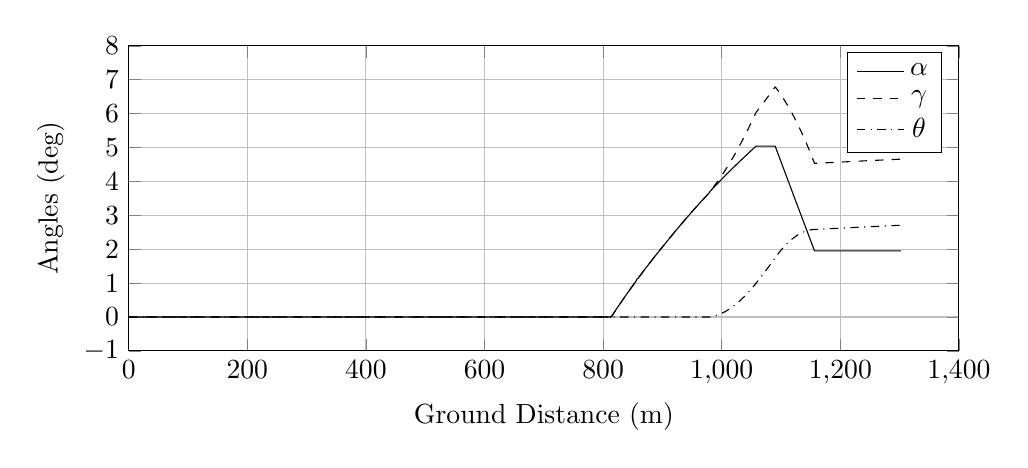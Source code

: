 %Angles_vs_GroundDistance
\begin{tikzpicture}

\begin{axis}[
width=\textwidth,
height=0.45\textwidth,
scaled ticks=false, tick label style={/pgf/number format/fixed},
xmin=0.0,
xmax=1400,
xlabel={Ground Distance (m)},
xmajorgrids,
ymin=-1.0,
ymax=8,
ytick={-1,0,1,2,3,4,5,6,7,8},
ylabel={Angles (deg)},
ymajorgrids,
legend entries = {$\alpha$\\$\gamma$\\$\theta$\\}
]

\addplot [
color=black,
solid
]
table[row sep=crcr]{
1.36E-8	0.0\\
2.033E-7	0.0\\
1.849E-6	0.0\\
9.983E-6	0.0\\
4.135E-5	0.0\\
1.247E-4	0.0\\
2.844E-4	0.0\\
5.588E-4	0.0\\
9.398E-4	0.0\\
0.001	0.0\\
0.002	0.0\\
0.003	0.0\\
0.003	0.0\\
0.004	0.0\\
0.005	0.0\\
0.006	0.0\\
0.008	0.0\\
0.009	0.0\\
0.01	0.0\\
0.012	0.0\\
0.013	0.0\\
0.015	0.0\\
0.017	0.0\\
0.018	0.0\\
0.02	0.0\\
0.022	0.0\\
0.025	0.0\\
0.027	0.0\\
0.029	0.0\\
0.032	0.0\\
0.034	0.0\\
0.037	0.0\\
0.04	0.0\\
0.042	0.0\\
0.045	0.0\\
0.048	0.0\\
0.052	0.0\\
0.055	0.0\\
0.058	0.0\\
0.062	0.0\\
0.065	0.0\\
0.069	0.0\\
0.073	0.0\\
0.077	0.0\\
0.08	0.0\\
0.085	0.0\\
0.089	0.0\\
0.093	0.0\\
0.097	0.0\\
0.102	0.0\\
0.107	0.0\\
0.111	0.0\\
0.116	0.0\\
0.121	0.0\\
0.126	0.0\\
0.131	0.0\\
0.136	0.0\\
0.142	0.0\\
0.147	0.0\\
0.153	0.0\\
0.158	0.0\\
0.164	0.0\\
0.17	0.0\\
0.176	0.0\\
0.182	0.0\\
0.188	0.0\\
0.195	0.0\\
0.201	0.0\\
0.208	0.0\\
0.214	0.0\\
0.221	0.0\\
0.228	0.0\\
0.235	0.0\\
0.242	0.0\\
0.25	0.0\\
0.257	0.0\\
0.264	0.0\\
0.272	0.0\\
0.28	0.0\\
0.287	0.0\\
0.296	0.0\\
0.304	0.0\\
0.312	0.0\\
0.32	0.0\\
0.329	0.0\\
0.337	0.0\\
0.346	0.0\\
0.355	0.0\\
0.363	0.0\\
0.372	0.0\\
0.382	0.0\\
0.391	0.0\\
0.4	0.0\\
0.41	0.0\\
0.419	0.0\\
0.429	0.0\\
0.439	0.0\\
0.449	0.0\\
0.459	0.0\\
0.469	0.0\\
0.48	0.0\\
0.49	0.0\\
0.501	0.0\\
0.511	0.0\\
0.522	0.0\\
0.533	0.0\\
0.545	0.0\\
0.556	0.0\\
0.567	0.0\\
0.579	0.0\\
0.59	0.0\\
0.602	0.0\\
0.614	0.0\\
0.626	0.0\\
0.638	0.0\\
0.65	0.0\\
0.663	0.0\\
0.675	0.0\\
0.689	0.0\\
0.702	0.0\\
0.715	0.0\\
0.728	0.0\\
0.742	0.0\\
0.755	0.0\\
0.769	0.0\\
0.783	0.0\\
0.797	0.0\\
0.811	0.0\\
0.825	0.0\\
0.84	0.0\\
0.854	0.0\\
0.869	0.0\\
0.884	0.0\\
0.899	0.0\\
0.914	0.0\\
0.929	0.0\\
0.945	0.0\\
0.961	0.0\\
0.976	0.0\\
0.992	0.0\\
1.007	0.0\\
1.023	0.0\\
1.04	0.0\\
1.056	0.0\\
1.073	0.0\\
1.09	0.0\\
1.107	0.0\\
1.124	0.0\\
1.142	0.0\\
1.159	0.0\\
1.177	0.0\\
1.195	0.0\\
1.213	0.0\\
1.231	0.0\\
1.249	0.0\\
1.268	0.0\\
1.286	0.0\\
1.305	0.0\\
1.323	0.0\\
1.342	0.0\\
1.361	0.0\\
1.382	0.0\\
1.401	0.0\\
1.421	0.0\\
1.441	0.0\\
1.461	0.0\\
1.482	0.0\\
1.502	0.0\\
1.522	0.0\\
1.544	0.0\\
1.565	0.0\\
1.586	0.0\\
1.607	0.0\\
1.629	0.0\\
1.651	0.0\\
1.673	0.0\\
1.695	0.0\\
1.717	0.0\\
1.739	0.0\\
1.762	0.0\\
1.785	0.0\\
1.808	0.0\\
1.831	0.0\\
1.854	0.0\\
1.878	0.0\\
1.902	0.0\\
1.925	0.0\\
1.95	0.0\\
1.975	0.0\\
1.999	0.0\\
2.025	0.0\\
2.049	0.0\\
2.074	0.0\\
2.1	0.0\\
2.125	0.0\\
2.15	0.0\\
2.176	0.0\\
2.202	0.0\\
2.228	0.0\\
2.254	0.0\\
2.281	0.0\\
2.308	0.0\\
2.335	0.0\\
2.362	0.0\\
2.39	0.0\\
2.417	0.0\\
2.445	0.0\\
2.474	0.0\\
2.502	0.0\\
2.53	0.0\\
2.559	0.0\\
2.588	0.0\\
2.618	0.0\\
2.648	0.0\\
2.677	0.0\\
2.706	0.0\\
2.736	0.0\\
2.766	0.0\\
2.796	0.0\\
2.827	0.0\\
2.859	0.0\\
2.89	0.0\\
2.922	0.0\\
2.953	0.0\\
2.985	0.0\\
3.017	0.0\\
3.049	0.0\\
3.081	0.0\\
3.113	0.0\\
3.145	0.0\\
3.179	0.0\\
3.211	0.0\\
3.246	0.0\\
3.28	0.0\\
3.314	0.0\\
3.349	0.0\\
3.383	0.0\\
3.418	0.0\\
3.454	0.0\\
3.489	0.0\\
3.524	0.0\\
3.561	0.0\\
3.597	0.0\\
3.633	0.0\\
3.669	0.0\\
3.707	0.0\\
3.743	0.0\\
3.781	0.0\\
3.819	0.0\\
3.856	0.0\\
3.895	0.0\\
3.933	0.0\\
3.972	0.0\\
4.01	0.0\\
4.049	0.0\\
4.089	0.0\\
4.129	0.0\\
4.168	0.0\\
4.208	0.0\\
4.248	0.0\\
4.288	0.0\\
4.329	0.0\\
4.369	0.0\\
4.41	0.0\\
4.452	0.0\\
4.493	0.0\\
4.536	0.0\\
4.578	0.0\\
4.62	0.0\\
4.662	0.0\\
4.706	0.0\\
4.749	0.0\\
4.792	0.0\\
4.836	0.0\\
4.881	0.0\\
4.925	0.0\\
4.97	0.0\\
5.015	0.0\\
5.06	0.0\\
5.106	0.0\\
5.152	0.0\\
5.197	0.0\\
5.244	0.0\\
5.29	0.0\\
5.336	0.0\\
5.383	0.0\\
5.43	0.0\\
5.477	0.0\\
5.526	0.0\\
5.574	0.0\\
5.623	0.0\\
5.671	0.0\\
5.72	0.0\\
5.771	0.0\\
5.821	0.0\\
5.87	0.0\\
5.921	0.0\\
5.971	0.0\\
6.021	0.0\\
6.071	0.0\\
6.123	0.0\\
6.174	0.0\\
6.226	0.0\\
6.278	0.0\\
6.332	0.0\\
6.384	0.0\\
6.437	0.0\\
6.489	0.0\\
6.543	0.0\\
6.597	0.0\\
6.65	0.0\\
6.705	0.0\\
6.759	0.0\\
6.814	0.0\\
6.87	0.0\\
6.925	0.0\\
6.981	0.0\\
7.038	0.0\\
7.095	0.0\\
7.151	0.0\\
7.209	0.0\\
7.267	0.0\\
7.325	0.0\\
7.383	0.0\\
7.442	0.0\\
7.502	0.0\\
7.562	0.0\\
7.622	0.0\\
7.683	0.0\\
7.743	0.0\\
7.803	0.0\\
7.864	0.0\\
7.925	0.0\\
7.987	0.0\\
8.048	0.0\\
8.109	0.0\\
8.173	0.0\\
8.236	0.0\\
8.3	0.0\\
8.363	0.0\\
8.428	0.0\\
8.491	0.0\\
8.557	0.0\\
8.623	0.0\\
8.688	0.0\\
8.754	0.0\\
8.821	0.0\\
8.889	0.0\\
8.957	0.0\\
9.025	0.0\\
9.093	0.0\\
9.16	0.0\\
9.227	0.0\\
9.296	0.0\\
9.364	0.0\\
9.433	0.0\\
9.504	0.0\\
9.575	0.0\\
9.644	0.0\\
9.716	0.0\\
9.787	0.0\\
9.858	0.0\\
9.93	0.0\\
10.002	0.0\\
10.075	0.0\\
10.147	0.0\\
10.221	0.0\\
10.294	0.0\\
10.367	0.0\\
10.441	0.0\\
10.516	0.0\\
10.591	0.0\\
10.667	0.0\\
10.743	0.0\\
10.82	0.0\\
10.897	0.0\\
10.974	0.0\\
11.051	0.0\\
11.128	0.0\\
11.208	0.0\\
11.287	0.0\\
11.366	0.0\\
11.446	0.0\\
11.527	0.0\\
11.607	0.0\\
11.688	0.0\\
11.77	0.0\\
11.851	0.0\\
11.933	0.0\\
12.017	0.0\\
12.1	0.0\\
12.185	0.0\\
12.271	0.0\\
12.354	0.0\\
12.44	0.0\\
12.526	0.0\\
12.611	0.0\\
12.696	0.0\\
12.785	0.0\\
12.871	0.0\\
12.958	0.0\\
13.046	0.0\\
13.133	0.0\\
13.221	0.0\\
13.31	0.0\\
13.4	0.0\\
13.489	0.0\\
13.578	0.0\\
13.667	0.0\\
13.758	0.0\\
13.848	0.0\\
13.939	0.0\\
14.031	0.0\\
14.124	0.0\\
14.215	0.0\\
14.308	0.0\\
14.401	0.0\\
14.495	0.0\\
14.589	0.0\\
14.683	0.0\\
14.779	0.0\\
14.874	0.0\\
14.97	0.0\\
15.069	0.0\\
15.164	0.0\\
15.26	0.0\\
15.357	0.0\\
15.455	0.0\\
15.553	0.0\\
15.653	0.0\\
15.755	0.0\\
15.856	0.0\\
15.958	0.0\\
16.06	0.0\\
16.164	0.0\\
16.267	0.0\\
16.369	0.0\\
16.472	0.0\\
16.577	0.0\\
16.679	0.0\\
16.784	0.0\\
16.89	0.0\\
16.997	0.0\\
17.104	0.0\\
17.211	0.0\\
17.319	0.0\\
17.424	0.0\\
17.532	0.0\\
17.64	0.0\\
17.749	0.0\\
17.857	0.0\\
17.969	0.0\\
18.08	0.0\\
18.189	0.0\\
18.302	0.0\\
18.413	0.0\\
18.526	0.0\\
18.637	0.0\\
18.751	0.0\\
18.865	0.0\\
18.98	0.0\\
19.094	0.0\\
19.209	0.0\\
19.323	0.0\\
19.438	0.0\\
19.556	0.0\\
19.672	0.0\\
19.789	0.0\\
19.907	0.0\\
20.024	0.0\\
20.143	0.0\\
20.264	0.0\\
20.384	0.0\\
20.504	0.0\\
20.623	0.0\\
20.745	0.0\\
20.866	0.0\\
20.987	0.0\\
21.113	0.0\\
21.236	0.0\\
21.36	0.0\\
21.484	0.0\\
21.608	0.0\\
21.732	0.0\\
21.858	0.0\\
21.985	0.0\\
22.112	0.0\\
22.237	0.0\\
22.363	0.0\\
22.489	0.0\\
22.616	0.0\\
22.744	0.0\\
22.875	0.0\\
23.004	0.0\\
23.131	0.0\\
23.258	0.0\\
23.389	0.0\\
23.52	0.0\\
23.653	0.0\\
23.783	0.0\\
23.918	0.0\\
24.051	0.0\\
24.182	0.0\\
24.315	0.0\\
24.45	0.0\\
24.585	0.0\\
24.721	0.0\\
24.857	0.0\\
24.995	0.0\\
25.13	0.0\\
25.271	0.0\\
25.407	0.0\\
25.543	0.0\\
25.683	0.0\\
25.821	0.0\\
25.96	0.0\\
25.988	0.0\\
26.056	0.0\\
26.062	0.0\\
26.067	0.0\\
26.072	0.0\\
26.073	0.0\\
26.075	0.0\\
26.08	0.0\\
26.102	0.0\\
26.183	0.0\\
26.3	0.0\\
26.428	0.0\\
26.558	0.0\\
26.688	0.0\\
26.819	0.0\\
26.952	0.0\\
27.084	0.0\\
27.217	0.0\\
27.351	0.0\\
27.483	0.0\\
27.618	0.0\\
27.752	0.0\\
27.887	0.0\\
28.023	0.0\\
28.159	0.0\\
28.296	0.0\\
28.435	0.0\\
28.571	0.0\\
28.71	0.0\\
28.85	0.0\\
28.989	0.0\\
29.129	0.0\\
29.272	0.0\\
29.413	0.0\\
29.555	0.0\\
29.7	0.0\\
29.842	0.0\\
29.985	0.0\\
30.129	0.0\\
30.275	0.0\\
30.422	0.0\\
30.569	0.0\\
30.717	0.0\\
30.865	0.0\\
31.012	0.0\\
31.162	0.0\\
31.314	0.0\\
31.463	0.0\\
31.612	0.0\\
31.763	0.0\\
31.915	0.0\\
32.067	0.0\\
32.219	0.0\\
32.372	0.0\\
32.525	0.0\\
32.677	0.0\\
32.83	0.0\\
32.986	0.0\\
33.143	0.0\\
33.3	0.0\\
33.458	0.0\\
33.614	0.0\\
33.77	0.0\\
33.929	0.0\\
34.088	0.0\\
34.248	0.0\\
34.407	0.0\\
34.565	0.0\\
34.724	0.0\\
34.887	0.0\\
35.049	0.0\\
35.21	0.0\\
35.37	0.0\\
35.532	0.0\\
35.693	0.0\\
35.855	0.0\\
36.023	0.0\\
36.191	0.0\\
36.357	0.0\\
36.521	0.0\\
36.688	0.0\\
36.854	0.0\\
37.025	0.0\\
37.192	0.0\\
37.361	0.0\\
37.529	0.0\\
37.697	0.0\\
37.868	0.0\\
38.038	0.0\\
38.209	0.0\\
38.379	0.0\\
38.553	0.0\\
38.723	0.0\\
38.898	0.0\\
39.071	0.0\\
39.244	0.0\\
39.42	0.0\\
39.592	0.0\\
39.765	0.0\\
39.943	0.0\\
40.117	0.0\\
40.295	0.0\\
40.472	0.0\\
40.648	0.0\\
40.824	0.0\\
41.004	0.0\\
41.182	0.0\\
41.36	0.0\\
41.54	0.0\\
41.723	0.0\\
41.903	0.0\\
42.085	0.0\\
42.267	0.0\\
42.447	0.0\\
42.631	0.0\\
42.81	0.0\\
42.993	0.0\\
43.179	0.0\\
43.363	0.0\\
43.548	0.0\\
43.734	0.0\\
43.918	0.0\\
44.105	0.0\\
44.293	0.0\\
44.481	0.0\\
44.669	0.0\\
44.859	0.0\\
45.047	0.0\\
45.237	0.0\\
45.428	0.0\\
45.616	0.0\\
45.807	0.0\\
45.999	0.0\\
46.188	0.0\\
46.381	0.0\\
46.573	0.0\\
46.766	0.0\\
46.959	0.0\\
47.153	0.0\\
47.345	0.0\\
47.539	0.0\\
47.732	0.0\\
47.928	0.0\\
48.123	0.0\\
48.321	0.0\\
48.517	0.0\\
48.713	0.0\\
48.913	0.0\\
49.112	0.0\\
49.312	0.0\\
49.51	0.0\\
49.712	0.0\\
49.91	0.0\\
50.112	0.0\\
50.309	0.0\\
50.508	0.0\\
50.709	0.0\\
50.912	0.0\\
51.116	0.0\\
51.321	0.0\\
51.525	0.0\\
51.729	0.0\\
51.934	0.0\\
52.14	0.0\\
52.345	0.0\\
52.551	0.0\\
52.757	0.0\\
52.965	0.0\\
53.175	0.0\\
53.382	0.0\\
53.592	0.0\\
53.804	0.0\\
54.015	0.0\\
54.224	0.0\\
54.432	0.0\\
54.643	0.0\\
54.855	0.0\\
55.066	0.0\\
55.28	0.0\\
55.492	0.0\\
55.704	0.0\\
55.917	0.0\\
56.132	0.0\\
56.347	0.0\\
56.559	0.0\\
56.776	0.0\\
56.995	0.0\\
57.215	0.0\\
57.435	0.0\\
57.654	0.0\\
57.873	0.0\\
58.091	0.0\\
58.312	0.0\\
58.532	0.0\\
58.755	0.0\\
58.977	0.0\\
59.199	0.0\\
59.421	0.0\\
59.645	0.0\\
59.869	0.0\\
60.094	0.0\\
60.318	0.0\\
60.542	0.0\\
60.767	0.0\\
60.996	0.0\\
61.224	0.0\\
61.453	0.0\\
61.684	0.0\\
61.914	0.0\\
62.145	0.0\\
62.376	0.0\\
62.607	0.0\\
62.841	0.0\\
63.075	0.0\\
63.312	0.0\\
63.546	0.0\\
63.782	0.0\\
64.017	0.0\\
64.254	0.0\\
64.493	0.0\\
64.731	0.0\\
64.969	0.0\\
65.211	0.0\\
65.451	0.0\\
65.69	0.0\\
65.93	0.0\\
66.172	0.0\\
66.414	0.0\\
66.656	0.0\\
66.899	0.0\\
67.144	0.0\\
67.388	0.0\\
67.633	0.0\\
67.879	0.0\\
68.126	0.0\\
68.373	0.0\\
68.622	0.0\\
68.871	0.0\\
69.12	0.0\\
69.368	0.0\\
69.62	0.0\\
69.872	0.0\\
70.128	0.0\\
70.379	0.0\\
70.634	0.0\\
70.892	0.0\\
71.146	0.0\\
71.402	0.0\\
71.662	0.0\\
71.925	0.0\\
72.185	0.0\\
72.446	0.0\\
72.706	0.0\\
72.967	0.0\\
73.229	0.0\\
73.491	0.0\\
73.754	0.0\\
74.019	0.0\\
74.285	0.0\\
74.554	0.0\\
74.823	0.0\\
75.094	0.0\\
75.364	0.0\\
75.635	0.0\\
75.908	0.0\\
76.182	0.0\\
76.456	0.0\\
76.73	0.0\\
77.004	0.0\\
77.286	0.0\\
77.568	0.0\\
77.846	0.0\\
78.125	0.0\\
78.406	0.0\\
78.686	0.0\\
78.969	0.0\\
79.256	0.0\\
79.542	0.0\\
79.827	0.0\\
80.113	0.0\\
80.404	0.0\\
80.691	0.0\\
80.981	0.0\\
81.272	0.0\\
81.567	0.0\\
81.862	0.0\\
82.157	0.0\\
82.45	0.0\\
82.745	0.0\\
83.043	0.0\\
83.342	0.0\\
83.644	0.0\\
83.947	0.0\\
84.251	0.0\\
84.552	0.0\\
84.857	0.0\\
85.165	0.0\\
85.471	0.0\\
85.779	0.0\\
86.089	0.0\\
86.403	0.0\\
86.712	0.0\\
87.027	0.0\\
87.342	0.0\\
87.658	0.0\\
87.98	0.0\\
88.297	0.0\\
88.618	0.0\\
88.936	0.0\\
89.257	0.0\\
89.579	0.0\\
89.9	0.0\\
90.225	0.0\\
90.55	0.0\\
90.878	0.0\\
91.207	0.0\\
91.541	0.0\\
91.87	0.0\\
92.201	0.0\\
92.534	0.0\\
92.864	0.0\\
93.197	0.0\\
93.531	0.0\\
93.867	0.0\\
94.205	0.0\\
94.542	0.0\\
94.885	0.0\\
95.228	0.0\\
95.571	0.0\\
95.914	0.0\\
96.255	0.0\\
96.597	0.0\\
96.938	0.0\\
97.282	0.0\\
97.622	0.0\\
97.966	0.0\\
98.313	0.0\\
98.659	0.0\\
99.001	0.0\\
99.351	0.0\\
99.698	0.0\\
100.047	0.0\\
100.392	0.0\\
100.743	0.0\\
101.089	0.0\\
101.435	0.0\\
101.784	0.0\\
102.132	0.0\\
102.475	0.0\\
102.822	0.0\\
103.167	0.0\\
103.515	0.0\\
103.864	0.0\\
104.21	0.0\\
104.552	0.0\\
104.897	0.0\\
105.241	0.0\\
105.584	0.0\\
105.926	0.0\\
106.273	0.0\\
106.615	0.0\\
106.959	0.0\\
107.3	0.0\\
107.641	0.0\\
107.983	0.0\\
108.325	0.0\\
108.394	0.0\\
108.405	0.0\\
108.416	0.0\\
108.425	0.0\\
108.443	0.0\\
108.52	0.0\\
108.701	0.0\\
108.994	0.0\\
109.302	0.0\\
109.609	0.0\\
109.916	0.0\\
110.229	0.0\\
110.541	0.0\\
110.854	0.0\\
111.174	0.0\\
111.494	0.0\\
111.812	0.0\\
112.131	0.0\\
112.452	0.0\\
112.775	0.0\\
113.1	0.0\\
113.43	0.0\\
113.76	0.0\\
114.091	0.0\\
114.425	0.0\\
114.76	0.0\\
115.095	0.0\\
115.434	0.0\\
115.775	0.0\\
116.117	0.0\\
116.462	0.0\\
116.808	0.0\\
117.157	0.0\\
117.506	0.0\\
117.854	0.0\\
118.205	0.0\\
118.559	0.0\\
118.913	0.0\\
119.27	0.0\\
119.63	0.0\\
119.99	0.0\\
120.347	0.0\\
120.714	0.0\\
121.081	0.0\\
121.447	0.0\\
121.815	0.0\\
122.185	0.0\\
122.554	0.0\\
122.925	0.0\\
123.296	0.0\\
123.67	0.0\\
124.047	0.0\\
124.424	0.0\\
124.802	0.0\\
125.182	0.0\\
125.559	0.0\\
125.939	0.0\\
126.32	0.0\\
126.701	0.0\\
127.081	0.0\\
127.462	0.0\\
127.844	0.0\\
128.227	0.0\\
128.61	0.0\\
128.996	0.0\\
129.378	0.0\\
129.761	0.0\\
130.145	0.0\\
130.53	0.0\\
130.917	0.0\\
131.294	0.0\\
131.675	0.0\\
132.058	0.0\\
132.441	0.0\\
132.827	0.0\\
133.21	0.0\\
133.594	0.0\\
133.976	0.0\\
134.361	0.0\\
134.745	0.0\\
135.129	0.0\\
135.514	0.0\\
135.898	0.0\\
136.282	0.0\\
136.664	0.0\\
137.047	0.0\\
137.428	0.0\\
137.813	0.0\\
138.197	0.0\\
138.581	0.0\\
138.966	0.0\\
139.35	0.0\\
139.734	0.0\\
140.116	0.0\\
140.5	0.0\\
140.882	0.0\\
141.262	0.0\\
141.643	0.0\\
142.027	0.0\\
142.411	0.0\\
142.794	0.0\\
143.176	0.0\\
143.56	0.0\\
143.942	0.0\\
144.324	0.0\\
144.707	0.0\\
145.087	0.0\\
145.469	0.0\\
145.85	0.0\\
146.231	0.0\\
146.615	0.0\\
146.998	0.0\\
147.384	0.0\\
147.767	0.0\\
148.152	0.0\\
148.536	0.0\\
148.92	0.0\\
149.304	0.0\\
149.688	0.0\\
150.071	0.0\\
150.456	0.0\\
150.845	0.0\\
151.229	0.0\\
151.615	0.0\\
151.998	0.0\\
152.383	0.0\\
152.769	0.0\\
153.156	0.0\\
153.543	0.0\\
153.931	0.0\\
154.318	0.0\\
154.704	0.0\\
155.089	0.0\\
155.476	0.0\\
155.866	0.0\\
156.254	0.0\\
156.642	0.0\\
157.03	0.0\\
157.421	0.0\\
157.811	0.0\\
158.199	0.0\\
158.589	0.0\\
158.979	0.0\\
159.371	0.0\\
159.761	0.0\\
160.152	0.0\\
160.541	0.0\\
160.933	0.0\\
161.326	0.0\\
161.718	0.0\\
162.112	0.0\\
162.506	0.0\\
162.899	0.0\\
163.293	0.0\\
163.689	0.0\\
164.085	0.0\\
164.483	0.0\\
164.879	0.0\\
165.273	0.0\\
165.671	0.0\\
166.069	0.0\\
166.47	0.0\\
166.872	0.0\\
167.271	0.0\\
167.672	0.0\\
168.071	0.0\\
168.472	0.0\\
168.875	0.0\\
169.279	0.0\\
169.681	0.0\\
170.088	0.0\\
170.493	0.0\\
170.898	0.0\\
171.305	0.0\\
171.71	0.0\\
172.116	0.0\\
172.525	0.0\\
172.933	0.0\\
173.342	0.0\\
173.754	0.0\\
174.165	0.0\\
174.579	0.0\\
174.991	0.0\\
175.401	0.0\\
175.815	0.0\\
176.228	0.0\\
176.642	0.0\\
177.057	0.0\\
177.475	0.0\\
177.893	0.0\\
178.31	0.0\\
178.728	0.0\\
179.145	0.0\\
179.565	0.0\\
179.987	0.0\\
180.41	0.0\\
180.834	0.0\\
181.26	0.0\\
181.684	0.0\\
182.111	0.0\\
182.537	0.0\\
182.964	0.0\\
183.393	0.0\\
183.823	0.0\\
184.257	0.0\\
184.687	0.0\\
185.118	0.0\\
185.55	0.0\\
185.983	0.0\\
186.416	0.0\\
186.851	0.0\\
187.287	0.0\\
187.725	0.0\\
188.16	0.0\\
188.599	0.0\\
189.042	0.0\\
189.484	0.0\\
189.927	0.0\\
190.371	0.0\\
190.817	0.0\\
191.261	0.0\\
191.709	0.0\\
192.159	0.0\\
192.609	0.0\\
193.061	0.0\\
193.51	0.0\\
193.962	0.0\\
194.418	0.0\\
194.873	0.0\\
195.329	0.0\\
195.786	0.0\\
196.243	0.0\\
196.703	0.0\\
197.163	0.0\\
197.626	0.0\\
198.09	0.0\\
198.558	0.0\\
199.027	0.0\\
199.494	0.0\\
199.961	0.0\\
200.434	0.0\\
200.905	0.0\\
201.381	0.0\\
201.856	0.0\\
202.331	0.0\\
202.812	0.0\\
203.292	0.0\\
203.773	0.0\\
204.256	0.0\\
204.74	0.0\\
205.224	0.0\\
205.714	0.0\\
206.204	0.0\\
206.697	0.0\\
207.19	0.0\\
207.687	0.0\\
208.188	0.0\\
208.689	0.0\\
209.188	0.0\\
209.691	0.0\\
210.195	0.0\\
210.704	0.0\\
211.216	0.0\\
211.729	0.0\\
212.243	0.0\\
212.76	0.0\\
213.281	0.0\\
213.807	0.0\\
214.335	0.0\\
214.862	0.0\\
215.388	0.0\\
215.92	0.0\\
216.454	0.0\\
216.992	0.0\\
217.535	0.0\\
218.078	0.0\\
218.625	0.0\\
219.171	0.0\\
219.717	0.0\\
220.275	0.0\\
220.835	0.0\\
221.394	0.0\\
221.956	0.0\\
222.52	0.0\\
223.09	0.0\\
223.661	0.0\\
224.24	0.0\\
224.816	0.0\\
225.403	0.0\\
225.996	0.0\\
226.589	0.0\\
227.186	0.0\\
227.787	0.0\\
228.395	0.0\\
229.003	0.0\\
229.61	0.0\\
230.229	0.0\\
230.847	0.0\\
231.471	0.0\\
232.091	0.0\\
232.72	0.0\\
233.347	0.0\\
233.984	0.0\\
234.619	0.0\\
235.254	0.0\\
235.887	0.0\\
236.515	0.0\\
237.15	0.0\\
237.784	0.0\\
238.414	0.0\\
239.047	0.0\\
239.676	0.0\\
240.302	0.0\\
240.933	0.0\\
241.557	0.0\\
242.178	0.0\\
242.797	0.0\\
243.411	0.0\\
244.026	0.0\\
244.634	0.0\\
245.241	0.0\\
245.845	0.0\\
246.448	0.0\\
247.043	0.0\\
247.642	0.0\\
248.233	0.0\\
248.822	0.0\\
249.414	0.0\\
250.0	0.0\\
250.578	0.0\\
251.159	0.0\\
251.739	0.0\\
252.312	0.0\\
252.888	0.0\\
253.457	0.0\\
254.02	0.0\\
254.586	0.0\\
255.15	0.0\\
255.713	0.0\\
256.273	0.0\\
256.831	0.0\\
257.385	0.0\\
257.496	0.0\\
257.561	0.0\\
257.601	0.0\\
257.611	0.0\\
257.618	0.0\\
257.623	0.0\\
257.627	0.0\\
257.654	0.0\\
257.747	0.0\\
258.037	0.0\\
258.519	0.0\\
259.005	0.0\\
259.494	0.0\\
259.986	0.0\\
260.482	0.0\\
260.978	0.0\\
261.481	0.0\\
261.985	0.0\\
262.491	0.0\\
263.0	0.0\\
263.513	0.0\\
264.029	0.0\\
264.548	0.0\\
265.071	0.0\\
265.598	0.0\\
266.123	0.0\\
266.655	0.0\\
267.192	0.0\\
267.73	0.0\\
268.273	0.0\\
268.817	0.0\\
269.367	0.0\\
269.922	0.0\\
270.479	0.0\\
271.04	0.0\\
271.607	0.0\\
272.175	0.0\\
272.752	0.0\\
273.336	0.0\\
273.917	0.0\\
274.508	0.0\\
275.1	0.0\\
275.698	0.0\\
276.301	0.0\\
276.909	0.0\\
277.523	0.0\\
278.14	0.0\\
278.763	0.0\\
279.39	0.0\\
280.021	0.0\\
280.659	0.0\\
281.3	0.0\\
281.942	0.0\\
282.588	0.0\\
283.236	0.0\\
283.885	0.0\\
284.53	0.0\\
285.184	0.0\\
285.836	0.0\\
286.484	0.0\\
287.134	0.0\\
287.781	0.0\\
288.428	0.0\\
289.075	0.0\\
289.719	0.0\\
290.364	0.0\\
291.0	0.0\\
291.642	0.0\\
292.273	0.0\\
292.908	0.0\\
293.543	0.0\\
294.173	0.0\\
294.794	0.0\\
295.42	0.0\\
296.038	0.0\\
296.654	0.0\\
297.268	0.0\\
297.885	0.0\\
298.495	0.0\\
299.107	0.0\\
299.719	0.0\\
300.327	0.0\\
300.929	0.0\\
301.535	0.0\\
302.136	0.0\\
302.731	0.0\\
303.333	0.0\\
303.929	0.0\\
304.522	0.0\\
305.115	0.0\\
305.705	0.0\\
306.298	0.0\\
306.89	0.0\\
307.48	0.0\\
308.068	0.0\\
308.655	0.0\\
309.24	0.0\\
309.824	0.0\\
310.404	0.0\\
310.99	0.0\\
311.573	0.0\\
312.151	0.0\\
312.736	0.0\\
313.317	0.0\\
313.899	0.0\\
314.479	0.0\\
315.059	0.0\\
315.64	0.0\\
316.217	0.0\\
316.796	0.0\\
317.371	0.0\\
317.948	0.0\\
318.521	0.0\\
319.099	0.0\\
319.675	0.0\\
320.249	0.0\\
320.823	0.0\\
321.397	0.0\\
321.968	0.0\\
322.544	0.0\\
323.119	0.0\\
323.692	0.0\\
324.265	0.0\\
324.836	0.0\\
325.407	0.0\\
325.979	0.0\\
326.554	0.0\\
327.125	0.0\\
327.7	0.0\\
328.273	0.0\\
328.849	0.0\\
329.42	0.0\\
329.994	0.0\\
330.565	0.0\\
331.137	0.0\\
331.707	0.0\\
332.28	0.0\\
332.852	0.0\\
333.425	0.0\\
334.001	0.0\\
334.574	0.0\\
335.148	0.0\\
335.723	0.0\\
336.298	0.0\\
336.873	0.0\\
337.445	0.0\\
338.021	0.0\\
338.596	0.0\\
339.17	0.0\\
339.75	0.0\\
340.326	0.0\\
340.905	0.0\\
341.479	0.0\\
342.052	0.0\\
342.632	0.0\\
343.21	0.0\\
343.791	0.0\\
344.367	0.0\\
344.945	0.0\\
345.525	0.0\\
346.102	0.0\\
346.681	0.0\\
347.26	0.0\\
347.841	0.0\\
348.423	0.0\\
349.004	0.0\\
349.586	0.0\\
350.17	0.0\\
350.755	0.0\\
351.34	0.0\\
351.923	0.0\\
352.507	0.0\\
353.091	0.0\\
353.678	0.0\\
354.266	0.0\\
354.855	0.0\\
355.448	0.0\\
356.037	0.0\\
356.626	0.0\\
357.214	0.0\\
357.804	0.0\\
358.395	0.0\\
358.986	0.0\\
359.578	0.0\\
360.172	0.0\\
360.767	0.0\\
361.363	0.0\\
361.959	0.0\\
362.553	0.0\\
363.15	0.0\\
363.747	0.0\\
364.346	0.0\\
364.946	0.0\\
365.547	0.0\\
366.149	0.0\\
366.751	0.0\\
367.354	0.0\\
367.957	0.0\\
368.563	0.0\\
369.167	0.0\\
369.769	0.0\\
370.377	0.0\\
370.984	0.0\\
371.597	0.0\\
372.206	0.0\\
372.816	0.0\\
373.431	0.0\\
374.041	0.0\\
374.655	0.0\\
375.269	0.0\\
375.889	0.0\\
376.508	0.0\\
377.125	0.0\\
377.744	0.0\\
378.364	0.0\\
378.986	0.0\\
379.61	0.0\\
380.233	0.0\\
380.855	0.0\\
381.483	0.0\\
382.111	0.0\\
382.742	0.0\\
383.372	0.0\\
384.004	0.0\\
384.637	0.0\\
385.271	0.0\\
385.905	0.0\\
386.54	0.0\\
387.176	0.0\\
387.817	0.0\\
388.457	0.0\\
389.098	0.0\\
389.739	0.0\\
390.381	0.0\\
391.025	0.0\\
391.674	0.0\\
392.322	0.0\\
392.968	0.0\\
393.621	0.0\\
394.273	0.0\\
394.927	0.0\\
395.586	0.0\\
396.244	0.0\\
396.903	0.0\\
397.564	0.0\\
398.229	0.0\\
398.893	0.0\\
399.562	0.0\\
400.23	0.0\\
400.899	0.0\\
401.568	0.0\\
402.242	0.0\\
402.918	0.0\\
403.596	0.0\\
404.278	0.0\\
404.959	0.0\\
405.643	0.0\\
406.329	0.0\\
407.018	0.0\\
407.707	0.0\\
408.4	0.0\\
409.095	0.0\\
409.792	0.0\\
410.49	0.0\\
411.187	0.0\\
411.89	0.0\\
412.596	0.0\\
413.307	0.0\\
414.016	0.0\\
414.728	0.0\\
415.443	0.0\\
416.163	0.0\\
416.882	0.0\\
417.606	0.0\\
418.333	0.0\\
419.063	0.0\\
419.797	0.0\\
420.534	0.0\\
421.27	0.0\\
422.007	0.0\\
422.751	0.0\\
423.497	0.0\\
424.251	0.0\\
425.007	0.0\\
425.761	0.0\\
426.524	0.0\\
427.29	0.0\\
428.064	0.0\\
428.838	0.0\\
429.61	0.0\\
430.39	0.0\\
431.175	0.0\\
431.967	0.0\\
432.76	0.0\\
433.564	0.0\\
434.37	0.0\\
435.187	0.0\\
436.002	0.0\\
436.822	0.0\\
437.655	0.0\\
438.489	0.0\\
439.328	0.0\\
440.182	0.0\\
441.04	0.0\\
441.899	0.0\\
442.767	0.0\\
443.646	0.0\\
444.533	0.0\\
445.425	0.0\\
446.329	0.0\\
447.245	0.0\\
448.169	0.0\\
449.104	0.0\\
450.046	0.0\\
451.002	0.0\\
451.969	0.0\\
452.946	0.0\\
453.939	0.0\\
454.939	0.0\\
455.947	0.0\\
456.958	0.0\\
457.981	0.0\\
459.003	0.0\\
460.02	0.0\\
461.038	0.0\\
462.049	0.0\\
463.052	0.0\\
464.052	0.0\\
465.038	0.0\\
466.01	0.0\\
466.973	0.0\\
467.921	0.0\\
468.86	0.0\\
469.792	0.0\\
470.715	0.0\\
471.631	0.0\\
472.536	0.0\\
473.43	0.0\\
474.318	0.0\\
475.201	0.0\\
476.08	0.0\\
476.948	0.0\\
477.809	0.0\\
478.663	0.0\\
479.514	0.0\\
480.36	0.0\\
481.202	0.0\\
482.036	0.0\\
482.863	0.0\\
483.686	0.0\\
484.509	0.0\\
485.326	0.0\\
486.137	0.0\\
486.943	0.0\\
487.746	0.0\\
488.545	0.0\\
489.34	0.0\\
490.132	0.0\\
490.921	0.0\\
491.71	0.0\\
492.492	0.0\\
493.27	0.0\\
494.048	0.0\\
494.202	0.0\\
494.311	0.0\\
494.378	0.0\\
494.435	0.0\\
494.478	0.0\\
494.517	0.0\\
494.55	0.0\\
494.577	0.0\\
494.601	0.0\\
494.627	0.0\\
494.663	0.0\\
494.811	0.0\\
495.359	0.0\\
496.121	0.0\\
496.881	0.0\\
497.649	0.0\\
498.42	0.0\\
499.196	0.0\\
499.974	0.0\\
500.758	0.0\\
501.545	0.0\\
502.338	0.0\\
503.134	0.0\\
503.938	0.0\\
504.741	0.0\\
505.56	0.0\\
506.377	0.0\\
507.204	0.0\\
508.036	0.0\\
508.873	0.0\\
509.719	0.0\\
510.572	0.0\\
511.43	0.0\\
512.298	0.0\\
513.176	0.0\\
514.059	0.0\\
514.949	0.0\\
515.843	0.0\\
516.749	0.0\\
517.663	0.0\\
518.584	0.0\\
519.515	0.0\\
520.458	0.0\\
521.412	0.0\\
522.378	0.0\\
523.353	0.0\\
524.337	0.0\\
525.335	0.0\\
526.335	0.0\\
527.349	0.0\\
528.378	0.0\\
529.409	0.0\\
530.451	0.0\\
531.499	0.0\\
532.549	0.0\\
533.604	0.0\\
534.658	0.0\\
535.711	0.0\\
536.757	0.0\\
537.796	0.0\\
538.831	0.0\\
539.859	0.0\\
540.879	0.0\\
541.891	0.0\\
542.901	0.0\\
543.905	0.0\\
544.897	0.0\\
545.883	0.0\\
546.864	0.0\\
547.835	0.0\\
548.798	0.0\\
549.761	0.0\\
550.711	0.0\\
551.664	0.0\\
552.612	0.0\\
553.552	0.0\\
554.486	0.0\\
555.418	0.0\\
556.343	0.0\\
557.27	0.0\\
558.195	0.0\\
559.114	0.0\\
560.026	0.0\\
560.936	0.0\\
561.846	0.0\\
562.75	0.0\\
563.65	0.0\\
564.549	0.0\\
565.443	0.0\\
566.332	0.0\\
567.223	0.0\\
568.109	0.0\\
568.997	0.0\\
569.881	0.0\\
570.764	0.0\\
571.644	0.0\\
572.522	0.0\\
573.401	0.0\\
574.278	0.0\\
575.151	0.0\\
576.025	0.0\\
576.896	0.0\\
577.763	0.0\\
578.634	0.0\\
579.502	0.0\\
580.37	0.0\\
581.235	0.0\\
582.099	0.0\\
582.964	0.0\\
583.825	0.0\\
584.69	0.0\\
585.55	0.0\\
586.407	0.0\\
587.268	0.0\\
588.125	0.0\\
588.983	0.0\\
589.844	0.0\\
590.703	0.0\\
591.561	0.0\\
592.417	0.0\\
593.273	0.0\\
594.128	0.0\\
594.982	0.0\\
595.835	0.0\\
596.69	0.0\\
597.546	0.0\\
598.396	0.0\\
599.245	0.0\\
600.097	0.0\\
600.953	0.0\\
601.806	0.0\\
602.658	0.0\\
603.514	0.0\\
604.366	0.0\\
605.221	0.0\\
606.072	0.0\\
606.922	0.0\\
607.777	0.0\\
608.63	0.0\\
609.483	0.0\\
610.337	0.0\\
611.189	0.0\\
612.045	0.0\\
612.896	0.0\\
613.749	0.0\\
614.602	0.0\\
615.455	0.0\\
616.306	0.0\\
617.162	0.0\\
618.018	0.0\\
618.87	0.0\\
619.724	0.0\\
620.578	0.0\\
621.437	0.0\\
622.292	0.0\\
623.151	0.0\\
624.01	0.0\\
624.868	0.0\\
625.73	0.0\\
626.589	0.0\\
627.447	0.0\\
628.301	0.0\\
629.159	0.0\\
630.016	0.0\\
630.877	0.0\\
631.737	0.0\\
632.596	0.0\\
633.457	0.0\\
634.322	0.0\\
635.186	0.0\\
636.052	0.0\\
636.917	0.0\\
637.781	0.0\\
638.645	0.0\\
639.511	0.0\\
640.378	0.0\\
641.245	0.0\\
642.115	0.0\\
642.987	0.0\\
643.857	0.0\\
644.725	0.0\\
645.594	0.0\\
646.467	0.0\\
647.34	0.0\\
648.213	0.0\\
649.087	0.0\\
649.964	0.0\\
650.843	0.0\\
651.723	0.0\\
652.599	0.0\\
653.479	0.0\\
654.365	0.0\\
655.245	0.0\\
656.131	0.0\\
657.014	0.0\\
657.896	0.0\\
658.782	0.0\\
659.67	0.0\\
660.559	0.0\\
661.447	0.0\\
662.341	0.0\\
663.237	0.0\\
664.126	0.0\\
665.019	0.0\\
665.917	0.0\\
666.814	0.0\\
667.709	0.0\\
668.61	0.0\\
669.512	0.0\\
670.411	0.0\\
671.316	0.0\\
672.221	0.0\\
673.129	0.0\\
674.037	0.0\\
674.944	0.0\\
675.853	0.0\\
676.764	0.0\\
677.677	0.0\\
678.59	0.0\\
679.502	0.0\\
680.421	0.0\\
681.341	0.0\\
682.26	0.0\\
683.182	0.0\\
684.104	0.0\\
685.03	0.0\\
685.956	0.0\\
686.886	0.0\\
687.809	0.0\\
688.738	0.0\\
689.675	0.0\\
690.609	0.0\\
691.548	0.0\\
692.488	0.0\\
693.423	0.0\\
694.363	0.0\\
695.308	0.0\\
696.256	0.0\\
697.204	0.0\\
698.154	0.0\\
699.105	0.0\\
700.057	0.0\\
701.014	0.0\\
701.97	0.0\\
702.93	0.0\\
703.897	0.0\\
704.857	0.0\\
705.825	0.0\\
706.794	0.0\\
707.763	0.0\\
708.735	0.0\\
709.709	0.0\\
710.69	0.0\\
711.669	0.0\\
712.654	0.0\\
713.637	0.0\\
714.62	0.0\\
715.612	0.0\\
716.6	0.0\\
717.595	0.0\\
718.593	0.0\\
719.597	0.0\\
720.602	0.0\\
721.607	0.0\\
722.618	0.0\\
723.63	0.0\\
724.645	0.0\\
725.66	0.0\\
726.68	0.0\\
727.702	0.0\\
728.728	0.0\\
729.757	0.0\\
730.794	0.0\\
731.829	0.0\\
732.864	0.0\\
733.909	0.0\\
734.953	0.0\\
736.002	0.0\\
737.049	0.0\\
738.102	0.0\\
739.164	0.0\\
740.231	0.0\\
741.302	0.0\\
742.371	0.0\\
743.448	0.0\\
744.526	0.0\\
745.609	0.0\\
746.702	0.0\\
747.794	0.0\\
748.892	0.0\\
749.998	0.0\\
751.104	0.0\\
752.216	0.0\\
753.329	0.0\\
754.454	0.0\\
755.582	0.0\\
756.713	0.0\\
757.852	0.0\\
758.996	0.0\\
760.149	0.0\\
761.309	0.0\\
762.474	0.0\\
763.641	0.0\\
764.818	0.0\\
765.999	0.0\\
767.197	0.0\\
768.401	0.0\\
769.611	0.0\\
770.83	0.0\\
772.061	0.0\\
773.296	0.0\\
774.546	0.0\\
775.807	0.0\\
777.078	0.0\\
778.353	0.0\\
779.644	0.0\\
780.952	0.0\\
782.266	0.0\\
783.6	0.0\\
784.953	0.0\\
786.321	0.0\\
787.71	0.0\\
789.12	0.0\\
790.54	0.0\\
791.988	0.0\\
793.466	0.0\\
794.961	0.0\\
796.482	0.0\\
798.036	0.0\\
799.618	0.0\\
801.224	0.0\\
802.853	0.0\\
804.487	0.0\\
806.117	0.0\\
807.736	0.0\\
809.34	0.0\\
810.902	0.0\\
812.043	0.0\\
812.447	0.0\\
813.963	0.011\\
815.458	0.05\\
816.93	0.089\\
818.377	0.127\\
819.803	0.165\\
821.208	0.202\\
822.6	0.238\\
823.973	0.274\\
825.327	0.309\\
826.669	0.343\\
827.998	0.377\\
829.316	0.411\\
830.618	0.444\\
831.919	0.477\\
833.205	0.51\\
834.485	0.542\\
835.748	0.574\\
837.003	0.606\\
838.255	0.637\\
839.491	0.668\\
840.725	0.698\\
841.946	0.729\\
843.169	0.759\\
844.38	0.789\\
845.584	0.818\\
846.778	0.848\\
847.971	0.877\\
849.16	0.906\\
850.344	0.935\\
851.526	0.963\\
852.696	0.992\\
853.865	1.02\\
855.023	1.048\\
856.179	1.076\\
856.411	1.103\\
856.595	1.109\\
856.736	1.113\\
856.845	1.116\\
856.921	1.119\\
856.985	1.121\\
857.038	1.122\\
857.081	1.124\\
857.1	1.125\\
857.201	1.125\\
857.325	1.127\\
857.806	1.13\\
859.017	1.142\\
860.201	1.171\\
861.393	1.199\\
862.593	1.227\\
863.798	1.255\\
865.008	1.283\\
866.233	1.312\\
867.468	1.34\\
868.711	1.369\\
869.957	1.398\\
871.219	1.427\\
872.486	1.456\\
873.767	1.485\\
875.06	1.515\\
876.362	1.544\\
877.674	1.574\\
878.997	1.604\\
880.335	1.634\\
881.688	1.664\\
883.057	1.695\\
884.441	1.726\\
885.843	1.757\\
887.258	1.788\\
888.692	1.82\\
890.141	1.852\\
891.612	1.884\\
893.109	1.917\\
894.616	1.95\\
896.151	1.983\\
897.709	2.017\\
899.28	2.051\\
900.882	2.085\\
902.504	2.12\\
904.137	2.155\\
905.786	2.19\\
907.431	2.226\\
909.081	2.261\\
910.734	2.297\\
912.385	2.332\\
914.008	2.367\\
915.621	2.401\\
917.23	2.435\\
918.812	2.469\\
920.38	2.502\\
921.928	2.535\\
923.454	2.567\\
924.969	2.599\\
926.479	2.63\\
927.967	2.662\\
929.447	2.692\\
930.919	2.722\\
932.377	2.753\\
933.828	2.782\\
935.259	2.812\\
936.688	2.841\\
938.105	2.87\\
939.515	2.898\\
940.922	2.927\\
942.315	2.955\\
943.705	2.983\\
945.089	3.01\\
946.47	3.038\\
947.845	3.065\\
949.213	3.092\\
950.578	3.119\\
951.935	3.146\\
953.288	3.173\\
954.64	3.199\\
955.984	3.226\\
957.328	3.252\\
958.668	3.278\\
960.004	3.304\\
961.333	3.329\\
962.663	3.355\\
963.986	3.38\\
965.305	3.406\\
966.622	3.431\\
967.937	3.456\\
969.254	3.481\\
970.566	3.506\\
971.872	3.531\\
973.177	3.555\\
974.481	3.58\\
975.781	3.604\\
977.079	3.629\\
978.381	3.653\\
979.679	3.677\\
979.907	3.701\\
980.137	3.705\\
980.365	3.709\\
980.595	3.714\\
980.826	3.718\\
981.042	3.722\\
981.272	3.726\\
981.492	3.73\\
981.723	3.734\\
981.952	3.739\\
982.183	3.743\\
982.411	3.747\\
982.635	3.751\\
982.845	3.756\\
983.077	3.759\\
983.304	3.764\\
983.528	3.768\\
983.758	3.772\\
983.985	3.776\\
984.212	3.78\\
984.437	3.785\\
984.657	3.789\\
984.876	3.793\\
985.081	3.797\\
985.309	3.8\\
985.538	3.805\\
985.767	3.809\\
985.992	3.813\\
986.217	3.817\\
986.45	3.821\\
986.678	3.825\\
986.906	3.83\\
987.115	3.834\\
987.306	3.838\\
987.528	3.841\\
987.759	3.845\\
987.992	3.849\\
988.224	3.854\\
988.456	3.858\\
988.688	3.862\\
988.922	3.866\\
989.149	3.871\\
989.379	3.875\\
989.608	3.879\\
989.834	3.883\\
990.064	3.887\\
990.293	3.891\\
990.516	3.895\\
990.749	3.899\\
990.969	3.904\\
991.197	3.908\\
991.413	3.912\\
991.628	3.916\\
991.864	3.92\\
992.098	3.924\\
992.333	3.928\\
992.56	3.932\\
992.788	3.936\\
993.015	3.941\\
993.237	3.945\\
993.468	3.949\\
993.7	3.953\\
993.93	3.957\\
994.165	3.961\\
994.4	3.965\\
994.63	3.97\\
994.855	3.974\\
995.089	3.978\\
995.324	3.982\\
995.56	3.986\\
995.797	3.99\\
996.029	3.995\\
996.264	3.999\\
996.496	4.003\\
996.734	4.007\\
996.971	4.011\\
997.199	4.016\\
997.435	4.02\\
997.669	4.024\\
997.906	4.028\\
998.134	4.032\\
998.371	4.037\\
998.602	4.041\\
998.835	4.045\\
999.059	4.049\\
999.296	4.053\\
999.53	4.057\\
999.767	4.061\\
1000.0	4.066\\
1000.23	4.07\\
1000.467	4.074\\
1000.702	4.078\\
1000.936	4.082\\
1001.17	4.086\\
1001.408	4.091\\
1001.644	4.095\\
1001.879	4.099\\
1002.116	4.103\\
1002.351	4.107\\
1002.592	4.111\\
1002.827	4.116\\
1003.047	4.12\\
1003.287	4.124\\
1003.515	4.128\\
1003.756	4.132\\
1003.99	4.136\\
1004.224	4.14\\
1004.46	4.145\\
1004.701	4.149\\
1004.934	4.153\\
1005.175	4.157\\
1005.416	4.161\\
1005.652	4.166\\
1005.895	4.17\\
1006.136	4.174\\
1006.366	4.178\\
1006.604	4.182\\
1006.839	4.187\\
1007.08	4.191\\
1007.324	4.195\\
1007.559	4.199\\
1007.802	4.203\\
1008.025	4.208\\
1008.255	4.211\\
1008.498	4.215\\
1008.737	4.22\\
1008.965	4.224\\
1009.201	4.228\\
1009.445	4.232\\
1009.676	4.236\\
1009.912	4.24\\
1010.152	4.244\\
1010.389	4.249\\
1010.634	4.253\\
1010.873	4.257\\
1011.106	4.261\\
1011.349	4.265\\
1011.595	4.269\\
1011.842	4.274\\
1012.089	4.278\\
1012.333	4.282\\
1012.579	4.287\\
1012.827	4.291\\
1013.069	4.295\\
1013.303	4.299\\
1013.552	4.303\\
1013.793	4.308\\
1014.027	4.312\\
1014.267	4.316\\
1014.497	4.32\\
1014.746	4.324\\
1014.992	4.328\\
1015.238	4.333\\
1015.488	4.337\\
1015.722	4.341\\
1015.967	4.345\\
1016.209	4.35\\
1016.457	4.354\\
1016.706	4.358\\
1016.956	4.362\\
1017.201	4.367\\
1017.449	4.371\\
1017.696	4.375\\
1017.927	4.379\\
1018.174	4.383\\
1018.425	4.388\\
1018.669	4.392\\
1018.903	4.396\\
1019.154	4.4\\
1019.404	4.404\\
1019.658	4.409\\
1019.912	4.413\\
1020.159	4.417\\
1020.406	4.422\\
1020.656	4.426\\
1020.908	4.43\\
1021.158	4.434\\
1021.402	4.439\\
1021.651	4.443\\
1021.899	4.447\\
1022.153	4.451\\
1022.406	4.456\\
1022.656	4.46\\
1022.908	4.464\\
1023.157	4.468\\
1023.395	4.473\\
1023.652	4.477\\
1023.911	4.481\\
1024.165	4.486\\
1024.421	4.49\\
1024.674	4.494\\
1024.931	4.499\\
1025.182	4.503\\
1025.435	4.507\\
1025.685	4.511\\
1025.924	4.516\\
1026.181	4.52\\
1026.43	4.524\\
1026.674	4.528\\
1026.924	4.532\\
1027.18	4.537\\
1027.429	4.541\\
1027.673	4.545\\
1027.923	4.549\\
1028.179	4.553\\
1028.434	4.558\\
1028.69	4.562\\
1028.943	4.566\\
1029.197	4.571\\
1029.451	4.575\\
1029.71	4.579\\
1029.969	4.584\\
1030.231	4.588\\
1030.49	4.592\\
1030.741	4.597\\
1031.002	4.601\\
1031.266	4.605\\
1031.53	4.61\\
1031.788	4.614\\
1032.05	4.618\\
1032.311	4.623\\
1032.548	4.627\\
1032.81	4.631\\
1033.073	4.636\\
1033.336	4.64\\
1033.596	4.644\\
1033.841	4.649\\
1034.105	4.653\\
1034.362	4.657\\
1034.622	4.661\\
1034.886	4.666\\
1035.153	4.67\\
1035.42	4.675\\
1035.686	4.679\\
1035.952	4.683\\
1036.208	4.688\\
1036.461	4.692\\
1036.73	4.696\\
1036.989	4.701\\
1037.261	4.705\\
1037.529	4.71\\
1037.799	4.714\\
1038.067	4.719\\
1038.339	4.723\\
1038.611	4.727\\
1038.875	4.732\\
1039.147	4.736\\
1039.418	4.741\\
1039.689	4.745\\
1039.963	4.75\\
1040.232	4.754\\
1040.494	4.759\\
1040.756	4.763\\
1041.016	4.767\\
1041.274	4.772\\
1041.543	4.776\\
1041.817	4.78\\
1042.091	4.785\\
1042.366	4.789\\
1042.643	4.794\\
1042.912	4.798\\
1043.184	4.803\\
1043.436	4.807\\
1043.707	4.811\\
1043.975	4.816\\
1044.249	4.82\\
1044.525	4.825\\
1044.782	4.829\\
1045.054	4.833\\
1045.333	4.838\\
1045.61	4.842\\
1045.889	4.847\\
1046.168	4.851\\
1046.443	4.856\\
1046.714	4.861\\
1046.978	4.865\\
1047.256	4.869\\
1047.537	4.874\\
1047.819	4.878\\
1048.096	4.883\\
1048.363	4.887\\
1048.634	4.892\\
1048.919	4.896\\
1049.2	4.901\\
1049.48	4.905\\
1049.761	4.91\\
1050.047	4.914\\
1050.323	4.919\\
1050.605	4.924\\
1050.878	4.928\\
1051.16	4.933\\
1051.439	4.937\\
1051.701	4.942\\
1051.974	4.946\\
1052.248	4.95\\
1052.528	4.955\\
1052.815	4.959\\
1053.096	4.964\\
1053.377	4.968\\
1053.653	4.973\\
1053.944	4.977\\
1054.224	4.982\\
1054.514	4.986\\
1054.8	4.991\\
1055.086	4.996\\
1055.371	5.0\\
1055.653	5.005\\
1055.948	5.009\\
1056.234	5.014\\
1056.512	5.019\\
1056.793	5.023\\
1057.077	5.028\\
1057.367	5.032\\
1057.659	5.037\\
1057.957	5.041\\
1058.252	5.041\\
1058.547	5.041\\
1058.84	5.041\\
1059.135	5.041\\
1059.434	5.041\\
1059.731	5.041\\
1060.028	5.041\\
1060.312	5.041\\
1060.596	5.041\\
1060.882	5.041\\
1061.169	5.041\\
1061.467	5.041\\
1061.766	5.041\\
1062.058	5.041\\
1062.355	5.041\\
1062.66	5.041\\
1062.963	5.041\\
1063.25	5.041\\
1063.54	5.041\\
1063.833	5.041\\
1064.137	5.041\\
1064.437	5.041\\
1064.737	5.041\\
1065.029	5.041\\
1065.325	5.041\\
1065.63	5.041\\
1065.931	5.041\\
1066.231	5.041\\
1066.532	5.041\\
1066.838	5.041\\
1067.137	5.041\\
1067.453	5.041\\
1067.748	5.041\\
1068.027	5.041\\
1068.342	5.041\\
1068.647	5.041\\
1068.939	5.041\\
1069.246	5.041\\
1069.553	5.041\\
1069.859	5.041\\
1070.165	5.041\\
1070.47	5.041\\
1070.781	5.041\\
1071.077	5.041\\
1071.39	5.041\\
1071.688	5.041\\
1072.001	5.041\\
1072.307	5.041\\
1072.609	5.041\\
1072.907	5.041\\
1073.213	5.041\\
1073.529	5.041\\
1073.846	5.041\\
1074.154	5.041\\
1074.474	5.041\\
1074.795	5.041\\
1075.1	5.041\\
1075.419	5.041\\
1075.744	5.041\\
1076.058	5.041\\
1076.383	5.041\\
1076.7	5.041\\
1077.004	5.041\\
1077.31	5.041\\
1077.62	5.041\\
1077.926	5.041\\
1078.248	5.041\\
1078.555	5.041\\
1078.875	5.041\\
1079.197	5.041\\
1079.514	5.041\\
1079.835	5.041\\
1080.157	5.041\\
1080.486	5.041\\
1080.818	5.041\\
1081.146	5.041\\
1081.455	5.041\\
1081.769	5.041\\
1082.088	5.041\\
1082.419	5.041\\
1082.75	5.041\\
1083.089	5.041\\
1083.411	5.041\\
1083.729	5.041\\
1084.039	5.041\\
1084.36	5.041\\
1084.678	5.041\\
1084.989	5.041\\
1085.313	5.041\\
1085.637	5.041\\
1085.972	5.041\\
1086.287	5.041\\
1086.617	5.041\\
1086.943	5.041\\
1087.264	5.041\\
1087.597	5.041\\
1087.934	5.041\\
1088.277	5.041\\
1088.616	5.041\\
1088.935	5.041\\
1089.261	5.041\\
1089.598	5.041\\
1089.778	5.041\\
1089.903	5.041\\
1090.223	5.036\\
1090.558	5.021\\
1090.892	5.005\\
1091.223	4.989\\
1091.551	4.974\\
1091.894	4.958\\
1092.239	4.942\\
1092.574	4.926\\
1092.915	4.91\\
1093.244	4.894\\
1093.579	4.879\\
1093.907	4.863\\
1094.24	4.848\\
1094.559	4.832\\
1094.896	4.817\\
1095.258	4.801\\
1095.586	4.784\\
1095.921	4.769\\
1096.261	4.753\\
1096.589	4.737\\
1096.918	4.722\\
1097.269	4.707\\
1097.616	4.69\\
1097.952	4.674\\
1098.286	4.658\\
1098.631	4.642\\
1098.957	4.626\\
1099.31	4.611\\
1099.652	4.594\\
1099.99	4.578\\
1100.342	4.563\\
1100.681	4.546\\
1101.011	4.53\\
1101.346	4.515\\
1101.698	4.499\\
1102.025	4.483\\
1102.364	4.467\\
1102.693	4.451\\
1103.017	4.436\\
1103.369	4.421\\
1103.694	4.404\\
1104.034	4.389\\
1104.378	4.373\\
1104.704	4.357\\
1105.048	4.342\\
1105.397	4.326\\
1105.742	4.31\\
1106.092	4.293\\
1106.443	4.277\\
1106.788	4.261\\
1107.142	4.244\\
1107.47	4.228\\
1107.785	4.213\\
1108.143	4.198\\
1108.486	4.181\\
1108.827	4.165\\
1109.148	4.149\\
1109.498	4.134\\
1109.839	4.118\\
1110.163	4.102\\
1110.498	4.087\\
1110.847	4.071\\
1111.196	4.055\\
1111.534	4.038\\
1111.883	4.023\\
1112.234	4.006\\
1112.579	3.99\\
1112.929	3.974\\
1113.276	3.958\\
1113.628	3.941\\
1113.985	3.925\\
1114.337	3.908\\
1114.685	3.892\\
1115.035	3.876\\
1115.393	3.859\\
1115.746	3.843\\
1116.103	3.826\\
1116.456	3.809\\
1116.802	3.793\\
1117.143	3.777\\
1117.493	3.761\\
1117.851	3.745\\
1118.196	3.728\\
1118.543	3.712\\
1118.894	3.696\\
1119.255	3.679\\
1119.606	3.662\\
1119.946	3.646\\
1120.3	3.63\\
1120.658	3.614\\
1120.991	3.597\\
1121.343	3.581\\
1121.709	3.565\\
1122.073	3.548\\
1122.419	3.531\\
1122.768	3.515\\
1123.119	3.499\\
1123.467	3.482\\
1123.816	3.466\\
1124.159	3.45\\
1124.516	3.434\\
1124.878	3.417\\
1125.232	3.4\\
1125.574	3.384\\
1125.935	3.368\\
1126.283	3.351\\
1126.654	3.335\\
1127.007	3.318\\
1127.365	3.301\\
1127.717	3.285\\
1128.094	3.268\\
1128.459	3.251\\
1128.816	3.234\\
1129.18	3.217\\
1129.531	3.2\\
1129.887	3.184\\
1130.246	3.167\\
1130.592	3.151\\
1130.953	3.134\\
1131.317	3.118\\
1131.666	3.101\\
1132.03	3.084\\
1132.393	3.068\\
1132.75	3.051\\
1133.116	3.034\\
1133.479	3.017\\
1133.836	3.0\\
1134.197	2.984\\
1134.564	2.967\\
1134.925	2.95\\
1135.294	2.933\\
1135.643	2.916\\
1135.996	2.9\\
1136.367	2.883\\
1136.726	2.866\\
1137.08	2.849\\
1137.448	2.833\\
1137.812	2.816\\
1138.169	2.799\\
1138.525	2.782\\
1138.899	2.766\\
1139.264	2.748\\
1139.626	2.731\\
1139.983	2.715\\
1140.351	2.698\\
1140.718	2.681\\
1141.086	2.664\\
1141.454	2.647\\
1141.823	2.63\\
1142.182	2.613\\
1142.551	2.596\\
1142.924	2.579\\
1143.29	2.562\\
1143.647	2.545\\
1144.007	2.528\\
1144.377	2.511\\
1144.736	2.494\\
1145.099	2.478\\
1145.455	2.461\\
1145.819	2.444\\
1146.188	2.427\\
1146.557	2.41\\
1146.932	2.393\\
1147.299	2.376\\
1147.667	2.359\\
1148.017	2.342\\
1148.389	2.326\\
1148.753	2.308\\
1149.122	2.291\\
1149.492	2.274\\
1149.869	2.257\\
1150.242	2.24\\
1150.614	2.222\\
1150.984	2.205\\
1151.351	2.188\\
1151.723	2.171\\
1152.093	2.154\\
1152.465	2.137\\
1152.832	2.12\\
1153.203	2.103\\
1153.569	2.085\\
1153.943	2.068\\
1154.306	2.051\\
1154.675	2.034\\
1155.039	2.017\\
1155.402	2.0\\
1155.768	1.984\\
1156.137	1.967\\
1156.512	1.95\\
1156.886	1.95\\
1157.321	1.95\\
1158.026	1.95\\
1158.784	1.95\\
1159.676	1.95\\
1160.868	1.95\\
1162.21	1.95\\
1163.483	1.95\\
1164.699	1.95\\
1165.911	1.95\\
1167.177	1.95\\
1168.505	1.95\\
1169.622	1.95\\
1170.731	1.95\\
1171.975	1.95\\
1173.286	1.95\\
1174.64	1.95\\
1175.889	1.95\\
1177.276	1.95\\
1178.7	1.95\\
1180.011	1.95\\
1181.366	1.95\\
1182.697	1.95\\
1184.103	1.95\\
1185.379	1.95\\
1186.658	1.95\\
1188.046	1.95\\
1189.436	1.95\\
1190.9	1.95\\
1192.238	1.95\\
1193.453	1.95\\
1194.837	1.95\\
1196.162	1.95\\
1197.521	1.95\\
1198.776	1.95\\
1200.117	1.95\\
1201.449	1.95\\
1202.759	1.95\\
1204.186	1.95\\
1205.603	1.95\\
1207.114	1.95\\
1208.555	1.95\\
1209.984	1.95\\
1211.395	1.95\\
1212.732	1.95\\
1214.08	1.95\\
1215.502	1.95\\
1216.917	1.95\\
1218.362	1.95\\
1219.711	1.95\\
1221.129	1.95\\
1222.688	1.95\\
1224.109	1.95\\
1225.54	1.95\\
1226.908	1.95\\
1228.319	1.95\\
1229.756	1.95\\
1231.17	1.95\\
1232.691	1.95\\
1234.123	1.95\\
1235.608	1.95\\
1236.985	1.95\\
1238.421	1.95\\
1239.851	1.95\\
1241.324	1.95\\
1242.851	1.95\\
1244.385	1.95\\
1245.831	1.95\\
1247.269	1.95\\
1248.716	1.95\\
1250.164	1.95\\
1251.592	1.95\\
1253.073	1.95\\
1254.571	1.95\\
1256.14	1.95\\
1257.69	1.95\\
1259.197	1.95\\
1260.729	1.95\\
1262.224	1.95\\
1263.722	1.95\\
1265.172	1.95\\
1266.727	1.95\\
1268.271	1.95\\
1269.824	1.95\\
1271.343	1.95\\
1272.902	1.95\\
1274.373	1.95\\
1275.886	1.95\\
1277.38	1.95\\
1278.857	1.95\\
1280.416	1.95\\
1282.03	1.95\\
1283.655	1.95\\
1285.076	1.95\\
1286.704	1.95\\
1288.11	1.95\\
1289.522	1.95\\
1291.058	1.95\\
1292.53	1.95\\
1294.252	1.95\\
1295.886	1.95\\
1297.512	1.95\\
1299.204	1.95\\
1300.811	1.95\\
1302.37	1.95\\
};

\addplot [
color=black,
dashed
]
table[row sep=crcr]{
1.36E-8	0.0\\
2.033E-7	0.0\\
1.849E-6	0.0\\
9.983E-6	0.0\\
4.135E-5	0.0\\
1.247E-4	0.0\\
2.844E-4	0.0\\
5.588E-4	0.0\\
9.398E-4	0.0\\
0.001	0.0\\
0.002	0.0\\
0.003	0.0\\
0.003	0.0\\
0.004	0.0\\
0.005	0.0\\
0.006	0.0\\
0.008	0.0\\
0.009	0.0\\
0.01	0.0\\
0.012	0.0\\
0.013	0.0\\
0.015	0.0\\
0.017	0.0\\
0.018	0.0\\
0.02	0.0\\
0.022	0.0\\
0.025	0.0\\
0.027	0.0\\
0.029	0.0\\
0.032	0.0\\
0.034	0.0\\
0.037	0.0\\
0.04	0.0\\
0.042	0.0\\
0.045	0.0\\
0.048	0.0\\
0.052	0.0\\
0.055	0.0\\
0.058	0.0\\
0.062	0.0\\
0.065	0.0\\
0.069	0.0\\
0.073	0.0\\
0.077	0.0\\
0.08	0.0\\
0.085	0.0\\
0.089	0.0\\
0.093	0.0\\
0.097	0.0\\
0.102	0.0\\
0.107	0.0\\
0.111	0.0\\
0.116	0.0\\
0.121	0.0\\
0.126	0.0\\
0.131	0.0\\
0.136	0.0\\
0.142	0.0\\
0.147	0.0\\
0.153	0.0\\
0.158	0.0\\
0.164	0.0\\
0.17	0.0\\
0.176	0.0\\
0.182	0.0\\
0.188	0.0\\
0.195	0.0\\
0.201	0.0\\
0.208	0.0\\
0.214	0.0\\
0.221	0.0\\
0.228	0.0\\
0.235	0.0\\
0.242	0.0\\
0.25	0.0\\
0.257	0.0\\
0.264	0.0\\
0.272	0.0\\
0.28	0.0\\
0.287	0.0\\
0.296	0.0\\
0.304	0.0\\
0.312	0.0\\
0.32	0.0\\
0.329	0.0\\
0.337	0.0\\
0.346	0.0\\
0.355	0.0\\
0.363	0.0\\
0.372	0.0\\
0.382	0.0\\
0.391	0.0\\
0.4	0.0\\
0.41	0.0\\
0.419	0.0\\
0.429	0.0\\
0.439	0.0\\
0.449	0.0\\
0.459	0.0\\
0.469	0.0\\
0.48	0.0\\
0.49	0.0\\
0.501	0.0\\
0.511	0.0\\
0.522	0.0\\
0.533	0.0\\
0.545	0.0\\
0.556	0.0\\
0.567	0.0\\
0.579	0.0\\
0.59	0.0\\
0.602	0.0\\
0.614	0.0\\
0.626	0.0\\
0.638	0.0\\
0.65	0.0\\
0.663	0.0\\
0.675	0.0\\
0.689	0.0\\
0.702	0.0\\
0.715	0.0\\
0.728	0.0\\
0.742	0.0\\
0.755	0.0\\
0.769	0.0\\
0.783	0.0\\
0.797	0.0\\
0.811	0.0\\
0.825	0.0\\
0.84	0.0\\
0.854	0.0\\
0.869	0.0\\
0.884	0.0\\
0.899	0.0\\
0.914	0.0\\
0.929	0.0\\
0.945	0.0\\
0.961	0.0\\
0.976	0.0\\
0.992	0.0\\
1.007	0.0\\
1.023	0.0\\
1.04	0.0\\
1.056	0.0\\
1.073	0.0\\
1.09	0.0\\
1.107	0.0\\
1.124	0.0\\
1.142	0.0\\
1.159	0.0\\
1.177	0.0\\
1.195	0.0\\
1.213	0.0\\
1.231	0.0\\
1.249	0.0\\
1.268	0.0\\
1.286	0.0\\
1.305	0.0\\
1.323	0.0\\
1.342	0.0\\
1.361	0.0\\
1.382	0.0\\
1.401	0.0\\
1.421	0.0\\
1.441	0.0\\
1.461	0.0\\
1.482	0.0\\
1.502	0.0\\
1.522	0.0\\
1.544	0.0\\
1.565	0.0\\
1.586	0.0\\
1.607	0.0\\
1.629	0.0\\
1.651	0.0\\
1.673	0.0\\
1.695	0.0\\
1.717	0.0\\
1.739	0.0\\
1.762	0.0\\
1.785	0.0\\
1.808	0.0\\
1.831	0.0\\
1.854	0.0\\
1.878	0.0\\
1.902	0.0\\
1.925	0.0\\
1.95	0.0\\
1.975	0.0\\
1.999	0.0\\
2.025	0.0\\
2.049	0.0\\
2.074	0.0\\
2.1	0.0\\
2.125	0.0\\
2.15	0.0\\
2.176	0.0\\
2.202	0.0\\
2.228	0.0\\
2.254	0.0\\
2.281	0.0\\
2.308	0.0\\
2.335	0.0\\
2.362	0.0\\
2.39	0.0\\
2.417	0.0\\
2.445	0.0\\
2.474	0.0\\
2.502	0.0\\
2.53	0.0\\
2.559	0.0\\
2.588	0.0\\
2.618	0.0\\
2.648	0.0\\
2.677	0.0\\
2.706	0.0\\
2.736	0.0\\
2.766	0.0\\
2.796	0.0\\
2.827	0.0\\
2.859	0.0\\
2.89	0.0\\
2.922	0.0\\
2.953	0.0\\
2.985	0.0\\
3.017	0.0\\
3.049	0.0\\
3.081	0.0\\
3.113	0.0\\
3.145	0.0\\
3.179	0.0\\
3.211	0.0\\
3.246	0.0\\
3.28	0.0\\
3.314	0.0\\
3.349	0.0\\
3.383	0.0\\
3.418	0.0\\
3.454	0.0\\
3.489	0.0\\
3.524	0.0\\
3.561	0.0\\
3.597	0.0\\
3.633	0.0\\
3.669	0.0\\
3.707	0.0\\
3.743	0.0\\
3.781	0.0\\
3.819	0.0\\
3.856	0.0\\
3.895	0.0\\
3.933	0.0\\
3.972	0.0\\
4.01	0.0\\
4.049	0.0\\
4.089	0.0\\
4.129	0.0\\
4.168	0.0\\
4.208	0.0\\
4.248	0.0\\
4.288	0.0\\
4.329	0.0\\
4.369	0.0\\
4.41	0.0\\
4.452	0.0\\
4.493	0.0\\
4.536	0.0\\
4.578	0.0\\
4.62	0.0\\
4.662	0.0\\
4.706	0.0\\
4.749	0.0\\
4.792	0.0\\
4.836	0.0\\
4.881	0.0\\
4.925	0.0\\
4.97	0.0\\
5.015	0.0\\
5.06	0.0\\
5.106	0.0\\
5.152	0.0\\
5.197	0.0\\
5.244	0.0\\
5.29	0.0\\
5.336	0.0\\
5.383	0.0\\
5.43	0.0\\
5.477	0.0\\
5.526	0.0\\
5.574	0.0\\
5.623	0.0\\
5.671	0.0\\
5.72	0.0\\
5.771	0.0\\
5.821	0.0\\
5.87	0.0\\
5.921	0.0\\
5.971	0.0\\
6.021	0.0\\
6.071	0.0\\
6.123	0.0\\
6.174	0.0\\
6.226	0.0\\
6.278	0.0\\
6.332	0.0\\
6.384	0.0\\
6.437	0.0\\
6.489	0.0\\
6.543	0.0\\
6.597	0.0\\
6.65	0.0\\
6.705	0.0\\
6.759	0.0\\
6.814	0.0\\
6.87	0.0\\
6.925	0.0\\
6.981	0.0\\
7.038	0.0\\
7.095	0.0\\
7.151	0.0\\
7.209	0.0\\
7.267	0.0\\
7.325	0.0\\
7.383	0.0\\
7.442	0.0\\
7.502	0.0\\
7.562	0.0\\
7.622	0.0\\
7.683	0.0\\
7.743	0.0\\
7.803	0.0\\
7.864	0.0\\
7.925	0.0\\
7.987	0.0\\
8.048	0.0\\
8.109	0.0\\
8.173	0.0\\
8.236	0.0\\
8.3	0.0\\
8.363	0.0\\
8.428	0.0\\
8.491	0.0\\
8.557	0.0\\
8.623	0.0\\
8.688	0.0\\
8.754	0.0\\
8.821	0.0\\
8.889	0.0\\
8.957	0.0\\
9.025	0.0\\
9.093	0.0\\
9.16	0.0\\
9.227	0.0\\
9.296	0.0\\
9.364	0.0\\
9.433	0.0\\
9.504	0.0\\
9.575	0.0\\
9.644	0.0\\
9.716	0.0\\
9.787	0.0\\
9.858	0.0\\
9.93	0.0\\
10.002	0.0\\
10.075	0.0\\
10.147	0.0\\
10.221	0.0\\
10.294	0.0\\
10.367	0.0\\
10.441	0.0\\
10.516	0.0\\
10.591	0.0\\
10.667	0.0\\
10.743	0.0\\
10.82	0.0\\
10.897	0.0\\
10.974	0.0\\
11.051	0.0\\
11.128	0.0\\
11.208	0.0\\
11.287	0.0\\
11.366	0.0\\
11.446	0.0\\
11.527	0.0\\
11.607	0.0\\
11.688	0.0\\
11.77	0.0\\
11.851	0.0\\
11.933	0.0\\
12.017	0.0\\
12.1	0.0\\
12.185	0.0\\
12.271	0.0\\
12.354	0.0\\
12.44	0.0\\
12.526	0.0\\
12.611	0.0\\
12.696	0.0\\
12.785	0.0\\
12.871	0.0\\
12.958	0.0\\
13.046	0.0\\
13.133	0.0\\
13.221	0.0\\
13.31	0.0\\
13.4	0.0\\
13.489	0.0\\
13.578	0.0\\
13.667	0.0\\
13.758	0.0\\
13.848	0.0\\
13.939	0.0\\
14.031	0.0\\
14.124	0.0\\
14.215	0.0\\
14.308	0.0\\
14.401	0.0\\
14.495	0.0\\
14.589	0.0\\
14.683	0.0\\
14.779	0.0\\
14.874	0.0\\
14.97	0.0\\
15.069	0.0\\
15.164	0.0\\
15.26	0.0\\
15.357	0.0\\
15.455	0.0\\
15.553	0.0\\
15.653	0.0\\
15.755	0.0\\
15.856	0.0\\
15.958	0.0\\
16.06	0.0\\
16.164	0.0\\
16.267	0.0\\
16.369	0.0\\
16.472	0.0\\
16.577	0.0\\
16.679	0.0\\
16.784	0.0\\
16.89	0.0\\
16.997	0.0\\
17.104	0.0\\
17.211	0.0\\
17.319	0.0\\
17.424	0.0\\
17.532	0.0\\
17.64	0.0\\
17.749	0.0\\
17.857	0.0\\
17.969	0.0\\
18.08	0.0\\
18.189	0.0\\
18.302	0.0\\
18.413	0.0\\
18.526	0.0\\
18.637	0.0\\
18.751	0.0\\
18.865	0.0\\
18.98	0.0\\
19.094	0.0\\
19.209	0.0\\
19.323	0.0\\
19.438	0.0\\
19.556	0.0\\
19.672	0.0\\
19.789	0.0\\
19.907	0.0\\
20.024	0.0\\
20.143	0.0\\
20.264	0.0\\
20.384	0.0\\
20.504	0.0\\
20.623	0.0\\
20.745	0.0\\
20.866	0.0\\
20.987	0.0\\
21.113	0.0\\
21.236	0.0\\
21.36	0.0\\
21.484	0.0\\
21.608	0.0\\
21.732	0.0\\
21.858	0.0\\
21.985	0.0\\
22.112	0.0\\
22.237	0.0\\
22.363	0.0\\
22.489	0.0\\
22.616	0.0\\
22.744	0.0\\
22.875	0.0\\
23.004	0.0\\
23.131	0.0\\
23.258	0.0\\
23.389	0.0\\
23.52	0.0\\
23.653	0.0\\
23.783	0.0\\
23.918	0.0\\
24.051	0.0\\
24.182	0.0\\
24.315	0.0\\
24.45	0.0\\
24.585	0.0\\
24.721	0.0\\
24.857	0.0\\
24.995	0.0\\
25.13	0.0\\
25.271	0.0\\
25.407	0.0\\
25.543	0.0\\
25.683	0.0\\
25.821	0.0\\
25.96	0.0\\
25.988	0.0\\
26.056	0.0\\
26.062	0.0\\
26.067	0.0\\
26.072	0.0\\
26.073	0.0\\
26.075	0.0\\
26.08	0.0\\
26.102	0.0\\
26.183	0.0\\
26.3	0.0\\
26.428	0.0\\
26.558	0.0\\
26.688	0.0\\
26.819	0.0\\
26.952	0.0\\
27.084	0.0\\
27.217	0.0\\
27.351	0.0\\
27.483	0.0\\
27.618	0.0\\
27.752	0.0\\
27.887	0.0\\
28.023	0.0\\
28.159	0.0\\
28.296	0.0\\
28.435	0.0\\
28.571	0.0\\
28.71	0.0\\
28.85	0.0\\
28.989	0.0\\
29.129	0.0\\
29.272	0.0\\
29.413	0.0\\
29.555	0.0\\
29.7	0.0\\
29.842	0.0\\
29.985	0.0\\
30.129	0.0\\
30.275	0.0\\
30.422	0.0\\
30.569	0.0\\
30.717	0.0\\
30.865	0.0\\
31.012	0.0\\
31.162	0.0\\
31.314	0.0\\
31.463	0.0\\
31.612	0.0\\
31.763	0.0\\
31.915	0.0\\
32.067	0.0\\
32.219	0.0\\
32.372	0.0\\
32.525	0.0\\
32.677	0.0\\
32.83	0.0\\
32.986	0.0\\
33.143	0.0\\
33.3	0.0\\
33.458	0.0\\
33.614	0.0\\
33.77	0.0\\
33.929	0.0\\
34.088	0.0\\
34.248	0.0\\
34.407	0.0\\
34.565	0.0\\
34.724	0.0\\
34.887	0.0\\
35.049	0.0\\
35.21	0.0\\
35.37	0.0\\
35.532	0.0\\
35.693	0.0\\
35.855	0.0\\
36.023	0.0\\
36.191	0.0\\
36.357	0.0\\
36.521	0.0\\
36.688	0.0\\
36.854	0.0\\
37.025	0.0\\
37.192	0.0\\
37.361	0.0\\
37.529	0.0\\
37.697	0.0\\
37.868	0.0\\
38.038	0.0\\
38.209	0.0\\
38.379	0.0\\
38.553	0.0\\
38.723	0.0\\
38.898	0.0\\
39.071	0.0\\
39.244	0.0\\
39.42	0.0\\
39.592	0.0\\
39.765	0.0\\
39.943	0.0\\
40.117	0.0\\
40.295	0.0\\
40.472	0.0\\
40.648	0.0\\
40.824	0.0\\
41.004	0.0\\
41.182	0.0\\
41.36	0.0\\
41.54	0.0\\
41.723	0.0\\
41.903	0.0\\
42.085	0.0\\
42.267	0.0\\
42.447	0.0\\
42.631	0.0\\
42.81	0.0\\
42.993	0.0\\
43.179	0.0\\
43.363	0.0\\
43.548	0.0\\
43.734	0.0\\
43.918	0.0\\
44.105	0.0\\
44.293	0.0\\
44.481	0.0\\
44.669	0.0\\
44.859	0.0\\
45.047	0.0\\
45.237	0.0\\
45.428	0.0\\
45.616	0.0\\
45.807	0.0\\
45.999	0.0\\
46.188	0.0\\
46.381	0.0\\
46.573	0.0\\
46.766	0.0\\
46.959	0.0\\
47.153	0.0\\
47.345	0.0\\
47.539	0.0\\
47.732	0.0\\
47.928	0.0\\
48.123	0.0\\
48.321	0.0\\
48.517	0.0\\
48.713	0.0\\
48.913	0.0\\
49.112	0.0\\
49.312	0.0\\
49.51	0.0\\
49.712	0.0\\
49.91	0.0\\
50.112	0.0\\
50.309	0.0\\
50.508	0.0\\
50.709	0.0\\
50.912	0.0\\
51.116	0.0\\
51.321	0.0\\
51.525	0.0\\
51.729	0.0\\
51.934	0.0\\
52.14	0.0\\
52.345	0.0\\
52.551	0.0\\
52.757	0.0\\
52.965	0.0\\
53.175	0.0\\
53.382	0.0\\
53.592	0.0\\
53.804	0.0\\
54.015	0.0\\
54.224	0.0\\
54.432	0.0\\
54.643	0.0\\
54.855	0.0\\
55.066	0.0\\
55.28	0.0\\
55.492	0.0\\
55.704	0.0\\
55.917	0.0\\
56.132	0.0\\
56.347	0.0\\
56.559	0.0\\
56.776	0.0\\
56.995	0.0\\
57.215	0.0\\
57.435	0.0\\
57.654	0.0\\
57.873	0.0\\
58.091	0.0\\
58.312	0.0\\
58.532	0.0\\
58.755	0.0\\
58.977	0.0\\
59.199	0.0\\
59.421	0.0\\
59.645	0.0\\
59.869	0.0\\
60.094	0.0\\
60.318	0.0\\
60.542	0.0\\
60.767	0.0\\
60.996	0.0\\
61.224	0.0\\
61.453	0.0\\
61.684	0.0\\
61.914	0.0\\
62.145	0.0\\
62.376	0.0\\
62.607	0.0\\
62.841	0.0\\
63.075	0.0\\
63.312	0.0\\
63.546	0.0\\
63.782	0.0\\
64.017	0.0\\
64.254	0.0\\
64.493	0.0\\
64.731	0.0\\
64.969	0.0\\
65.211	0.0\\
65.451	0.0\\
65.69	0.0\\
65.93	0.0\\
66.172	0.0\\
66.414	0.0\\
66.656	0.0\\
66.899	0.0\\
67.144	0.0\\
67.388	0.0\\
67.633	0.0\\
67.879	0.0\\
68.126	0.0\\
68.373	0.0\\
68.622	0.0\\
68.871	0.0\\
69.12	0.0\\
69.368	0.0\\
69.62	0.0\\
69.872	0.0\\
70.128	0.0\\
70.379	0.0\\
70.634	0.0\\
70.892	0.0\\
71.146	0.0\\
71.402	0.0\\
71.662	0.0\\
71.925	0.0\\
72.185	0.0\\
72.446	0.0\\
72.706	0.0\\
72.967	0.0\\
73.229	0.0\\
73.491	0.0\\
73.754	0.0\\
74.019	0.0\\
74.285	0.0\\
74.554	0.0\\
74.823	0.0\\
75.094	0.0\\
75.364	0.0\\
75.635	0.0\\
75.908	0.0\\
76.182	0.0\\
76.456	0.0\\
76.73	0.0\\
77.004	0.0\\
77.286	0.0\\
77.568	0.0\\
77.846	0.0\\
78.125	0.0\\
78.406	0.0\\
78.686	0.0\\
78.969	0.0\\
79.256	0.0\\
79.542	0.0\\
79.827	0.0\\
80.113	0.0\\
80.404	0.0\\
80.691	0.0\\
80.981	0.0\\
81.272	0.0\\
81.567	0.0\\
81.862	0.0\\
82.157	0.0\\
82.45	0.0\\
82.745	0.0\\
83.043	0.0\\
83.342	0.0\\
83.644	0.0\\
83.947	0.0\\
84.251	0.0\\
84.552	0.0\\
84.857	0.0\\
85.165	0.0\\
85.471	0.0\\
85.779	0.0\\
86.089	0.0\\
86.403	0.0\\
86.712	0.0\\
87.027	0.0\\
87.342	0.0\\
87.658	0.0\\
87.98	0.0\\
88.297	0.0\\
88.618	0.0\\
88.936	0.0\\
89.257	0.0\\
89.579	0.0\\
89.9	0.0\\
90.225	0.0\\
90.55	0.0\\
90.878	0.0\\
91.207	0.0\\
91.541	0.0\\
91.87	0.0\\
92.201	0.0\\
92.534	0.0\\
92.864	0.0\\
93.197	0.0\\
93.531	0.0\\
93.867	0.0\\
94.205	0.0\\
94.542	0.0\\
94.885	0.0\\
95.228	0.0\\
95.571	0.0\\
95.914	0.0\\
96.255	0.0\\
96.597	0.0\\
96.938	0.0\\
97.282	0.0\\
97.622	0.0\\
97.966	0.0\\
98.313	0.0\\
98.659	0.0\\
99.001	0.0\\
99.351	0.0\\
99.698	0.0\\
100.047	0.0\\
100.392	0.0\\
100.743	0.0\\
101.089	0.0\\
101.435	0.0\\
101.784	0.0\\
102.132	0.0\\
102.475	0.0\\
102.822	0.0\\
103.167	0.0\\
103.515	0.0\\
103.864	0.0\\
104.21	0.0\\
104.552	0.0\\
104.897	0.0\\
105.241	0.0\\
105.584	0.0\\
105.926	0.0\\
106.273	0.0\\
106.615	0.0\\
106.959	0.0\\
107.3	0.0\\
107.641	0.0\\
107.983	0.0\\
108.325	0.0\\
108.394	0.0\\
108.405	0.0\\
108.416	0.0\\
108.425	0.0\\
108.443	0.0\\
108.52	0.0\\
108.701	0.0\\
108.994	0.0\\
109.302	0.0\\
109.609	0.0\\
109.916	0.0\\
110.229	0.0\\
110.541	0.0\\
110.854	0.0\\
111.174	0.0\\
111.494	0.0\\
111.812	0.0\\
112.131	0.0\\
112.452	0.0\\
112.775	0.0\\
113.1	0.0\\
113.43	0.0\\
113.76	0.0\\
114.091	0.0\\
114.425	0.0\\
114.76	0.0\\
115.095	0.0\\
115.434	0.0\\
115.775	0.0\\
116.117	0.0\\
116.462	0.0\\
116.808	0.0\\
117.157	0.0\\
117.506	0.0\\
117.854	0.0\\
118.205	0.0\\
118.559	0.0\\
118.913	0.0\\
119.27	0.0\\
119.63	0.0\\
119.99	0.0\\
120.347	0.0\\
120.714	0.0\\
121.081	0.0\\
121.447	0.0\\
121.815	0.0\\
122.185	0.0\\
122.554	0.0\\
122.925	0.0\\
123.296	0.0\\
123.67	0.0\\
124.047	0.0\\
124.424	0.0\\
124.802	0.0\\
125.182	0.0\\
125.559	0.0\\
125.939	0.0\\
126.32	0.0\\
126.701	0.0\\
127.081	0.0\\
127.462	0.0\\
127.844	0.0\\
128.227	0.0\\
128.61	0.0\\
128.996	0.0\\
129.378	0.0\\
129.761	0.0\\
130.145	0.0\\
130.53	0.0\\
130.917	0.0\\
131.294	0.0\\
131.675	0.0\\
132.058	0.0\\
132.441	0.0\\
132.827	0.0\\
133.21	0.0\\
133.594	0.0\\
133.976	0.0\\
134.361	0.0\\
134.745	0.0\\
135.129	0.0\\
135.514	0.0\\
135.898	0.0\\
136.282	0.0\\
136.664	0.0\\
137.047	0.0\\
137.428	0.0\\
137.813	0.0\\
138.197	0.0\\
138.581	0.0\\
138.966	0.0\\
139.35	0.0\\
139.734	0.0\\
140.116	0.0\\
140.5	0.0\\
140.882	0.0\\
141.262	0.0\\
141.643	0.0\\
142.027	0.0\\
142.411	0.0\\
142.794	0.0\\
143.176	0.0\\
143.56	0.0\\
143.942	0.0\\
144.324	0.0\\
144.707	0.0\\
145.087	0.0\\
145.469	0.0\\
145.85	0.0\\
146.231	0.0\\
146.615	0.0\\
146.998	0.0\\
147.384	0.0\\
147.767	0.0\\
148.152	0.0\\
148.536	0.0\\
148.92	0.0\\
149.304	0.0\\
149.688	0.0\\
150.071	0.0\\
150.456	0.0\\
150.845	0.0\\
151.229	0.0\\
151.615	0.0\\
151.998	0.0\\
152.383	0.0\\
152.769	0.0\\
153.156	0.0\\
153.543	0.0\\
153.931	0.0\\
154.318	0.0\\
154.704	0.0\\
155.089	0.0\\
155.476	0.0\\
155.866	0.0\\
156.254	0.0\\
156.642	0.0\\
157.03	0.0\\
157.421	0.0\\
157.811	0.0\\
158.199	0.0\\
158.589	0.0\\
158.979	0.0\\
159.371	0.0\\
159.761	0.0\\
160.152	0.0\\
160.541	0.0\\
160.933	0.0\\
161.326	0.0\\
161.718	0.0\\
162.112	0.0\\
162.506	0.0\\
162.899	0.0\\
163.293	0.0\\
163.689	0.0\\
164.085	0.0\\
164.483	0.0\\
164.879	0.0\\
165.273	0.0\\
165.671	0.0\\
166.069	0.0\\
166.47	0.0\\
166.872	0.0\\
167.271	0.0\\
167.672	0.0\\
168.071	0.0\\
168.472	0.0\\
168.875	0.0\\
169.279	0.0\\
169.681	0.0\\
170.088	0.0\\
170.493	0.0\\
170.898	0.0\\
171.305	0.0\\
171.71	0.0\\
172.116	0.0\\
172.525	0.0\\
172.933	0.0\\
173.342	0.0\\
173.754	0.0\\
174.165	0.0\\
174.579	0.0\\
174.991	0.0\\
175.401	0.0\\
175.815	0.0\\
176.228	0.0\\
176.642	0.0\\
177.057	0.0\\
177.475	0.0\\
177.893	0.0\\
178.31	0.0\\
178.728	0.0\\
179.145	0.0\\
179.565	0.0\\
179.987	0.0\\
180.41	0.0\\
180.834	0.0\\
181.26	0.0\\
181.684	0.0\\
182.111	0.0\\
182.537	0.0\\
182.964	0.0\\
183.393	0.0\\
183.823	0.0\\
184.257	0.0\\
184.687	0.0\\
185.118	0.0\\
185.55	0.0\\
185.983	0.0\\
186.416	0.0\\
186.851	0.0\\
187.287	0.0\\
187.725	0.0\\
188.16	0.0\\
188.599	0.0\\
189.042	0.0\\
189.484	0.0\\
189.927	0.0\\
190.371	0.0\\
190.817	0.0\\
191.261	0.0\\
191.709	0.0\\
192.159	0.0\\
192.609	0.0\\
193.061	0.0\\
193.51	0.0\\
193.962	0.0\\
194.418	0.0\\
194.873	0.0\\
195.329	0.0\\
195.786	0.0\\
196.243	0.0\\
196.703	0.0\\
197.163	0.0\\
197.626	0.0\\
198.09	0.0\\
198.558	0.0\\
199.027	0.0\\
199.494	0.0\\
199.961	0.0\\
200.434	0.0\\
200.905	0.0\\
201.381	0.0\\
201.856	0.0\\
202.331	0.0\\
202.812	0.0\\
203.292	0.0\\
203.773	0.0\\
204.256	0.0\\
204.74	0.0\\
205.224	0.0\\
205.714	0.0\\
206.204	0.0\\
206.697	0.0\\
207.19	0.0\\
207.687	0.0\\
208.188	0.0\\
208.689	0.0\\
209.188	0.0\\
209.691	0.0\\
210.195	0.0\\
210.704	0.0\\
211.216	0.0\\
211.729	0.0\\
212.243	0.0\\
212.76	0.0\\
213.281	0.0\\
213.807	0.0\\
214.335	0.0\\
214.862	0.0\\
215.388	0.0\\
215.92	0.0\\
216.454	0.0\\
216.992	0.0\\
217.535	0.0\\
218.078	0.0\\
218.625	0.0\\
219.171	0.0\\
219.717	0.0\\
220.275	0.0\\
220.835	0.0\\
221.394	0.0\\
221.956	0.0\\
222.52	0.0\\
223.09	0.0\\
223.661	0.0\\
224.24	0.0\\
224.816	0.0\\
225.403	0.0\\
225.996	0.0\\
226.589	0.0\\
227.186	0.0\\
227.787	0.0\\
228.395	0.0\\
229.003	0.0\\
229.61	0.0\\
230.229	0.0\\
230.847	0.0\\
231.471	0.0\\
232.091	0.0\\
232.72	0.0\\
233.347	0.0\\
233.984	0.0\\
234.619	0.0\\
235.254	0.0\\
235.887	0.0\\
236.515	0.0\\
237.15	0.0\\
237.784	0.0\\
238.414	0.0\\
239.047	0.0\\
239.676	0.0\\
240.302	0.0\\
240.933	0.0\\
241.557	0.0\\
242.178	0.0\\
242.797	0.0\\
243.411	0.0\\
244.026	0.0\\
244.634	0.0\\
245.241	0.0\\
245.845	0.0\\
246.448	0.0\\
247.043	0.0\\
247.642	0.0\\
248.233	0.0\\
248.822	0.0\\
249.414	0.0\\
250.0	0.0\\
250.578	0.0\\
251.159	0.0\\
251.739	0.0\\
252.312	0.0\\
252.888	0.0\\
253.457	0.0\\
254.02	0.0\\
254.586	0.0\\
255.15	0.0\\
255.713	0.0\\
256.273	0.0\\
256.831	0.0\\
257.385	0.0\\
257.496	0.0\\
257.561	0.0\\
257.601	0.0\\
257.611	0.0\\
257.618	0.0\\
257.623	0.0\\
257.627	0.0\\
257.654	0.0\\
257.747	0.0\\
258.037	0.0\\
258.519	0.0\\
259.005	0.0\\
259.494	0.0\\
259.986	0.0\\
260.482	0.0\\
260.978	0.0\\
261.481	0.0\\
261.985	0.0\\
262.491	0.0\\
263.0	0.0\\
263.513	0.0\\
264.029	0.0\\
264.548	0.0\\
265.071	0.0\\
265.598	0.0\\
266.123	0.0\\
266.655	0.0\\
267.192	0.0\\
267.73	0.0\\
268.273	0.0\\
268.817	0.0\\
269.367	0.0\\
269.922	0.0\\
270.479	0.0\\
271.04	0.0\\
271.607	0.0\\
272.175	0.0\\
272.752	0.0\\
273.336	0.0\\
273.917	0.0\\
274.508	0.0\\
275.1	0.0\\
275.698	0.0\\
276.301	0.0\\
276.909	0.0\\
277.523	0.0\\
278.14	0.0\\
278.763	0.0\\
279.39	0.0\\
280.021	0.0\\
280.659	0.0\\
281.3	0.0\\
281.942	0.0\\
282.588	0.0\\
283.236	0.0\\
283.885	0.0\\
284.53	0.0\\
285.184	0.0\\
285.836	0.0\\
286.484	0.0\\
287.134	0.0\\
287.781	0.0\\
288.428	0.0\\
289.075	0.0\\
289.719	0.0\\
290.364	0.0\\
291.0	0.0\\
291.642	0.0\\
292.273	0.0\\
292.908	0.0\\
293.543	0.0\\
294.173	0.0\\
294.794	0.0\\
295.42	0.0\\
296.038	0.0\\
296.654	0.0\\
297.268	0.0\\
297.885	0.0\\
298.495	0.0\\
299.107	0.0\\
299.719	0.0\\
300.327	0.0\\
300.929	0.0\\
301.535	0.0\\
302.136	0.0\\
302.731	0.0\\
303.333	0.0\\
303.929	0.0\\
304.522	0.0\\
305.115	0.0\\
305.705	0.0\\
306.298	0.0\\
306.89	0.0\\
307.48	0.0\\
308.068	0.0\\
308.655	0.0\\
309.24	0.0\\
309.824	0.0\\
310.404	0.0\\
310.99	0.0\\
311.573	0.0\\
312.151	0.0\\
312.736	0.0\\
313.317	0.0\\
313.899	0.0\\
314.479	0.0\\
315.059	0.0\\
315.64	0.0\\
316.217	0.0\\
316.796	0.0\\
317.371	0.0\\
317.948	0.0\\
318.521	0.0\\
319.099	0.0\\
319.675	0.0\\
320.249	0.0\\
320.823	0.0\\
321.397	0.0\\
321.968	0.0\\
322.544	0.0\\
323.119	0.0\\
323.692	0.0\\
324.265	0.0\\
324.836	0.0\\
325.407	0.0\\
325.979	0.0\\
326.554	0.0\\
327.125	0.0\\
327.7	0.0\\
328.273	0.0\\
328.849	0.0\\
329.42	0.0\\
329.994	0.0\\
330.565	0.0\\
331.137	0.0\\
331.707	0.0\\
332.28	0.0\\
332.852	0.0\\
333.425	0.0\\
334.001	0.0\\
334.574	0.0\\
335.148	0.0\\
335.723	0.0\\
336.298	0.0\\
336.873	0.0\\
337.445	0.0\\
338.021	0.0\\
338.596	0.0\\
339.17	0.0\\
339.75	0.0\\
340.326	0.0\\
340.905	0.0\\
341.479	0.0\\
342.052	0.0\\
342.632	0.0\\
343.21	0.0\\
343.791	0.0\\
344.367	0.0\\
344.945	0.0\\
345.525	0.0\\
346.102	0.0\\
346.681	0.0\\
347.26	0.0\\
347.841	0.0\\
348.423	0.0\\
349.004	0.0\\
349.586	0.0\\
350.17	0.0\\
350.755	0.0\\
351.34	0.0\\
351.923	0.0\\
352.507	0.0\\
353.091	0.0\\
353.678	0.0\\
354.266	0.0\\
354.855	0.0\\
355.448	0.0\\
356.037	0.0\\
356.626	0.0\\
357.214	0.0\\
357.804	0.0\\
358.395	0.0\\
358.986	0.0\\
359.578	0.0\\
360.172	0.0\\
360.767	0.0\\
361.363	0.0\\
361.959	0.0\\
362.553	0.0\\
363.15	0.0\\
363.747	0.0\\
364.346	0.0\\
364.946	0.0\\
365.547	0.0\\
366.149	0.0\\
366.751	0.0\\
367.354	0.0\\
367.957	0.0\\
368.563	0.0\\
369.167	0.0\\
369.769	0.0\\
370.377	0.0\\
370.984	0.0\\
371.597	0.0\\
372.206	0.0\\
372.816	0.0\\
373.431	0.0\\
374.041	0.0\\
374.655	0.0\\
375.269	0.0\\
375.889	0.0\\
376.508	0.0\\
377.125	0.0\\
377.744	0.0\\
378.364	0.0\\
378.986	0.0\\
379.61	0.0\\
380.233	0.0\\
380.855	0.0\\
381.483	0.0\\
382.111	0.0\\
382.742	0.0\\
383.372	0.0\\
384.004	0.0\\
384.637	0.0\\
385.271	0.0\\
385.905	0.0\\
386.54	0.0\\
387.176	0.0\\
387.817	0.0\\
388.457	0.0\\
389.098	0.0\\
389.739	0.0\\
390.381	0.0\\
391.025	0.0\\
391.674	0.0\\
392.322	0.0\\
392.968	0.0\\
393.621	0.0\\
394.273	0.0\\
394.927	0.0\\
395.586	0.0\\
396.244	0.0\\
396.903	0.0\\
397.564	0.0\\
398.229	0.0\\
398.893	0.0\\
399.562	0.0\\
400.23	0.0\\
400.899	0.0\\
401.568	0.0\\
402.242	0.0\\
402.918	0.0\\
403.596	0.0\\
404.278	0.0\\
404.959	0.0\\
405.643	0.0\\
406.329	0.0\\
407.018	0.0\\
407.707	0.0\\
408.4	0.0\\
409.095	0.0\\
409.792	0.0\\
410.49	0.0\\
411.187	0.0\\
411.89	0.0\\
412.596	0.0\\
413.307	0.0\\
414.016	0.0\\
414.728	0.0\\
415.443	0.0\\
416.163	0.0\\
416.882	0.0\\
417.606	0.0\\
418.333	0.0\\
419.063	0.0\\
419.797	0.0\\
420.534	0.0\\
421.27	0.0\\
422.007	0.0\\
422.751	0.0\\
423.497	0.0\\
424.251	0.0\\
425.007	0.0\\
425.761	0.0\\
426.524	0.0\\
427.29	0.0\\
428.064	0.0\\
428.838	0.0\\
429.61	0.0\\
430.39	0.0\\
431.175	0.0\\
431.967	0.0\\
432.76	0.0\\
433.564	0.0\\
434.37	0.0\\
435.187	0.0\\
436.002	0.0\\
436.822	0.0\\
437.655	0.0\\
438.489	0.0\\
439.328	0.0\\
440.182	0.0\\
441.04	0.0\\
441.899	0.0\\
442.767	0.0\\
443.646	0.0\\
444.533	0.0\\
445.425	0.0\\
446.329	0.0\\
447.245	0.0\\
448.169	0.0\\
449.104	0.0\\
450.046	0.0\\
451.002	0.0\\
451.969	0.0\\
452.946	0.0\\
453.939	0.0\\
454.939	0.0\\
455.947	0.0\\
456.958	0.0\\
457.981	0.0\\
459.003	0.0\\
460.02	0.0\\
461.038	0.0\\
462.049	0.0\\
463.052	0.0\\
464.052	0.0\\
465.038	0.0\\
466.01	0.0\\
466.973	0.0\\
467.921	0.0\\
468.86	0.0\\
469.792	0.0\\
470.715	0.0\\
471.631	0.0\\
472.536	0.0\\
473.43	0.0\\
474.318	0.0\\
475.201	0.0\\
476.08	0.0\\
476.948	0.0\\
477.809	0.0\\
478.663	0.0\\
479.514	0.0\\
480.36	0.0\\
481.202	0.0\\
482.036	0.0\\
482.863	0.0\\
483.686	0.0\\
484.509	0.0\\
485.326	0.0\\
486.137	0.0\\
486.943	0.0\\
487.746	0.0\\
488.545	0.0\\
489.34	0.0\\
490.132	0.0\\
490.921	0.0\\
491.71	0.0\\
492.492	0.0\\
493.27	0.0\\
494.048	0.0\\
494.202	0.0\\
494.311	0.0\\
494.378	0.0\\
494.435	0.0\\
494.478	0.0\\
494.517	0.0\\
494.55	0.0\\
494.577	0.0\\
494.601	0.0\\
494.627	0.0\\
494.663	0.0\\
494.811	0.0\\
495.359	0.0\\
496.121	0.0\\
496.881	0.0\\
497.649	0.0\\
498.42	0.0\\
499.196	0.0\\
499.974	0.0\\
500.758	0.0\\
501.545	0.0\\
502.338	0.0\\
503.134	0.0\\
503.938	0.0\\
504.741	0.0\\
505.56	0.0\\
506.377	0.0\\
507.204	0.0\\
508.036	0.0\\
508.873	0.0\\
509.719	0.0\\
510.572	0.0\\
511.43	0.0\\
512.298	0.0\\
513.176	0.0\\
514.059	0.0\\
514.949	0.0\\
515.843	0.0\\
516.749	0.0\\
517.663	0.0\\
518.584	0.0\\
519.515	0.0\\
520.458	0.0\\
521.412	0.0\\
522.378	0.0\\
523.353	0.0\\
524.337	0.0\\
525.335	0.0\\
526.335	0.0\\
527.349	0.0\\
528.378	0.0\\
529.409	0.0\\
530.451	0.0\\
531.499	0.0\\
532.549	0.0\\
533.604	0.0\\
534.658	0.0\\
535.711	0.0\\
536.757	0.0\\
537.796	0.0\\
538.831	0.0\\
539.859	0.0\\
540.879	0.0\\
541.891	0.0\\
542.901	0.0\\
543.905	0.0\\
544.897	0.0\\
545.883	0.0\\
546.864	0.0\\
547.835	0.0\\
548.798	0.0\\
549.761	0.0\\
550.711	0.0\\
551.664	0.0\\
552.612	0.0\\
553.552	0.0\\
554.486	0.0\\
555.418	0.0\\
556.343	0.0\\
557.27	0.0\\
558.195	0.0\\
559.114	0.0\\
560.026	0.0\\
560.936	0.0\\
561.846	0.0\\
562.75	0.0\\
563.65	0.0\\
564.549	0.0\\
565.443	0.0\\
566.332	0.0\\
567.223	0.0\\
568.109	0.0\\
568.997	0.0\\
569.881	0.0\\
570.764	0.0\\
571.644	0.0\\
572.522	0.0\\
573.401	0.0\\
574.278	0.0\\
575.151	0.0\\
576.025	0.0\\
576.896	0.0\\
577.763	0.0\\
578.634	0.0\\
579.502	0.0\\
580.37	0.0\\
581.235	0.0\\
582.099	0.0\\
582.964	0.0\\
583.825	0.0\\
584.69	0.0\\
585.55	0.0\\
586.407	0.0\\
587.268	0.0\\
588.125	0.0\\
588.983	0.0\\
589.844	0.0\\
590.703	0.0\\
591.561	0.0\\
592.417	0.0\\
593.273	0.0\\
594.128	0.0\\
594.982	0.0\\
595.835	0.0\\
596.69	0.0\\
597.546	0.0\\
598.396	0.0\\
599.245	0.0\\
600.097	0.0\\
600.953	0.0\\
601.806	0.0\\
602.658	0.0\\
603.514	0.0\\
604.366	0.0\\
605.221	0.0\\
606.072	0.0\\
606.922	0.0\\
607.777	0.0\\
608.63	0.0\\
609.483	0.0\\
610.337	0.0\\
611.189	0.0\\
612.045	0.0\\
612.896	0.0\\
613.749	0.0\\
614.602	0.0\\
615.455	0.0\\
616.306	0.0\\
617.162	0.0\\
618.018	0.0\\
618.87	0.0\\
619.724	0.0\\
620.578	0.0\\
621.437	0.0\\
622.292	0.0\\
623.151	0.0\\
624.01	0.0\\
624.868	0.0\\
625.73	0.0\\
626.589	0.0\\
627.447	0.0\\
628.301	0.0\\
629.159	0.0\\
630.016	0.0\\
630.877	0.0\\
631.737	0.0\\
632.596	0.0\\
633.457	0.0\\
634.322	0.0\\
635.186	0.0\\
636.052	0.0\\
636.917	0.0\\
637.781	0.0\\
638.645	0.0\\
639.511	0.0\\
640.378	0.0\\
641.245	0.0\\
642.115	0.0\\
642.987	0.0\\
643.857	0.0\\
644.725	0.0\\
645.594	0.0\\
646.467	0.0\\
647.34	0.0\\
648.213	0.0\\
649.087	0.0\\
649.964	0.0\\
650.843	0.0\\
651.723	0.0\\
652.599	0.0\\
653.479	0.0\\
654.365	0.0\\
655.245	0.0\\
656.131	0.0\\
657.014	0.0\\
657.896	0.0\\
658.782	0.0\\
659.67	0.0\\
660.559	0.0\\
661.447	0.0\\
662.341	0.0\\
663.237	0.0\\
664.126	0.0\\
665.019	0.0\\
665.917	0.0\\
666.814	0.0\\
667.709	0.0\\
668.61	0.0\\
669.512	0.0\\
670.411	0.0\\
671.316	0.0\\
672.221	0.0\\
673.129	0.0\\
674.037	0.0\\
674.944	0.0\\
675.853	0.0\\
676.764	0.0\\
677.677	0.0\\
678.59	0.0\\
679.502	0.0\\
680.421	0.0\\
681.341	0.0\\
682.26	0.0\\
683.182	0.0\\
684.104	0.0\\
685.03	0.0\\
685.956	0.0\\
686.886	0.0\\
687.809	0.0\\
688.738	0.0\\
689.675	0.0\\
690.609	0.0\\
691.548	0.0\\
692.488	0.0\\
693.423	0.0\\
694.363	0.0\\
695.308	0.0\\
696.256	0.0\\
697.204	0.0\\
698.154	0.0\\
699.105	0.0\\
700.057	0.0\\
701.014	0.0\\
701.97	0.0\\
702.93	0.0\\
703.897	0.0\\
704.857	0.0\\
705.825	0.0\\
706.794	0.0\\
707.763	0.0\\
708.735	0.0\\
709.709	0.0\\
710.69	0.0\\
711.669	0.0\\
712.654	0.0\\
713.637	0.0\\
714.62	0.0\\
715.612	0.0\\
716.6	0.0\\
717.595	0.0\\
718.593	0.0\\
719.597	0.0\\
720.602	0.0\\
721.607	0.0\\
722.618	0.0\\
723.63	0.0\\
724.645	0.0\\
725.66	0.0\\
726.68	0.0\\
727.702	0.0\\
728.728	0.0\\
729.757	0.0\\
730.794	0.0\\
731.829	0.0\\
732.864	0.0\\
733.909	0.0\\
734.953	0.0\\
736.002	0.0\\
737.049	0.0\\
738.102	0.0\\
739.164	0.0\\
740.231	0.0\\
741.302	0.0\\
742.371	0.0\\
743.448	0.0\\
744.526	0.0\\
745.609	0.0\\
746.702	0.0\\
747.794	0.0\\
748.892	0.0\\
749.998	0.0\\
751.104	0.0\\
752.216	0.0\\
753.329	0.0\\
754.454	0.0\\
755.582	0.0\\
756.713	0.0\\
757.852	0.0\\
758.996	0.0\\
760.149	0.0\\
761.309	0.0\\
762.474	0.0\\
763.641	0.0\\
764.818	0.0\\
765.999	0.0\\
767.197	0.0\\
768.401	0.0\\
769.611	0.0\\
770.83	0.0\\
772.061	0.0\\
773.296	0.0\\
774.546	0.0\\
775.807	0.0\\
777.078	0.0\\
778.353	0.0\\
779.644	0.0\\
780.952	0.0\\
782.266	0.0\\
783.6	0.0\\
784.953	0.0\\
786.321	0.0\\
787.71	0.0\\
789.12	0.0\\
790.54	0.0\\
791.988	0.0\\
793.466	0.0\\
794.961	0.0\\
796.482	0.0\\
798.036	0.0\\
799.618	0.0\\
801.224	0.0\\
802.853	0.0\\
804.487	0.0\\
806.117	0.0\\
807.736	0.0\\
809.34	0.0\\
810.902	0.0\\
812.043	0.0\\
812.447	0.0\\
813.963	0.011\\
815.458	0.05\\
816.93	0.089\\
818.377	0.127\\
819.803	0.165\\
821.208	0.202\\
822.6	0.238\\
823.973	0.274\\
825.327	0.309\\
826.669	0.343\\
827.998	0.377\\
829.316	0.411\\
830.618	0.444\\
831.919	0.477\\
833.205	0.51\\
834.485	0.542\\
835.748	0.574\\
837.003	0.606\\
838.255	0.637\\
839.491	0.668\\
840.725	0.698\\
841.946	0.729\\
843.169	0.759\\
844.38	0.789\\
845.584	0.818\\
846.778	0.848\\
847.971	0.877\\
849.16	0.906\\
850.344	0.935\\
851.526	0.963\\
852.696	0.992\\
853.865	1.02\\
855.023	1.048\\
856.179	1.076\\
856.411	1.103\\
856.595	1.109\\
856.736	1.113\\
856.845	1.116\\
856.921	1.119\\
856.985	1.121\\
857.038	1.122\\
857.081	1.124\\
857.1	1.125\\
857.201	1.125\\
857.325	1.127\\
857.806	1.13\\
859.017	1.142\\
860.201	1.171\\
861.393	1.199\\
862.593	1.227\\
863.798	1.255\\
865.008	1.283\\
866.233	1.312\\
867.468	1.34\\
868.711	1.369\\
869.957	1.398\\
871.219	1.427\\
872.486	1.456\\
873.767	1.485\\
875.06	1.515\\
876.362	1.544\\
877.674	1.574\\
878.997	1.604\\
880.335	1.634\\
881.688	1.664\\
883.057	1.695\\
884.441	1.726\\
885.843	1.757\\
887.258	1.788\\
888.692	1.82\\
890.141	1.852\\
891.612	1.884\\
893.109	1.917\\
894.616	1.95\\
896.151	1.983\\
897.709	2.017\\
899.28	2.051\\
900.882	2.085\\
902.504	2.12\\
904.137	2.155\\
905.786	2.19\\
907.431	2.226\\
909.081	2.261\\
910.734	2.297\\
912.385	2.332\\
914.008	2.367\\
915.621	2.401\\
917.23	2.435\\
918.812	2.469\\
920.38	2.502\\
921.928	2.535\\
923.454	2.567\\
924.969	2.599\\
926.479	2.63\\
927.967	2.662\\
929.447	2.692\\
930.919	2.722\\
932.377	2.753\\
933.828	2.782\\
935.259	2.812\\
936.688	2.841\\
938.105	2.87\\
939.515	2.898\\
940.922	2.927\\
942.315	2.955\\
943.705	2.983\\
945.089	3.01\\
946.47	3.038\\
947.845	3.065\\
949.213	3.092\\
950.578	3.119\\
951.935	3.146\\
953.288	3.173\\
954.64	3.199\\
955.984	3.226\\
957.328	3.252\\
958.668	3.278\\
960.004	3.304\\
961.333	3.329\\
962.663	3.355\\
963.986	3.38\\
965.305	3.406\\
966.622	3.431\\
967.937	3.456\\
969.254	3.481\\
970.566	3.506\\
971.872	3.531\\
973.177	3.555\\
974.481	3.58\\
975.781	3.604\\
977.079	3.629\\
978.381	3.653\\
979.679	3.677\\
979.907	3.702\\
980.137	3.706\\
980.365	3.711\\
980.595	3.716\\
980.826	3.721\\
981.042	3.726\\
981.272	3.731\\
981.492	3.736\\
981.723	3.74\\
981.952	3.745\\
982.183	3.75\\
982.411	3.755\\
982.635	3.76\\
982.845	3.765\\
983.077	3.77\\
983.304	3.775\\
983.528	3.78\\
983.758	3.785\\
983.985	3.79\\
984.212	3.795\\
984.437	3.8\\
984.657	3.805\\
984.876	3.81\\
985.081	3.815\\
985.309	3.82\\
985.538	3.825\\
985.767	3.83\\
985.992	3.835\\
986.217	3.84\\
986.45	3.845\\
986.678	3.851\\
986.906	3.856\\
987.115	3.861\\
987.306	3.866\\
987.528	3.87\\
987.759	3.875\\
987.992	3.881\\
988.224	3.886\\
988.456	3.891\\
988.688	3.897\\
988.922	3.902\\
989.149	3.908\\
989.379	3.913\\
989.608	3.918\\
989.834	3.924\\
990.064	3.929\\
990.293	3.935\\
990.516	3.94\\
990.749	3.945\\
990.969	3.951\\
991.197	3.956\\
991.413	3.961\\
991.628	3.967\\
991.864	3.972\\
992.098	3.978\\
992.333	3.983\\
992.56	3.989\\
992.788	3.994\\
993.015	4.0\\
993.237	4.005\\
993.468	4.011\\
993.7	4.016\\
993.93	4.022\\
994.165	4.028\\
994.4	4.034\\
994.63	4.039\\
994.855	4.045\\
995.089	4.051\\
995.324	4.056\\
995.56	4.062\\
995.797	4.068\\
996.029	4.074\\
996.264	4.08\\
996.496	4.086\\
996.734	4.092\\
996.971	4.098\\
997.199	4.104\\
997.435	4.109\\
997.669	4.115\\
997.906	4.121\\
998.134	4.127\\
998.371	4.133\\
998.602	4.139\\
998.835	4.145\\
999.059	4.151\\
999.296	4.157\\
999.53	4.163\\
999.767	4.169\\
1000.0	4.175\\
1000.23	4.181\\
1000.467	4.187\\
1000.702	4.193\\
1000.936	4.199\\
1001.17	4.206\\
1001.408	4.212\\
1001.644	4.218\\
1001.879	4.224\\
1002.116	4.23\\
1002.351	4.237\\
1002.592	4.243\\
1002.827	4.249\\
1003.047	4.255\\
1003.287	4.261\\
1003.515	4.268\\
1003.756	4.274\\
1003.99	4.28\\
1004.224	4.287\\
1004.46	4.293\\
1004.701	4.299\\
1004.934	4.306\\
1005.175	4.312\\
1005.416	4.319\\
1005.652	4.325\\
1005.895	4.332\\
1006.136	4.338\\
1006.366	4.345\\
1006.604	4.351\\
1006.839	4.358\\
1007.08	4.364\\
1007.324	4.371\\
1007.559	4.377\\
1007.802	4.384\\
1008.025	4.39\\
1008.255	4.397\\
1008.498	4.403\\
1008.737	4.41\\
1008.965	4.417\\
1009.201	4.423\\
1009.445	4.43\\
1009.676	4.436\\
1009.912	4.443\\
1010.152	4.45\\
1010.389	4.456\\
1010.634	4.463\\
1010.873	4.47\\
1011.106	4.477\\
1011.349	4.483\\
1011.595	4.49\\
1011.842	4.497\\
1012.089	4.505\\
1012.333	4.512\\
1012.579	4.519\\
1012.827	4.526\\
1013.069	4.533\\
1013.303	4.54\\
1013.552	4.547\\
1013.793	4.554\\
1014.027	4.561\\
1014.267	4.567\\
1014.497	4.574\\
1014.746	4.581\\
1014.992	4.589\\
1015.238	4.596\\
1015.488	4.603\\
1015.722	4.61\\
1015.967	4.617\\
1016.209	4.624\\
1016.457	4.632\\
1016.706	4.639\\
1016.956	4.646\\
1017.201	4.654\\
1017.449	4.661\\
1017.696	4.668\\
1017.927	4.676\\
1018.174	4.683\\
1018.425	4.69\\
1018.669	4.698\\
1018.903	4.705\\
1019.154	4.712\\
1019.404	4.72\\
1019.658	4.727\\
1019.912	4.735\\
1020.159	4.743\\
1020.406	4.75\\
1020.656	4.758\\
1020.908	4.765\\
1021.158	4.773\\
1021.402	4.781\\
1021.651	4.788\\
1021.899	4.796\\
1022.153	4.804\\
1022.406	4.811\\
1022.656	4.819\\
1022.908	4.827\\
1023.157	4.835\\
1023.395	4.842\\
1023.652	4.85\\
1023.911	4.858\\
1024.165	4.866\\
1024.421	4.874\\
1024.674	4.882\\
1024.931	4.89\\
1025.182	4.898\\
1025.435	4.906\\
1025.685	4.914\\
1025.924	4.921\\
1026.181	4.929\\
1026.43	4.937\\
1026.674	4.945\\
1026.924	4.953\\
1027.18	4.961\\
1027.429	4.969\\
1027.673	4.977\\
1027.923	4.985\\
1028.179	4.993\\
1028.434	5.001\\
1028.69	5.009\\
1028.943	5.018\\
1029.197	5.026\\
1029.451	5.034\\
1029.71	5.042\\
1029.969	5.051\\
1030.231	5.059\\
1030.49	5.068\\
1030.741	5.076\\
1031.002	5.084\\
1031.266	5.093\\
1031.53	5.102\\
1031.788	5.11\\
1032.05	5.119\\
1032.311	5.127\\
1032.548	5.136\\
1032.81	5.144\\
1033.073	5.153\\
1033.336	5.161\\
1033.596	5.17\\
1033.841	5.178\\
1034.105	5.187\\
1034.362	5.195\\
1034.622	5.204\\
1034.886	5.213\\
1035.153	5.222\\
1035.42	5.231\\
1035.686	5.24\\
1035.952	5.249\\
1036.208	5.257\\
1036.461	5.266\\
1036.73	5.275\\
1036.989	5.284\\
1037.261	5.293\\
1037.529	5.302\\
1037.799	5.311\\
1038.067	5.32\\
1038.339	5.33\\
1038.611	5.339\\
1038.875	5.348\\
1039.147	5.357\\
1039.418	5.367\\
1039.689	5.376\\
1039.963	5.385\\
1040.232	5.395\\
1040.494	5.404\\
1040.756	5.413\\
1041.016	5.422\\
1041.274	5.431\\
1041.543	5.44\\
1041.817	5.45\\
1042.091	5.459\\
1042.366	5.469\\
1042.643	5.479\\
1042.912	5.488\\
1043.184	5.498\\
1043.436	5.507\\
1043.707	5.516\\
1043.975	5.526\\
1044.249	5.535\\
1044.525	5.545\\
1044.782	5.555\\
1045.054	5.564\\
1045.333	5.574\\
1045.61	5.584\\
1045.889	5.594\\
1046.168	5.604\\
1046.443	5.614\\
1046.714	5.623\\
1046.978	5.633\\
1047.256	5.643\\
1047.537	5.653\\
1047.819	5.663\\
1048.096	5.673\\
1048.363	5.683\\
1048.634	5.693\\
1048.919	5.703\\
1049.2	5.713\\
1049.48	5.723\\
1049.761	5.734\\
1050.047	5.744\\
1050.323	5.754\\
1050.605	5.764\\
1050.878	5.775\\
1051.16	5.785\\
1051.439	5.795\\
1051.701	5.805\\
1051.974	5.815\\
1052.248	5.825\\
1052.528	5.835\\
1052.815	5.846\\
1053.096	5.856\\
1053.377	5.867\\
1053.653	5.877\\
1053.944	5.888\\
1054.224	5.898\\
1054.514	5.909\\
1054.8	5.92\\
1055.086	5.931\\
1055.371	5.941\\
1055.653	5.952\\
1055.948	5.963\\
1056.234	5.974\\
1056.512	5.985\\
1056.793	5.995\\
1057.077	6.006\\
1057.367	6.017\\
1057.659	6.028\\
1057.957	6.039\\
1058.252	6.046\\
1058.547	6.052\\
1058.84	6.059\\
1059.135	6.065\\
1059.434	6.072\\
1059.731	6.078\\
1060.028	6.085\\
1060.312	6.091\\
1060.596	6.098\\
1060.882	6.104\\
1061.169	6.111\\
1061.467	6.117\\
1061.766	6.124\\
1062.058	6.131\\
1062.355	6.137\\
1062.66	6.144\\
1062.963	6.151\\
1063.25	6.157\\
1063.54	6.164\\
1063.833	6.17\\
1064.137	6.177\\
1064.437	6.184\\
1064.737	6.191\\
1065.029	6.198\\
1065.325	6.204\\
1065.63	6.211\\
1065.931	6.218\\
1066.231	6.225\\
1066.532	6.232\\
1066.838	6.239\\
1067.137	6.246\\
1067.453	6.253\\
1067.748	6.259\\
1068.027	6.266\\
1068.342	6.273\\
1068.647	6.28\\
1068.939	6.287\\
1069.246	6.294\\
1069.553	6.301\\
1069.859	6.308\\
1070.165	6.315\\
1070.47	6.322\\
1070.781	6.329\\
1071.077	6.336\\
1071.39	6.343\\
1071.688	6.35\\
1072.001	6.357\\
1072.307	6.365\\
1072.609	6.372\\
1072.907	6.379\\
1073.213	6.386\\
1073.529	6.393\\
1073.846	6.4\\
1074.154	6.408\\
1074.474	6.415\\
1074.795	6.423\\
1075.1	6.43\\
1075.419	6.437\\
1075.744	6.445\\
1076.058	6.452\\
1076.383	6.46\\
1076.7	6.467\\
1077.004	6.474\\
1077.31	6.482\\
1077.62	6.489\\
1077.926	6.496\\
1078.248	6.504\\
1078.555	6.511\\
1078.875	6.519\\
1079.197	6.526\\
1079.514	6.534\\
1079.835	6.541\\
1080.157	6.549\\
1080.486	6.557\\
1080.818	6.565\\
1081.146	6.573\\
1081.455	6.58\\
1081.769	6.588\\
1082.088	6.595\\
1082.419	6.603\\
1082.75	6.611\\
1083.089	6.619\\
1083.411	6.627\\
1083.729	6.635\\
1084.039	6.642\\
1084.36	6.65\\
1084.678	6.657\\
1084.989	6.665\\
1085.313	6.673\\
1085.637	6.681\\
1085.972	6.689\\
1086.287	6.696\\
1086.617	6.704\\
1086.943	6.712\\
1087.264	6.72\\
1087.597	6.728\\
1087.934	6.736\\
1088.277	6.745\\
1088.616	6.753\\
1088.935	6.761\\
1089.261	6.769\\
1089.598	6.777\\
1089.778	6.781\\
1089.903	6.784\\
1090.223	6.786\\
1090.558	6.779\\
1090.892	6.772\\
1091.223	6.764\\
1091.551	6.756\\
1091.894	6.749\\
1092.239	6.741\\
1092.574	6.733\\
1092.915	6.725\\
1093.244	6.717\\
1093.579	6.709\\
1093.907	6.701\\
1094.24	6.693\\
1094.559	6.685\\
1094.896	6.678\\
1095.258	6.67\\
1095.586	6.66\\
1095.921	6.653\\
1096.261	6.644\\
1096.589	6.636\\
1096.918	6.628\\
1097.269	6.62\\
1097.616	6.611\\
1097.952	6.602\\
1098.286	6.594\\
1098.631	6.585\\
1098.957	6.576\\
1099.31	6.568\\
1099.652	6.559\\
1099.99	6.55\\
1100.342	6.542\\
1100.681	6.532\\
1101.011	6.523\\
1101.346	6.514\\
1101.698	6.506\\
1102.025	6.496\\
1102.364	6.488\\
1102.693	6.478\\
1103.017	6.469\\
1103.369	6.461\\
1103.694	6.451\\
1104.034	6.442\\
1104.378	6.433\\
1104.704	6.423\\
1105.048	6.415\\
1105.397	6.405\\
1105.742	6.395\\
1106.092	6.386\\
1106.443	6.376\\
1106.788	6.366\\
1107.142	6.356\\
1107.47	6.346\\
1107.785	6.336\\
1108.143	6.328\\
1108.486	6.317\\
1108.827	6.307\\
1109.148	6.297\\
1109.498	6.288\\
1109.839	6.278\\
1110.163	6.268\\
1110.498	6.258\\
1110.847	6.249\\
1111.196	6.238\\
1111.534	6.228\\
1111.883	6.218\\
1112.234	6.207\\
1112.579	6.196\\
1112.929	6.186\\
1113.276	6.175\\
1113.628	6.165\\
1113.985	6.154\\
1114.337	6.143\\
1114.685	6.132\\
1115.035	6.121\\
1115.393	6.11\\
1115.746	6.099\\
1116.103	6.088\\
1116.456	6.077\\
1116.802	6.065\\
1117.143	6.054\\
1117.493	6.044\\
1117.851	6.033\\
1118.196	6.021\\
1118.543	6.01\\
1118.894	5.998\\
1119.255	5.987\\
1119.606	5.975\\
1119.946	5.964\\
1120.3	5.953\\
1120.658	5.941\\
1120.991	5.929\\
1121.343	5.918\\
1121.709	5.906\\
1122.073	5.894\\
1122.419	5.882\\
1122.768	5.87\\
1123.119	5.858\\
1123.467	5.846\\
1123.816	5.834\\
1124.159	5.822\\
1124.516	5.811\\
1124.878	5.798\\
1125.232	5.786\\
1125.574	5.773\\
1125.935	5.762\\
1126.283	5.749\\
1126.654	5.737\\
1127.007	5.724\\
1127.365	5.711\\
1127.717	5.698\\
1128.094	5.686\\
1128.459	5.673\\
1128.816	5.659\\
1129.18	5.647\\
1129.531	5.633\\
1129.887	5.621\\
1130.246	5.608\\
1130.592	5.594\\
1130.953	5.582\\
1131.317	5.569\\
1131.666	5.555\\
1132.03	5.542\\
1132.393	5.529\\
1132.75	5.515\\
1133.116	5.502\\
1133.479	5.488\\
1133.836	5.475\\
1134.197	5.461\\
1134.564	5.448\\
1134.925	5.434\\
1135.294	5.42\\
1135.643	5.406\\
1135.996	5.392\\
1136.367	5.379\\
1136.726	5.364\\
1137.08	5.35\\
1137.448	5.337\\
1137.812	5.322\\
1138.169	5.308\\
1138.525	5.294\\
1138.899	5.28\\
1139.264	5.265\\
1139.626	5.251\\
1139.983	5.236\\
1140.351	5.222\\
1140.718	5.208\\
1141.086	5.193\\
1141.454	5.178\\
1141.823	5.163\\
1142.182	5.148\\
1142.551	5.134\\
1142.924	5.119\\
1143.29	5.103\\
1143.647	5.088\\
1144.007	5.074\\
1144.377	5.059\\
1144.736	5.043\\
1145.099	5.028\\
1145.455	5.013\\
1145.819	4.999\\
1146.188	4.983\\
1146.557	4.968\\
1146.932	4.952\\
1147.299	4.936\\
1147.667	4.921\\
1148.017	4.905\\
1148.389	4.89\\
1148.753	4.874\\
1149.122	4.859\\
1149.492	4.843\\
1149.869	4.827\\
1150.242	4.81\\
1150.614	4.794\\
1150.984	4.778\\
1151.351	4.762\\
1151.723	4.746\\
1152.093	4.729\\
1152.465	4.713\\
1152.832	4.697\\
1153.203	4.68\\
1153.569	4.664\\
1153.943	4.648\\
1154.306	4.631\\
1154.675	4.615\\
1155.039	4.598\\
1155.402	4.582\\
1155.768	4.565\\
1156.137	4.549\\
1156.512	4.532\\
1156.886	4.532\\
1157.321	4.532\\
1158.026	4.533\\
1158.784	4.534\\
1159.676	4.535\\
1160.868	4.536\\
1162.21	4.537\\
1163.483	4.538\\
1164.699	4.539\\
1165.911	4.54\\
1167.177	4.541\\
1168.505	4.542\\
1169.622	4.543\\
1170.731	4.544\\
1171.975	4.546\\
1173.286	4.547\\
1174.64	4.548\\
1175.889	4.549\\
1177.276	4.55\\
1178.7	4.552\\
1180.011	4.553\\
1181.366	4.554\\
1182.697	4.555\\
1184.103	4.556\\
1185.379	4.558\\
1186.658	4.559\\
1188.046	4.56\\
1189.436	4.561\\
1190.9	4.562\\
1192.238	4.564\\
1193.453	4.565\\
1194.837	4.566\\
1196.162	4.567\\
1197.521	4.568\\
1198.776	4.569\\
1200.117	4.57\\
1201.449	4.572\\
1202.759	4.573\\
1204.186	4.574\\
1205.603	4.575\\
1207.114	4.577\\
1208.555	4.578\\
1209.984	4.579\\
1211.395	4.58\\
1212.732	4.582\\
1214.08	4.583\\
1215.502	4.584\\
1216.917	4.585\\
1218.362	4.586\\
1219.711	4.588\\
1221.129	4.589\\
1222.688	4.59\\
1224.109	4.591\\
1225.54	4.593\\
1226.908	4.594\\
1228.319	4.595\\
1229.756	4.596\\
1231.17	4.597\\
1232.691	4.599\\
1234.123	4.6\\
1235.608	4.601\\
1236.985	4.602\\
1238.421	4.604\\
1239.851	4.605\\
1241.324	4.606\\
1242.851	4.608\\
1244.385	4.609\\
1245.831	4.61\\
1247.269	4.611\\
1248.716	4.613\\
1250.164	4.614\\
1251.592	4.615\\
1253.073	4.616\\
1254.571	4.617\\
1256.14	4.619\\
1257.69	4.62\\
1259.197	4.621\\
1260.729	4.623\\
1262.224	4.624\\
1263.722	4.625\\
1265.172	4.626\\
1266.727	4.628\\
1268.271	4.629\\
1269.824	4.63\\
1271.343	4.632\\
1272.902	4.633\\
1274.373	4.634\\
1275.886	4.636\\
1277.38	4.637\\
1278.857	4.638\\
1280.416	4.639\\
1282.03	4.641\\
1283.655	4.642\\
1285.076	4.643\\
1286.704	4.645\\
1288.11	4.646\\
1289.522	4.647\\
1291.058	4.648\\
1292.53	4.649\\
1294.252	4.651\\
1295.886	4.652\\
1297.512	4.654\\
1299.204	4.655\\
1300.811	4.656\\
1302.37	4.658\\
};

\addplot [
color=black,
dashdotted
]
table[row sep=crcr]{
1.36E-8	0.0\\
2.033E-7	0.0\\
1.849E-6	0.0\\
9.983E-6	0.0\\
4.135E-5	0.0\\
1.247E-4	0.0\\
2.844E-4	0.0\\
5.588E-4	0.0\\
9.398E-4	0.0\\
0.001	0.0\\
0.002	0.0\\
0.003	0.0\\
0.003	0.0\\
0.004	0.0\\
0.005	0.0\\
0.006	0.0\\
0.008	0.0\\
0.009	0.0\\
0.01	0.0\\
0.012	0.0\\
0.013	0.0\\
0.015	0.0\\
0.017	0.0\\
0.018	0.0\\
0.02	0.0\\
0.022	0.0\\
0.025	0.0\\
0.027	0.0\\
0.029	0.0\\
0.032	0.0\\
0.034	0.0\\
0.037	0.0\\
0.04	0.0\\
0.042	0.0\\
0.045	0.0\\
0.048	0.0\\
0.052	0.0\\
0.055	0.0\\
0.058	0.0\\
0.062	0.0\\
0.065	0.0\\
0.069	0.0\\
0.073	0.0\\
0.077	0.0\\
0.08	0.0\\
0.085	0.0\\
0.089	0.0\\
0.093	0.0\\
0.097	0.0\\
0.102	0.0\\
0.107	0.0\\
0.111	0.0\\
0.116	0.0\\
0.121	0.0\\
0.126	0.0\\
0.131	0.0\\
0.136	0.0\\
0.142	0.0\\
0.147	0.0\\
0.153	0.0\\
0.158	0.0\\
0.164	0.0\\
0.17	0.0\\
0.176	0.0\\
0.182	0.0\\
0.188	0.0\\
0.195	0.0\\
0.201	0.0\\
0.208	0.0\\
0.214	0.0\\
0.221	0.0\\
0.228	0.0\\
0.235	0.0\\
0.242	0.0\\
0.25	0.0\\
0.257	0.0\\
0.264	0.0\\
0.272	0.0\\
0.28	0.0\\
0.287	0.0\\
0.296	0.0\\
0.304	0.0\\
0.312	0.0\\
0.32	0.0\\
0.329	0.0\\
0.337	0.0\\
0.346	0.0\\
0.355	0.0\\
0.363	0.0\\
0.372	0.0\\
0.382	0.0\\
0.391	0.0\\
0.4	0.0\\
0.41	0.0\\
0.419	0.0\\
0.429	0.0\\
0.439	0.0\\
0.449	0.0\\
0.459	0.0\\
0.469	0.0\\
0.48	0.0\\
0.49	0.0\\
0.501	0.0\\
0.511	0.0\\
0.522	0.0\\
0.533	0.0\\
0.545	0.0\\
0.556	0.0\\
0.567	0.0\\
0.579	0.0\\
0.59	0.0\\
0.602	0.0\\
0.614	0.0\\
0.626	0.0\\
0.638	0.0\\
0.65	0.0\\
0.663	0.0\\
0.675	0.0\\
0.689	0.0\\
0.702	0.0\\
0.715	0.0\\
0.728	0.0\\
0.742	0.0\\
0.755	0.0\\
0.769	0.0\\
0.783	0.0\\
0.797	0.0\\
0.811	0.0\\
0.825	0.0\\
0.84	0.0\\
0.854	0.0\\
0.869	0.0\\
0.884	0.0\\
0.899	0.0\\
0.914	0.0\\
0.929	0.0\\
0.945	0.0\\
0.961	0.0\\
0.976	0.0\\
0.992	0.0\\
1.007	0.0\\
1.023	0.0\\
1.04	0.0\\
1.056	0.0\\
1.073	0.0\\
1.09	0.0\\
1.107	0.0\\
1.124	0.0\\
1.142	0.0\\
1.159	0.0\\
1.177	0.0\\
1.195	0.0\\
1.213	0.0\\
1.231	0.0\\
1.249	0.0\\
1.268	0.0\\
1.286	0.0\\
1.305	0.0\\
1.323	0.0\\
1.342	0.0\\
1.361	0.0\\
1.382	0.0\\
1.401	0.0\\
1.421	0.0\\
1.441	0.0\\
1.461	0.0\\
1.482	0.0\\
1.502	0.0\\
1.522	0.0\\
1.544	0.0\\
1.565	0.0\\
1.586	0.0\\
1.607	0.0\\
1.629	0.0\\
1.651	0.0\\
1.673	0.0\\
1.695	0.0\\
1.717	0.0\\
1.739	0.0\\
1.762	0.0\\
1.785	0.0\\
1.808	0.0\\
1.831	0.0\\
1.854	0.0\\
1.878	0.0\\
1.902	0.0\\
1.925	0.0\\
1.95	0.0\\
1.975	0.0\\
1.999	0.0\\
2.025	0.0\\
2.049	0.0\\
2.074	0.0\\
2.1	0.0\\
2.125	0.0\\
2.15	0.0\\
2.176	0.0\\
2.202	0.0\\
2.228	0.0\\
2.254	0.0\\
2.281	0.0\\
2.308	0.0\\
2.335	0.0\\
2.362	0.0\\
2.39	0.0\\
2.417	0.0\\
2.445	0.0\\
2.474	0.0\\
2.502	0.0\\
2.53	0.0\\
2.559	0.0\\
2.588	0.0\\
2.618	0.0\\
2.648	0.0\\
2.677	0.0\\
2.706	0.0\\
2.736	0.0\\
2.766	0.0\\
2.796	0.0\\
2.827	0.0\\
2.859	0.0\\
2.89	0.0\\
2.922	0.0\\
2.953	0.0\\
2.985	0.0\\
3.017	0.0\\
3.049	0.0\\
3.081	0.0\\
3.113	0.0\\
3.145	0.0\\
3.179	0.0\\
3.211	0.0\\
3.246	0.0\\
3.28	0.0\\
3.314	0.0\\
3.349	0.0\\
3.383	0.0\\
3.418	0.0\\
3.454	0.0\\
3.489	0.0\\
3.524	0.0\\
3.561	0.0\\
3.597	0.0\\
3.633	0.0\\
3.669	0.0\\
3.707	0.0\\
3.743	0.0\\
3.781	0.0\\
3.819	0.0\\
3.856	0.0\\
3.895	0.0\\
3.933	0.0\\
3.972	0.0\\
4.01	0.0\\
4.049	0.0\\
4.089	0.0\\
4.129	0.0\\
4.168	0.0\\
4.208	0.0\\
4.248	0.0\\
4.288	0.0\\
4.329	0.0\\
4.369	0.0\\
4.41	0.0\\
4.452	0.0\\
4.493	0.0\\
4.536	0.0\\
4.578	0.0\\
4.62	0.0\\
4.662	0.0\\
4.706	0.0\\
4.749	0.0\\
4.792	0.0\\
4.836	0.0\\
4.881	0.0\\
4.925	0.0\\
4.97	0.0\\
5.015	0.0\\
5.06	0.0\\
5.106	0.0\\
5.152	0.0\\
5.197	0.0\\
5.244	0.0\\
5.29	0.0\\
5.336	0.0\\
5.383	0.0\\
5.43	0.0\\
5.477	0.0\\
5.526	0.0\\
5.574	0.0\\
5.623	0.0\\
5.671	0.0\\
5.72	0.0\\
5.771	0.0\\
5.821	0.0\\
5.87	0.0\\
5.921	0.0\\
5.971	0.0\\
6.021	0.0\\
6.071	0.0\\
6.123	0.0\\
6.174	0.0\\
6.226	0.0\\
6.278	0.0\\
6.332	0.0\\
6.384	0.0\\
6.437	0.0\\
6.489	0.0\\
6.543	0.0\\
6.597	0.0\\
6.65	0.0\\
6.705	0.0\\
6.759	0.0\\
6.814	0.0\\
6.87	0.0\\
6.925	0.0\\
6.981	0.0\\
7.038	0.0\\
7.095	0.0\\
7.151	0.0\\
7.209	0.0\\
7.267	0.0\\
7.325	0.0\\
7.383	0.0\\
7.442	0.0\\
7.502	0.0\\
7.562	0.0\\
7.622	0.0\\
7.683	0.0\\
7.743	0.0\\
7.803	0.0\\
7.864	0.0\\
7.925	0.0\\
7.987	0.0\\
8.048	0.0\\
8.109	0.0\\
8.173	0.0\\
8.236	0.0\\
8.3	0.0\\
8.363	0.0\\
8.428	0.0\\
8.491	0.0\\
8.557	0.0\\
8.623	0.0\\
8.688	0.0\\
8.754	0.0\\
8.821	0.0\\
8.889	0.0\\
8.957	0.0\\
9.025	0.0\\
9.093	0.0\\
9.16	0.0\\
9.227	0.0\\
9.296	0.0\\
9.364	0.0\\
9.433	0.0\\
9.504	0.0\\
9.575	0.0\\
9.644	0.0\\
9.716	0.0\\
9.787	0.0\\
9.858	0.0\\
9.93	0.0\\
10.002	0.0\\
10.075	0.0\\
10.147	0.0\\
10.221	0.0\\
10.294	0.0\\
10.367	0.0\\
10.441	0.0\\
10.516	0.0\\
10.591	0.0\\
10.667	0.0\\
10.743	0.0\\
10.82	0.0\\
10.897	0.0\\
10.974	0.0\\
11.051	0.0\\
11.128	0.0\\
11.208	0.0\\
11.287	0.0\\
11.366	0.0\\
11.446	0.0\\
11.527	0.0\\
11.607	0.0\\
11.688	0.0\\
11.77	0.0\\
11.851	0.0\\
11.933	0.0\\
12.017	0.0\\
12.1	0.0\\
12.185	0.0\\
12.271	0.0\\
12.354	0.0\\
12.44	0.0\\
12.526	0.0\\
12.611	0.0\\
12.696	0.0\\
12.785	0.0\\
12.871	0.0\\
12.958	0.0\\
13.046	0.0\\
13.133	0.0\\
13.221	0.0\\
13.31	0.0\\
13.4	0.0\\
13.489	0.0\\
13.578	0.0\\
13.667	0.0\\
13.758	0.0\\
13.848	0.0\\
13.939	0.0\\
14.031	0.0\\
14.124	0.0\\
14.215	0.0\\
14.308	0.0\\
14.401	0.0\\
14.495	0.0\\
14.589	0.0\\
14.683	0.0\\
14.779	0.0\\
14.874	0.0\\
14.97	0.0\\
15.069	0.0\\
15.164	0.0\\
15.26	0.0\\
15.357	0.0\\
15.455	0.0\\
15.553	0.0\\
15.653	0.0\\
15.755	0.0\\
15.856	0.0\\
15.958	0.0\\
16.06	0.0\\
16.164	0.0\\
16.267	0.0\\
16.369	0.0\\
16.472	0.0\\
16.577	0.0\\
16.679	0.0\\
16.784	0.0\\
16.89	0.0\\
16.997	0.0\\
17.104	0.0\\
17.211	0.0\\
17.319	0.0\\
17.424	0.0\\
17.532	0.0\\
17.64	0.0\\
17.749	0.0\\
17.857	0.0\\
17.969	0.0\\
18.08	0.0\\
18.189	0.0\\
18.302	0.0\\
18.413	0.0\\
18.526	0.0\\
18.637	0.0\\
18.751	0.0\\
18.865	0.0\\
18.98	0.0\\
19.094	0.0\\
19.209	0.0\\
19.323	0.0\\
19.438	0.0\\
19.556	0.0\\
19.672	0.0\\
19.789	0.0\\
19.907	0.0\\
20.024	0.0\\
20.143	0.0\\
20.264	0.0\\
20.384	0.0\\
20.504	0.0\\
20.623	0.0\\
20.745	0.0\\
20.866	0.0\\
20.987	0.0\\
21.113	0.0\\
21.236	0.0\\
21.36	0.0\\
21.484	0.0\\
21.608	0.0\\
21.732	0.0\\
21.858	0.0\\
21.985	0.0\\
22.112	0.0\\
22.237	0.0\\
22.363	0.0\\
22.489	0.0\\
22.616	0.0\\
22.744	0.0\\
22.875	0.0\\
23.004	0.0\\
23.131	0.0\\
23.258	0.0\\
23.389	0.0\\
23.52	0.0\\
23.653	0.0\\
23.783	0.0\\
23.918	0.0\\
24.051	0.0\\
24.182	0.0\\
24.315	0.0\\
24.45	0.0\\
24.585	0.0\\
24.721	0.0\\
24.857	0.0\\
24.995	0.0\\
25.13	0.0\\
25.271	0.0\\
25.407	0.0\\
25.543	0.0\\
25.683	0.0\\
25.821	0.0\\
25.96	0.0\\
25.988	0.0\\
26.056	0.0\\
26.062	0.0\\
26.067	0.0\\
26.072	0.0\\
26.073	0.0\\
26.075	0.0\\
26.08	0.0\\
26.102	0.0\\
26.183	0.0\\
26.3	0.0\\
26.428	0.0\\
26.558	0.0\\
26.688	0.0\\
26.819	0.0\\
26.952	0.0\\
27.084	0.0\\
27.217	0.0\\
27.351	0.0\\
27.483	0.0\\
27.618	0.0\\
27.752	0.0\\
27.887	0.0\\
28.023	0.0\\
28.159	0.0\\
28.296	0.0\\
28.435	0.0\\
28.571	0.0\\
28.71	0.0\\
28.85	0.0\\
28.989	0.0\\
29.129	0.0\\
29.272	0.0\\
29.413	0.0\\
29.555	0.0\\
29.7	0.0\\
29.842	0.0\\
29.985	0.0\\
30.129	0.0\\
30.275	0.0\\
30.422	0.0\\
30.569	0.0\\
30.717	0.0\\
30.865	0.0\\
31.012	0.0\\
31.162	0.0\\
31.314	0.0\\
31.463	0.0\\
31.612	0.0\\
31.763	0.0\\
31.915	0.0\\
32.067	0.0\\
32.219	0.0\\
32.372	0.0\\
32.525	0.0\\
32.677	0.0\\
32.83	0.0\\
32.986	0.0\\
33.143	0.0\\
33.3	0.0\\
33.458	0.0\\
33.614	0.0\\
33.77	0.0\\
33.929	0.0\\
34.088	0.0\\
34.248	0.0\\
34.407	0.0\\
34.565	0.0\\
34.724	0.0\\
34.887	0.0\\
35.049	0.0\\
35.21	0.0\\
35.37	0.0\\
35.532	0.0\\
35.693	0.0\\
35.855	0.0\\
36.023	0.0\\
36.191	0.0\\
36.357	0.0\\
36.521	0.0\\
36.688	0.0\\
36.854	0.0\\
37.025	0.0\\
37.192	0.0\\
37.361	0.0\\
37.529	0.0\\
37.697	0.0\\
37.868	0.0\\
38.038	0.0\\
38.209	0.0\\
38.379	0.0\\
38.553	0.0\\
38.723	0.0\\
38.898	0.0\\
39.071	0.0\\
39.244	0.0\\
39.42	0.0\\
39.592	0.0\\
39.765	0.0\\
39.943	0.0\\
40.117	0.0\\
40.295	0.0\\
40.472	0.0\\
40.648	0.0\\
40.824	0.0\\
41.004	0.0\\
41.182	0.0\\
41.36	0.0\\
41.54	0.0\\
41.723	0.0\\
41.903	0.0\\
42.085	0.0\\
42.267	0.0\\
42.447	0.0\\
42.631	0.0\\
42.81	0.0\\
42.993	0.0\\
43.179	0.0\\
43.363	0.0\\
43.548	0.0\\
43.734	0.0\\
43.918	0.0\\
44.105	0.0\\
44.293	0.0\\
44.481	0.0\\
44.669	0.0\\
44.859	0.0\\
45.047	0.0\\
45.237	0.0\\
45.428	0.0\\
45.616	0.0\\
45.807	0.0\\
45.999	0.0\\
46.188	0.0\\
46.381	0.0\\
46.573	0.0\\
46.766	0.0\\
46.959	0.0\\
47.153	0.0\\
47.345	0.0\\
47.539	0.0\\
47.732	0.0\\
47.928	0.0\\
48.123	0.0\\
48.321	0.0\\
48.517	0.0\\
48.713	0.0\\
48.913	0.0\\
49.112	0.0\\
49.312	0.0\\
49.51	0.0\\
49.712	0.0\\
49.91	0.0\\
50.112	0.0\\
50.309	0.0\\
50.508	0.0\\
50.709	0.0\\
50.912	0.0\\
51.116	0.0\\
51.321	0.0\\
51.525	0.0\\
51.729	0.0\\
51.934	0.0\\
52.14	0.0\\
52.345	0.0\\
52.551	0.0\\
52.757	0.0\\
52.965	0.0\\
53.175	0.0\\
53.382	0.0\\
53.592	0.0\\
53.804	0.0\\
54.015	0.0\\
54.224	0.0\\
54.432	0.0\\
54.643	0.0\\
54.855	0.0\\
55.066	0.0\\
55.28	0.0\\
55.492	0.0\\
55.704	0.0\\
55.917	0.0\\
56.132	0.0\\
56.347	0.0\\
56.559	0.0\\
56.776	0.0\\
56.995	0.0\\
57.215	0.0\\
57.435	0.0\\
57.654	0.0\\
57.873	0.0\\
58.091	0.0\\
58.312	0.0\\
58.532	0.0\\
58.755	0.0\\
58.977	0.0\\
59.199	0.0\\
59.421	0.0\\
59.645	0.0\\
59.869	0.0\\
60.094	0.0\\
60.318	0.0\\
60.542	0.0\\
60.767	0.0\\
60.996	0.0\\
61.224	0.0\\
61.453	0.0\\
61.684	0.0\\
61.914	0.0\\
62.145	0.0\\
62.376	0.0\\
62.607	0.0\\
62.841	0.0\\
63.075	0.0\\
63.312	0.0\\
63.546	0.0\\
63.782	0.0\\
64.017	0.0\\
64.254	0.0\\
64.493	0.0\\
64.731	0.0\\
64.969	0.0\\
65.211	0.0\\
65.451	0.0\\
65.69	0.0\\
65.93	0.0\\
66.172	0.0\\
66.414	0.0\\
66.656	0.0\\
66.899	0.0\\
67.144	0.0\\
67.388	0.0\\
67.633	0.0\\
67.879	0.0\\
68.126	0.0\\
68.373	0.0\\
68.622	0.0\\
68.871	0.0\\
69.12	0.0\\
69.368	0.0\\
69.62	0.0\\
69.872	0.0\\
70.128	0.0\\
70.379	0.0\\
70.634	0.0\\
70.892	0.0\\
71.146	0.0\\
71.402	0.0\\
71.662	0.0\\
71.925	0.0\\
72.185	0.0\\
72.446	0.0\\
72.706	0.0\\
72.967	0.0\\
73.229	0.0\\
73.491	0.0\\
73.754	0.0\\
74.019	0.0\\
74.285	0.0\\
74.554	0.0\\
74.823	0.0\\
75.094	0.0\\
75.364	0.0\\
75.635	0.0\\
75.908	0.0\\
76.182	0.0\\
76.456	0.0\\
76.73	0.0\\
77.004	0.0\\
77.286	0.0\\
77.568	0.0\\
77.846	0.0\\
78.125	0.0\\
78.406	0.0\\
78.686	0.0\\
78.969	0.0\\
79.256	0.0\\
79.542	0.0\\
79.827	0.0\\
80.113	0.0\\
80.404	0.0\\
80.691	0.0\\
80.981	0.0\\
81.272	0.0\\
81.567	0.0\\
81.862	0.0\\
82.157	0.0\\
82.45	0.0\\
82.745	0.0\\
83.043	0.0\\
83.342	0.0\\
83.644	0.0\\
83.947	0.0\\
84.251	0.0\\
84.552	0.0\\
84.857	0.0\\
85.165	0.0\\
85.471	0.0\\
85.779	0.0\\
86.089	0.0\\
86.403	0.0\\
86.712	0.0\\
87.027	0.0\\
87.342	0.0\\
87.658	0.0\\
87.98	0.0\\
88.297	0.0\\
88.618	0.0\\
88.936	0.0\\
89.257	0.0\\
89.579	0.0\\
89.9	0.0\\
90.225	0.0\\
90.55	0.0\\
90.878	0.0\\
91.207	0.0\\
91.541	0.0\\
91.87	0.0\\
92.201	0.0\\
92.534	0.0\\
92.864	0.0\\
93.197	0.0\\
93.531	0.0\\
93.867	0.0\\
94.205	0.0\\
94.542	0.0\\
94.885	0.0\\
95.228	0.0\\
95.571	0.0\\
95.914	0.0\\
96.255	0.0\\
96.597	0.0\\
96.938	0.0\\
97.282	0.0\\
97.622	0.0\\
97.966	0.0\\
98.313	0.0\\
98.659	0.0\\
99.001	0.0\\
99.351	0.0\\
99.698	0.0\\
100.047	0.0\\
100.392	0.0\\
100.743	0.0\\
101.089	0.0\\
101.435	0.0\\
101.784	0.0\\
102.132	0.0\\
102.475	0.0\\
102.822	0.0\\
103.167	0.0\\
103.515	0.0\\
103.864	0.0\\
104.21	0.0\\
104.552	0.0\\
104.897	0.0\\
105.241	0.0\\
105.584	0.0\\
105.926	0.0\\
106.273	0.0\\
106.615	0.0\\
106.959	0.0\\
107.3	0.0\\
107.641	0.0\\
107.983	0.0\\
108.325	0.0\\
108.394	0.0\\
108.405	0.0\\
108.416	0.0\\
108.425	0.0\\
108.443	0.0\\
108.52	0.0\\
108.701	0.0\\
108.994	0.0\\
109.302	0.0\\
109.609	0.0\\
109.916	0.0\\
110.229	0.0\\
110.541	0.0\\
110.854	0.0\\
111.174	0.0\\
111.494	0.0\\
111.812	0.0\\
112.131	0.0\\
112.452	0.0\\
112.775	0.0\\
113.1	0.0\\
113.43	0.0\\
113.76	0.0\\
114.091	0.0\\
114.425	0.0\\
114.76	0.0\\
115.095	0.0\\
115.434	0.0\\
115.775	0.0\\
116.117	0.0\\
116.462	0.0\\
116.808	0.0\\
117.157	0.0\\
117.506	0.0\\
117.854	0.0\\
118.205	0.0\\
118.559	0.0\\
118.913	0.0\\
119.27	0.0\\
119.63	0.0\\
119.99	0.0\\
120.347	0.0\\
120.714	0.0\\
121.081	0.0\\
121.447	0.0\\
121.815	0.0\\
122.185	0.0\\
122.554	0.0\\
122.925	0.0\\
123.296	0.0\\
123.67	0.0\\
124.047	0.0\\
124.424	0.0\\
124.802	0.0\\
125.182	0.0\\
125.559	0.0\\
125.939	0.0\\
126.32	0.0\\
126.701	0.0\\
127.081	0.0\\
127.462	0.0\\
127.844	0.0\\
128.227	0.0\\
128.61	0.0\\
128.996	0.0\\
129.378	0.0\\
129.761	0.0\\
130.145	0.0\\
130.53	0.0\\
130.917	0.0\\
131.294	0.0\\
131.675	0.0\\
132.058	0.0\\
132.441	0.0\\
132.827	0.0\\
133.21	0.0\\
133.594	0.0\\
133.976	0.0\\
134.361	0.0\\
134.745	0.0\\
135.129	0.0\\
135.514	0.0\\
135.898	0.0\\
136.282	0.0\\
136.664	0.0\\
137.047	0.0\\
137.428	0.0\\
137.813	0.0\\
138.197	0.0\\
138.581	0.0\\
138.966	0.0\\
139.35	0.0\\
139.734	0.0\\
140.116	0.0\\
140.5	0.0\\
140.882	0.0\\
141.262	0.0\\
141.643	0.0\\
142.027	0.0\\
142.411	0.0\\
142.794	0.0\\
143.176	0.0\\
143.56	0.0\\
143.942	0.0\\
144.324	0.0\\
144.707	0.0\\
145.087	0.0\\
145.469	0.0\\
145.85	0.0\\
146.231	0.0\\
146.615	0.0\\
146.998	0.0\\
147.384	0.0\\
147.767	0.0\\
148.152	0.0\\
148.536	0.0\\
148.92	0.0\\
149.304	0.0\\
149.688	0.0\\
150.071	0.0\\
150.456	0.0\\
150.845	0.0\\
151.229	0.0\\
151.615	0.0\\
151.998	0.0\\
152.383	0.0\\
152.769	0.0\\
153.156	0.0\\
153.543	0.0\\
153.931	0.0\\
154.318	0.0\\
154.704	0.0\\
155.089	0.0\\
155.476	0.0\\
155.866	0.0\\
156.254	0.0\\
156.642	0.0\\
157.03	0.0\\
157.421	0.0\\
157.811	0.0\\
158.199	0.0\\
158.589	0.0\\
158.979	0.0\\
159.371	0.0\\
159.761	0.0\\
160.152	0.0\\
160.541	0.0\\
160.933	0.0\\
161.326	0.0\\
161.718	0.0\\
162.112	0.0\\
162.506	0.0\\
162.899	0.0\\
163.293	0.0\\
163.689	0.0\\
164.085	0.0\\
164.483	0.0\\
164.879	0.0\\
165.273	0.0\\
165.671	0.0\\
166.069	0.0\\
166.47	0.0\\
166.872	0.0\\
167.271	0.0\\
167.672	0.0\\
168.071	0.0\\
168.472	0.0\\
168.875	0.0\\
169.279	0.0\\
169.681	0.0\\
170.088	0.0\\
170.493	0.0\\
170.898	0.0\\
171.305	0.0\\
171.71	0.0\\
172.116	0.0\\
172.525	0.0\\
172.933	0.0\\
173.342	0.0\\
173.754	0.0\\
174.165	0.0\\
174.579	0.0\\
174.991	0.0\\
175.401	0.0\\
175.815	0.0\\
176.228	0.0\\
176.642	0.0\\
177.057	0.0\\
177.475	0.0\\
177.893	0.0\\
178.31	0.0\\
178.728	0.0\\
179.145	0.0\\
179.565	0.0\\
179.987	0.0\\
180.41	0.0\\
180.834	0.0\\
181.26	0.0\\
181.684	0.0\\
182.111	0.0\\
182.537	0.0\\
182.964	0.0\\
183.393	0.0\\
183.823	0.0\\
184.257	0.0\\
184.687	0.0\\
185.118	0.0\\
185.55	0.0\\
185.983	0.0\\
186.416	0.0\\
186.851	0.0\\
187.287	0.0\\
187.725	0.0\\
188.16	0.0\\
188.599	0.0\\
189.042	0.0\\
189.484	0.0\\
189.927	0.0\\
190.371	0.0\\
190.817	0.0\\
191.261	0.0\\
191.709	0.0\\
192.159	0.0\\
192.609	0.0\\
193.061	0.0\\
193.51	0.0\\
193.962	0.0\\
194.418	0.0\\
194.873	0.0\\
195.329	0.0\\
195.786	0.0\\
196.243	0.0\\
196.703	0.0\\
197.163	0.0\\
197.626	0.0\\
198.09	0.0\\
198.558	0.0\\
199.027	0.0\\
199.494	0.0\\
199.961	0.0\\
200.434	0.0\\
200.905	0.0\\
201.381	0.0\\
201.856	0.0\\
202.331	0.0\\
202.812	0.0\\
203.292	0.0\\
203.773	0.0\\
204.256	0.0\\
204.74	0.0\\
205.224	0.0\\
205.714	0.0\\
206.204	0.0\\
206.697	0.0\\
207.19	0.0\\
207.687	0.0\\
208.188	0.0\\
208.689	0.0\\
209.188	0.0\\
209.691	0.0\\
210.195	0.0\\
210.704	0.0\\
211.216	0.0\\
211.729	0.0\\
212.243	0.0\\
212.76	0.0\\
213.281	0.0\\
213.807	0.0\\
214.335	0.0\\
214.862	0.0\\
215.388	0.0\\
215.92	0.0\\
216.454	0.0\\
216.992	0.0\\
217.535	0.0\\
218.078	0.0\\
218.625	0.0\\
219.171	0.0\\
219.717	0.0\\
220.275	0.0\\
220.835	0.0\\
221.394	0.0\\
221.956	0.0\\
222.52	0.0\\
223.09	0.0\\
223.661	0.0\\
224.24	0.0\\
224.816	0.0\\
225.403	0.0\\
225.996	0.0\\
226.589	0.0\\
227.186	0.0\\
227.787	0.0\\
228.395	0.0\\
229.003	0.0\\
229.61	0.0\\
230.229	0.0\\
230.847	0.0\\
231.471	0.0\\
232.091	0.0\\
232.72	0.0\\
233.347	0.0\\
233.984	0.0\\
234.619	0.0\\
235.254	0.0\\
235.887	0.0\\
236.515	0.0\\
237.15	0.0\\
237.784	0.0\\
238.414	0.0\\
239.047	0.0\\
239.676	0.0\\
240.302	0.0\\
240.933	0.0\\
241.557	0.0\\
242.178	0.0\\
242.797	0.0\\
243.411	0.0\\
244.026	0.0\\
244.634	0.0\\
245.241	0.0\\
245.845	0.0\\
246.448	0.0\\
247.043	0.0\\
247.642	0.0\\
248.233	0.0\\
248.822	0.0\\
249.414	0.0\\
250.0	0.0\\
250.578	0.0\\
251.159	0.0\\
251.739	0.0\\
252.312	0.0\\
252.888	0.0\\
253.457	0.0\\
254.02	0.0\\
254.586	0.0\\
255.15	0.0\\
255.713	0.0\\
256.273	0.0\\
256.831	0.0\\
257.385	0.0\\
257.496	0.0\\
257.561	0.0\\
257.601	0.0\\
257.611	0.0\\
257.618	0.0\\
257.623	0.0\\
257.627	0.0\\
257.654	0.0\\
257.747	0.0\\
258.037	0.0\\
258.519	0.0\\
259.005	0.0\\
259.494	0.0\\
259.986	0.0\\
260.482	0.0\\
260.978	0.0\\
261.481	0.0\\
261.985	0.0\\
262.491	0.0\\
263.0	0.0\\
263.513	0.0\\
264.029	0.0\\
264.548	0.0\\
265.071	0.0\\
265.598	0.0\\
266.123	0.0\\
266.655	0.0\\
267.192	0.0\\
267.73	0.0\\
268.273	0.0\\
268.817	0.0\\
269.367	0.0\\
269.922	0.0\\
270.479	0.0\\
271.04	0.0\\
271.607	0.0\\
272.175	0.0\\
272.752	0.0\\
273.336	0.0\\
273.917	0.0\\
274.508	0.0\\
275.1	0.0\\
275.698	0.0\\
276.301	0.0\\
276.909	0.0\\
277.523	0.0\\
278.14	0.0\\
278.763	0.0\\
279.39	0.0\\
280.021	0.0\\
280.659	0.0\\
281.3	0.0\\
281.942	0.0\\
282.588	0.0\\
283.236	0.0\\
283.885	0.0\\
284.53	0.0\\
285.184	0.0\\
285.836	0.0\\
286.484	0.0\\
287.134	0.0\\
287.781	0.0\\
288.428	0.0\\
289.075	0.0\\
289.719	0.0\\
290.364	0.0\\
291.0	0.0\\
291.642	0.0\\
292.273	0.0\\
292.908	0.0\\
293.543	0.0\\
294.173	0.0\\
294.794	0.0\\
295.42	0.0\\
296.038	0.0\\
296.654	0.0\\
297.268	0.0\\
297.885	0.0\\
298.495	0.0\\
299.107	0.0\\
299.719	0.0\\
300.327	0.0\\
300.929	0.0\\
301.535	0.0\\
302.136	0.0\\
302.731	0.0\\
303.333	0.0\\
303.929	0.0\\
304.522	0.0\\
305.115	0.0\\
305.705	0.0\\
306.298	0.0\\
306.89	0.0\\
307.48	0.0\\
308.068	0.0\\
308.655	0.0\\
309.24	0.0\\
309.824	0.0\\
310.404	0.0\\
310.99	0.0\\
311.573	0.0\\
312.151	0.0\\
312.736	0.0\\
313.317	0.0\\
313.899	0.0\\
314.479	0.0\\
315.059	0.0\\
315.64	0.0\\
316.217	0.0\\
316.796	0.0\\
317.371	0.0\\
317.948	0.0\\
318.521	0.0\\
319.099	0.0\\
319.675	0.0\\
320.249	0.0\\
320.823	0.0\\
321.397	0.0\\
321.968	0.0\\
322.544	0.0\\
323.119	0.0\\
323.692	0.0\\
324.265	0.0\\
324.836	0.0\\
325.407	0.0\\
325.979	0.0\\
326.554	0.0\\
327.125	0.0\\
327.7	0.0\\
328.273	0.0\\
328.849	0.0\\
329.42	0.0\\
329.994	0.0\\
330.565	0.0\\
331.137	0.0\\
331.707	0.0\\
332.28	0.0\\
332.852	0.0\\
333.425	0.0\\
334.001	0.0\\
334.574	0.0\\
335.148	0.0\\
335.723	0.0\\
336.298	0.0\\
336.873	0.0\\
337.445	0.0\\
338.021	0.0\\
338.596	0.0\\
339.17	0.0\\
339.75	0.0\\
340.326	0.0\\
340.905	0.0\\
341.479	0.0\\
342.052	0.0\\
342.632	0.0\\
343.21	0.0\\
343.791	0.0\\
344.367	0.0\\
344.945	0.0\\
345.525	0.0\\
346.102	0.0\\
346.681	0.0\\
347.26	0.0\\
347.841	0.0\\
348.423	0.0\\
349.004	0.0\\
349.586	0.0\\
350.17	0.0\\
350.755	0.0\\
351.34	0.0\\
351.923	0.0\\
352.507	0.0\\
353.091	0.0\\
353.678	0.0\\
354.266	0.0\\
354.855	0.0\\
355.448	0.0\\
356.037	0.0\\
356.626	0.0\\
357.214	0.0\\
357.804	0.0\\
358.395	0.0\\
358.986	0.0\\
359.578	0.0\\
360.172	0.0\\
360.767	0.0\\
361.363	0.0\\
361.959	0.0\\
362.553	0.0\\
363.15	0.0\\
363.747	0.0\\
364.346	0.0\\
364.946	0.0\\
365.547	0.0\\
366.149	0.0\\
366.751	0.0\\
367.354	0.0\\
367.957	0.0\\
368.563	0.0\\
369.167	0.0\\
369.769	0.0\\
370.377	0.0\\
370.984	0.0\\
371.597	0.0\\
372.206	0.0\\
372.816	0.0\\
373.431	0.0\\
374.041	0.0\\
374.655	0.0\\
375.269	0.0\\
375.889	0.0\\
376.508	0.0\\
377.125	0.0\\
377.744	0.0\\
378.364	0.0\\
378.986	0.0\\
379.61	0.0\\
380.233	0.0\\
380.855	0.0\\
381.483	0.0\\
382.111	0.0\\
382.742	0.0\\
383.372	0.0\\
384.004	0.0\\
384.637	0.0\\
385.271	0.0\\
385.905	0.0\\
386.54	0.0\\
387.176	0.0\\
387.817	0.0\\
388.457	0.0\\
389.098	0.0\\
389.739	0.0\\
390.381	0.0\\
391.025	0.0\\
391.674	0.0\\
392.322	0.0\\
392.968	0.0\\
393.621	0.0\\
394.273	0.0\\
394.927	0.0\\
395.586	0.0\\
396.244	0.0\\
396.903	0.0\\
397.564	0.0\\
398.229	0.0\\
398.893	0.0\\
399.562	0.0\\
400.23	0.0\\
400.899	0.0\\
401.568	0.0\\
402.242	0.0\\
402.918	0.0\\
403.596	0.0\\
404.278	0.0\\
404.959	0.0\\
405.643	0.0\\
406.329	0.0\\
407.018	0.0\\
407.707	0.0\\
408.4	0.0\\
409.095	0.0\\
409.792	0.0\\
410.49	0.0\\
411.187	0.0\\
411.89	0.0\\
412.596	0.0\\
413.307	0.0\\
414.016	0.0\\
414.728	0.0\\
415.443	0.0\\
416.163	0.0\\
416.882	0.0\\
417.606	0.0\\
418.333	0.0\\
419.063	0.0\\
419.797	0.0\\
420.534	0.0\\
421.27	0.0\\
422.007	0.0\\
422.751	0.0\\
423.497	0.0\\
424.251	0.0\\
425.007	0.0\\
425.761	0.0\\
426.524	0.0\\
427.29	0.0\\
428.064	0.0\\
428.838	0.0\\
429.61	0.0\\
430.39	0.0\\
431.175	0.0\\
431.967	0.0\\
432.76	0.0\\
433.564	0.0\\
434.37	0.0\\
435.187	0.0\\
436.002	0.0\\
436.822	0.0\\
437.655	0.0\\
438.489	0.0\\
439.328	0.0\\
440.182	0.0\\
441.04	0.0\\
441.899	0.0\\
442.767	0.0\\
443.646	0.0\\
444.533	0.0\\
445.425	0.0\\
446.329	0.0\\
447.245	0.0\\
448.169	0.0\\
449.104	0.0\\
450.046	0.0\\
451.002	0.0\\
451.969	0.0\\
452.946	0.0\\
453.939	0.0\\
454.939	0.0\\
455.947	0.0\\
456.958	0.0\\
457.981	0.0\\
459.003	0.0\\
460.02	0.0\\
461.038	0.0\\
462.049	0.0\\
463.052	0.0\\
464.052	0.0\\
465.038	0.0\\
466.01	0.0\\
466.973	0.0\\
467.921	0.0\\
468.86	0.0\\
469.792	0.0\\
470.715	0.0\\
471.631	0.0\\
472.536	0.0\\
473.43	0.0\\
474.318	0.0\\
475.201	0.0\\
476.08	0.0\\
476.948	0.0\\
477.809	0.0\\
478.663	0.0\\
479.514	0.0\\
480.36	0.0\\
481.202	0.0\\
482.036	0.0\\
482.863	0.0\\
483.686	0.0\\
484.509	0.0\\
485.326	0.0\\
486.137	0.0\\
486.943	0.0\\
487.746	0.0\\
488.545	0.0\\
489.34	0.0\\
490.132	0.0\\
490.921	0.0\\
491.71	0.0\\
492.492	0.0\\
493.27	0.0\\
494.048	0.0\\
494.202	0.0\\
494.311	0.0\\
494.378	0.0\\
494.435	0.0\\
494.478	0.0\\
494.517	0.0\\
494.55	0.0\\
494.577	0.0\\
494.601	0.0\\
494.627	0.0\\
494.663	0.0\\
494.811	0.0\\
495.359	0.0\\
496.121	0.0\\
496.881	0.0\\
497.649	0.0\\
498.42	0.0\\
499.196	0.0\\
499.974	0.0\\
500.758	0.0\\
501.545	0.0\\
502.338	0.0\\
503.134	0.0\\
503.938	0.0\\
504.741	0.0\\
505.56	0.0\\
506.377	0.0\\
507.204	0.0\\
508.036	0.0\\
508.873	0.0\\
509.719	0.0\\
510.572	0.0\\
511.43	0.0\\
512.298	0.0\\
513.176	0.0\\
514.059	0.0\\
514.949	0.0\\
515.843	0.0\\
516.749	0.0\\
517.663	0.0\\
518.584	0.0\\
519.515	0.0\\
520.458	0.0\\
521.412	0.0\\
522.378	0.0\\
523.353	0.0\\
524.337	0.0\\
525.335	0.0\\
526.335	0.0\\
527.349	0.0\\
528.378	0.0\\
529.409	0.0\\
530.451	0.0\\
531.499	0.0\\
532.549	0.0\\
533.604	0.0\\
534.658	0.0\\
535.711	0.0\\
536.757	0.0\\
537.796	0.0\\
538.831	0.0\\
539.859	0.0\\
540.879	0.0\\
541.891	0.0\\
542.901	0.0\\
543.905	0.0\\
544.897	0.0\\
545.883	0.0\\
546.864	0.0\\
547.835	0.0\\
548.798	0.0\\
549.761	0.0\\
550.711	0.0\\
551.664	0.0\\
552.612	0.0\\
553.552	0.0\\
554.486	0.0\\
555.418	0.0\\
556.343	0.0\\
557.27	0.0\\
558.195	0.0\\
559.114	0.0\\
560.026	0.0\\
560.936	0.0\\
561.846	0.0\\
562.75	0.0\\
563.65	0.0\\
564.549	0.0\\
565.443	0.0\\
566.332	0.0\\
567.223	0.0\\
568.109	0.0\\
568.997	0.0\\
569.881	0.0\\
570.764	0.0\\
571.644	0.0\\
572.522	0.0\\
573.401	0.0\\
574.278	0.0\\
575.151	0.0\\
576.025	0.0\\
576.896	0.0\\
577.763	0.0\\
578.634	0.0\\
579.502	0.0\\
580.37	0.0\\
581.235	0.0\\
582.099	0.0\\
582.964	0.0\\
583.825	0.0\\
584.69	0.0\\
585.55	0.0\\
586.407	0.0\\
587.268	0.0\\
588.125	0.0\\
588.983	0.0\\
589.844	0.0\\
590.703	0.0\\
591.561	0.0\\
592.417	0.0\\
593.273	0.0\\
594.128	0.0\\
594.982	0.0\\
595.835	0.0\\
596.69	0.0\\
597.546	0.0\\
598.396	0.0\\
599.245	0.0\\
600.097	0.0\\
600.953	0.0\\
601.806	0.0\\
602.658	0.0\\
603.514	0.0\\
604.366	0.0\\
605.221	0.0\\
606.072	0.0\\
606.922	0.0\\
607.777	0.0\\
608.63	0.0\\
609.483	0.0\\
610.337	0.0\\
611.189	0.0\\
612.045	0.0\\
612.896	0.0\\
613.749	0.0\\
614.602	0.0\\
615.455	0.0\\
616.306	0.0\\
617.162	0.0\\
618.018	0.0\\
618.87	0.0\\
619.724	0.0\\
620.578	0.0\\
621.437	0.0\\
622.292	0.0\\
623.151	0.0\\
624.01	0.0\\
624.868	0.0\\
625.73	0.0\\
626.589	0.0\\
627.447	0.0\\
628.301	0.0\\
629.159	0.0\\
630.016	0.0\\
630.877	0.0\\
631.737	0.0\\
632.596	0.0\\
633.457	0.0\\
634.322	0.0\\
635.186	0.0\\
636.052	0.0\\
636.917	0.0\\
637.781	0.0\\
638.645	0.0\\
639.511	0.0\\
640.378	0.0\\
641.245	0.0\\
642.115	0.0\\
642.987	0.0\\
643.857	0.0\\
644.725	0.0\\
645.594	0.0\\
646.467	0.0\\
647.34	0.0\\
648.213	0.0\\
649.087	0.0\\
649.964	0.0\\
650.843	0.0\\
651.723	0.0\\
652.599	0.0\\
653.479	0.0\\
654.365	0.0\\
655.245	0.0\\
656.131	0.0\\
657.014	0.0\\
657.896	0.0\\
658.782	0.0\\
659.67	0.0\\
660.559	0.0\\
661.447	0.0\\
662.341	0.0\\
663.237	0.0\\
664.126	0.0\\
665.019	0.0\\
665.917	0.0\\
666.814	0.0\\
667.709	0.0\\
668.61	0.0\\
669.512	0.0\\
670.411	0.0\\
671.316	0.0\\
672.221	0.0\\
673.129	0.0\\
674.037	0.0\\
674.944	0.0\\
675.853	0.0\\
676.764	0.0\\
677.677	0.0\\
678.59	0.0\\
679.502	0.0\\
680.421	0.0\\
681.341	0.0\\
682.26	0.0\\
683.182	0.0\\
684.104	0.0\\
685.03	0.0\\
685.956	0.0\\
686.886	0.0\\
687.809	0.0\\
688.738	0.0\\
689.675	0.0\\
690.609	0.0\\
691.548	0.0\\
692.488	0.0\\
693.423	0.0\\
694.363	0.0\\
695.308	0.0\\
696.256	0.0\\
697.204	0.0\\
698.154	0.0\\
699.105	0.0\\
700.057	0.0\\
701.014	0.0\\
701.97	0.0\\
702.93	0.0\\
703.897	0.0\\
704.857	0.0\\
705.825	0.0\\
706.794	0.0\\
707.763	0.0\\
708.735	0.0\\
709.709	0.0\\
710.69	0.0\\
711.669	0.0\\
712.654	0.0\\
713.637	0.0\\
714.62	0.0\\
715.612	0.0\\
716.6	0.0\\
717.595	0.0\\
718.593	0.0\\
719.597	0.0\\
720.602	0.0\\
721.607	0.0\\
722.618	0.0\\
723.63	0.0\\
724.645	0.0\\
725.66	0.0\\
726.68	0.0\\
727.702	0.0\\
728.728	0.0\\
729.757	0.0\\
730.794	0.0\\
731.829	0.0\\
732.864	0.0\\
733.909	0.0\\
734.953	0.0\\
736.002	0.0\\
737.049	0.0\\
738.102	0.0\\
739.164	0.0\\
740.231	0.0\\
741.302	0.0\\
742.371	0.0\\
743.448	0.0\\
744.526	0.0\\
745.609	0.0\\
746.702	0.0\\
747.794	0.0\\
748.892	0.0\\
749.998	0.0\\
751.104	0.0\\
752.216	0.0\\
753.329	0.0\\
754.454	0.0\\
755.582	0.0\\
756.713	0.0\\
757.852	0.0\\
758.996	0.0\\
760.149	0.0\\
761.309	0.0\\
762.474	0.0\\
763.641	0.0\\
764.818	0.0\\
765.999	0.0\\
767.197	0.0\\
768.401	0.0\\
769.611	0.0\\
770.83	0.0\\
772.061	0.0\\
773.296	0.0\\
774.546	0.0\\
775.807	0.0\\
777.078	0.0\\
778.353	0.0\\
779.644	0.0\\
780.952	0.0\\
782.266	0.0\\
783.6	0.0\\
784.953	0.0\\
786.321	0.0\\
787.71	0.0\\
789.12	0.0\\
790.54	0.0\\
791.988	0.0\\
793.466	0.0\\
794.961	0.0\\
796.482	0.0\\
798.036	0.0\\
799.618	0.0\\
801.224	0.0\\
802.853	0.0\\
804.487	0.0\\
806.117	0.0\\
807.736	0.0\\
809.34	0.0\\
810.902	0.0\\
812.043	0.0\\
812.447	0.0\\
813.963	0.0\\
815.458	0.0\\
816.93	0.0\\
818.377	0.0\\
819.803	0.0\\
821.208	0.0\\
822.6	0.0\\
823.973	0.0\\
825.327	0.0\\
826.669	0.0\\
827.998	0.0\\
829.316	0.0\\
830.618	0.0\\
831.919	0.0\\
833.205	0.0\\
834.485	0.0\\
835.748	0.0\\
837.003	0.0\\
838.255	0.0\\
839.491	0.0\\
840.725	0.0\\
841.946	0.0\\
843.169	0.0\\
844.38	0.0\\
845.584	0.0\\
846.778	0.0\\
847.971	0.0\\
849.16	0.0\\
850.344	0.0\\
851.526	0.0\\
852.696	0.0\\
853.865	0.0\\
855.023	0.0\\
856.179	0.0\\
856.411	0.0\\
856.595	0.0\\
856.736	0.0\\
856.845	0.0\\
856.921	0.0\\
856.985	0.0\\
857.038	0.0\\
857.081	0.0\\
857.1	0.0\\
857.201	0.0\\
857.325	0.0\\
857.806	0.0\\
859.017	0.0\\
860.201	0.0\\
861.393	0.0\\
862.593	0.0\\
863.798	0.0\\
865.008	0.0\\
866.233	0.0\\
867.468	0.0\\
868.711	0.0\\
869.957	0.0\\
871.219	0.0\\
872.486	0.0\\
873.767	0.0\\
875.06	0.0\\
876.362	0.0\\
877.674	0.0\\
878.997	0.0\\
880.335	0.0\\
881.688	0.0\\
883.057	0.0\\
884.441	0.0\\
885.843	0.0\\
887.258	0.0\\
888.692	0.0\\
890.141	0.0\\
891.612	0.0\\
893.109	0.0\\
894.616	0.0\\
896.151	0.0\\
897.709	0.0\\
899.28	0.0\\
900.882	0.0\\
902.504	0.0\\
904.137	0.0\\
905.786	0.0\\
907.431	0.0\\
909.081	0.0\\
910.734	0.0\\
912.385	0.0\\
914.008	0.0\\
915.621	0.0\\
917.23	0.0\\
918.812	0.0\\
920.38	0.0\\
921.928	0.0\\
923.454	0.0\\
924.969	0.0\\
926.479	0.0\\
927.967	0.0\\
929.447	0.0\\
930.919	0.0\\
932.377	0.0\\
933.828	0.0\\
935.259	0.0\\
936.688	0.0\\
938.105	0.0\\
939.515	0.0\\
940.922	0.0\\
942.315	0.0\\
943.705	0.0\\
945.089	0.0\\
946.47	0.0\\
947.845	0.0\\
949.213	0.0\\
950.578	0.0\\
951.935	0.0\\
953.288	0.0\\
954.64	0.0\\
955.984	0.0\\
957.328	0.0\\
958.668	0.0\\
960.004	0.0\\
961.333	0.0\\
962.663	0.0\\
963.986	0.0\\
965.305	0.0\\
966.622	0.0\\
967.937	0.0\\
969.254	0.0\\
970.566	0.0\\
971.872	0.0\\
973.177	0.0\\
974.481	0.0\\
975.781	0.0\\
977.079	0.0\\
978.381	0.0\\
979.679	0.0\\
979.907	6.084E-4\\
980.137	0.001\\
980.365	0.002\\
980.595	0.003\\
980.826	0.003\\
981.042	0.004\\
981.272	0.005\\
981.492	0.005\\
981.723	0.006\\
981.952	0.007\\
982.183	0.007\\
982.411	0.008\\
982.635	0.009\\
982.845	0.01\\
983.077	0.011\\
983.304	0.011\\
983.528	0.012\\
983.758	0.013\\
983.985	0.014\\
984.212	0.015\\
984.437	0.016\\
984.657	0.016\\
984.876	0.017\\
985.081	0.018\\
985.309	0.019\\
985.538	0.02\\
985.767	0.021\\
985.992	0.022\\
986.217	0.023\\
986.45	0.024\\
986.678	0.025\\
986.906	0.026\\
987.115	0.027\\
987.306	0.028\\
987.528	0.029\\
987.759	0.03\\
987.992	0.031\\
988.224	0.032\\
988.456	0.034\\
988.688	0.035\\
988.922	0.036\\
989.149	0.037\\
989.379	0.038\\
989.608	0.04\\
989.834	0.041\\
990.064	0.042\\
990.293	0.043\\
990.516	0.045\\
990.749	0.046\\
990.969	0.047\\
991.197	0.048\\
991.413	0.05\\
991.628	0.051\\
991.864	0.052\\
992.098	0.054\\
992.333	0.055\\
992.56	0.057\\
992.788	0.058\\
993.015	0.059\\
993.237	0.061\\
993.468	0.062\\
993.7	0.064\\
993.93	0.065\\
994.165	0.067\\
994.4	0.068\\
994.63	0.07\\
994.855	0.071\\
995.089	0.073\\
995.324	0.074\\
995.56	0.076\\
995.797	0.078\\
996.029	0.079\\
996.264	0.081\\
996.496	0.083\\
996.734	0.084\\
996.971	0.086\\
997.199	0.088\\
997.435	0.09\\
997.669	0.091\\
997.906	0.093\\
998.134	0.095\\
998.371	0.097\\
998.602	0.098\\
998.835	0.1\\
999.059	0.102\\
999.296	0.104\\
999.53	0.106\\
999.767	0.108\\
1000.0	0.11\\
1000.23	0.111\\
1000.467	0.113\\
1000.702	0.115\\
1000.936	0.117\\
1001.17	0.119\\
1001.408	0.121\\
1001.644	0.123\\
1001.879	0.125\\
1002.116	0.127\\
1002.351	0.129\\
1002.592	0.131\\
1002.827	0.133\\
1003.047	0.135\\
1003.287	0.138\\
1003.515	0.14\\
1003.756	0.142\\
1003.99	0.144\\
1004.224	0.146\\
1004.46	0.148\\
1004.701	0.15\\
1004.934	0.153\\
1005.175	0.155\\
1005.416	0.157\\
1005.652	0.159\\
1005.895	0.162\\
1006.136	0.164\\
1006.366	0.166\\
1006.604	0.169\\
1006.839	0.171\\
1007.08	0.173\\
1007.324	0.176\\
1007.559	0.178\\
1007.802	0.181\\
1008.025	0.183\\
1008.255	0.185\\
1008.498	0.188\\
1008.737	0.19\\
1008.965	0.193\\
1009.201	0.195\\
1009.445	0.198\\
1009.676	0.2\\
1009.912	0.203\\
1010.152	0.205\\
1010.389	0.208\\
1010.634	0.21\\
1010.873	0.213\\
1011.106	0.216\\
1011.349	0.218\\
1011.595	0.221\\
1011.842	0.224\\
1012.089	0.226\\
1012.333	0.229\\
1012.579	0.232\\
1012.827	0.235\\
1013.069	0.238\\
1013.303	0.24\\
1013.552	0.243\\
1013.793	0.246\\
1014.027	0.249\\
1014.267	0.252\\
1014.497	0.254\\
1014.746	0.257\\
1014.992	0.26\\
1015.238	0.263\\
1015.488	0.266\\
1015.722	0.269\\
1015.967	0.272\\
1016.209	0.275\\
1016.457	0.278\\
1016.706	0.281\\
1016.956	0.284\\
1017.201	0.287\\
1017.449	0.29\\
1017.696	0.293\\
1017.927	0.296\\
1018.174	0.299\\
1018.425	0.303\\
1018.669	0.306\\
1018.903	0.309\\
1019.154	0.312\\
1019.404	0.315\\
1019.658	0.319\\
1019.912	0.322\\
1020.159	0.325\\
1020.406	0.329\\
1020.656	0.332\\
1020.908	0.335\\
1021.158	0.339\\
1021.402	0.342\\
1021.651	0.345\\
1021.899	0.349\\
1022.153	0.352\\
1022.406	0.356\\
1022.656	0.359\\
1022.908	0.363\\
1023.157	0.366\\
1023.395	0.369\\
1023.652	0.373\\
1023.911	0.377\\
1024.165	0.38\\
1024.421	0.384\\
1024.674	0.388\\
1024.931	0.391\\
1025.182	0.395\\
1025.435	0.399\\
1025.685	0.402\\
1025.924	0.406\\
1026.181	0.41\\
1026.43	0.413\\
1026.674	0.417\\
1026.924	0.421\\
1027.18	0.424\\
1027.429	0.428\\
1027.673	0.432\\
1027.923	0.436\\
1028.179	0.44\\
1028.434	0.443\\
1028.69	0.447\\
1028.943	0.451\\
1029.197	0.455\\
1029.451	0.459\\
1029.71	0.463\\
1029.969	0.467\\
1030.231	0.471\\
1030.49	0.475\\
1030.741	0.479\\
1031.002	0.483\\
1031.266	0.488\\
1031.53	0.492\\
1031.788	0.496\\
1032.05	0.5\\
1032.311	0.505\\
1032.548	0.508\\
1032.81	0.513\\
1033.073	0.517\\
1033.336	0.521\\
1033.596	0.526\\
1033.841	0.53\\
1034.105	0.534\\
1034.362	0.538\\
1034.622	0.543\\
1034.886	0.547\\
1035.153	0.552\\
1035.42	0.556\\
1035.686	0.561\\
1035.952	0.565\\
1036.208	0.57\\
1036.461	0.574\\
1036.73	0.579\\
1036.989	0.583\\
1037.261	0.588\\
1037.529	0.592\\
1037.799	0.597\\
1038.067	0.602\\
1038.339	0.607\\
1038.611	0.611\\
1038.875	0.616\\
1039.147	0.621\\
1039.418	0.626\\
1039.689	0.631\\
1039.963	0.636\\
1040.232	0.641\\
1040.494	0.645\\
1040.756	0.65\\
1041.016	0.655\\
1041.274	0.66\\
1041.543	0.664\\
1041.817	0.67\\
1042.091	0.675\\
1042.366	0.68\\
1042.643	0.685\\
1042.912	0.69\\
1043.184	0.695\\
1043.436	0.7\\
1043.707	0.705\\
1043.975	0.71\\
1044.249	0.715\\
1044.525	0.72\\
1044.782	0.725\\
1045.054	0.731\\
1045.333	0.736\\
1045.61	0.741\\
1045.889	0.747\\
1046.168	0.752\\
1046.443	0.757\\
1046.714	0.763\\
1046.978	0.768\\
1047.256	0.773\\
1047.537	0.779\\
1047.819	0.785\\
1048.096	0.79\\
1048.363	0.795\\
1048.634	0.801\\
1048.919	0.807\\
1049.2	0.812\\
1049.48	0.818\\
1049.761	0.824\\
1050.047	0.829\\
1050.323	0.835\\
1050.605	0.841\\
1050.878	0.846\\
1051.16	0.852\\
1051.439	0.858\\
1051.701	0.863\\
1051.974	0.869\\
1052.248	0.875\\
1052.528	0.881\\
1052.815	0.887\\
1053.096	0.893\\
1053.377	0.899\\
1053.653	0.904\\
1053.944	0.911\\
1054.224	0.917\\
1054.514	0.923\\
1054.8	0.929\\
1055.086	0.935\\
1055.371	0.941\\
1055.653	0.947\\
1055.948	0.954\\
1056.234	0.96\\
1056.512	0.966\\
1056.793	0.972\\
1057.077	0.978\\
1057.367	0.985\\
1057.659	0.991\\
1057.957	0.998\\
1058.252	1.004\\
1058.547	1.011\\
1058.84	1.017\\
1059.135	1.024\\
1059.434	1.03\\
1059.731	1.037\\
1060.028	1.044\\
1060.312	1.05\\
1060.596	1.056\\
1060.882	1.063\\
1061.169	1.069\\
1061.467	1.076\\
1061.766	1.083\\
1062.058	1.089\\
1062.355	1.096\\
1062.66	1.103\\
1062.963	1.109\\
1063.25	1.116\\
1063.54	1.122\\
1063.833	1.129\\
1064.137	1.136\\
1064.437	1.143\\
1064.737	1.15\\
1065.029	1.156\\
1065.325	1.163\\
1065.63	1.17\\
1065.931	1.177\\
1066.231	1.183\\
1066.532	1.19\\
1066.838	1.197\\
1067.137	1.204\\
1067.453	1.211\\
1067.748	1.218\\
1068.027	1.224\\
1068.342	1.232\\
1068.647	1.239\\
1068.939	1.245\\
1069.246	1.252\\
1069.553	1.259\\
1069.859	1.267\\
1070.165	1.274\\
1070.47	1.281\\
1070.781	1.288\\
1071.077	1.295\\
1071.39	1.302\\
1071.688	1.309\\
1072.001	1.316\\
1072.307	1.323\\
1072.609	1.33\\
1072.907	1.337\\
1073.213	1.344\\
1073.529	1.352\\
1073.846	1.359\\
1074.154	1.366\\
1074.474	1.374\\
1074.795	1.381\\
1075.1	1.388\\
1075.419	1.396\\
1075.744	1.403\\
1076.058	1.411\\
1076.383	1.418\\
1076.7	1.426\\
1077.004	1.433\\
1077.31	1.44\\
1077.62	1.448\\
1077.926	1.455\\
1078.248	1.462\\
1078.555	1.47\\
1078.875	1.477\\
1079.197	1.485\\
1079.514	1.492\\
1079.835	1.5\\
1080.157	1.508\\
1080.486	1.516\\
1080.818	1.523\\
1081.146	1.531\\
1081.455	1.539\\
1081.769	1.546\\
1082.088	1.554\\
1082.419	1.562\\
1082.75	1.57\\
1083.089	1.578\\
1083.411	1.585\\
1083.729	1.593\\
1084.039	1.601\\
1084.36	1.608\\
1084.678	1.616\\
1084.989	1.623\\
1085.313	1.631\\
1085.637	1.639\\
1085.972	1.647\\
1086.287	1.655\\
1086.617	1.663\\
1086.943	1.671\\
1087.264	1.679\\
1087.597	1.687\\
1087.934	1.695\\
1088.277	1.703\\
1088.616	1.711\\
1088.935	1.719\\
1089.261	1.727\\
1089.598	1.735\\
1089.778	1.74\\
1089.903	1.743\\
1090.223	1.751\\
1090.558	1.759\\
1090.892	1.767\\
1091.223	1.775\\
1091.551	1.783\\
1091.894	1.791\\
1092.239	1.799\\
1092.574	1.807\\
1092.915	1.815\\
1093.244	1.823\\
1093.579	1.83\\
1093.907	1.838\\
1094.24	1.846\\
1094.559	1.853\\
1094.896	1.861\\
1095.258	1.869\\
1095.586	1.876\\
1095.921	1.884\\
1096.261	1.891\\
1096.589	1.899\\
1096.918	1.906\\
1097.269	1.914\\
1097.616	1.921\\
1097.952	1.928\\
1098.286	1.936\\
1098.631	1.943\\
1098.957	1.95\\
1099.31	1.957\\
1099.652	1.965\\
1099.99	1.972\\
1100.342	1.979\\
1100.681	1.986\\
1101.011	1.993\\
1101.346	2.0\\
1101.698	2.007\\
1102.025	2.013\\
1102.364	2.02\\
1102.693	2.027\\
1103.017	2.033\\
1103.369	2.04\\
1103.694	2.047\\
1104.034	2.053\\
1104.378	2.06\\
1104.704	2.066\\
1105.048	2.073\\
1105.397	2.079\\
1105.742	2.086\\
1106.092	2.093\\
1106.443	2.099\\
1106.788	2.105\\
1107.142	2.112\\
1107.47	2.118\\
1107.785	2.124\\
1108.143	2.13\\
1108.486	2.136\\
1108.827	2.142\\
1109.148	2.148\\
1109.498	2.154\\
1109.839	2.16\\
1110.163	2.166\\
1110.498	2.172\\
1110.847	2.177\\
1111.196	2.183\\
1111.534	2.189\\
1111.883	2.195\\
1112.234	2.201\\
1112.579	2.206\\
1112.929	2.212\\
1113.276	2.218\\
1113.628	2.223\\
1113.985	2.229\\
1114.337	2.235\\
1114.685	2.24\\
1115.035	2.246\\
1115.393	2.251\\
1115.746	2.257\\
1116.103	2.262\\
1116.456	2.267\\
1116.802	2.273\\
1117.143	2.278\\
1117.493	2.283\\
1117.851	2.288\\
1118.196	2.293\\
1118.543	2.298\\
1118.894	2.303\\
1119.255	2.308\\
1119.606	2.313\\
1119.946	2.318\\
1120.3	2.322\\
1120.658	2.327\\
1120.991	2.332\\
1121.343	2.336\\
1121.709	2.341\\
1122.073	2.346\\
1122.419	2.351\\
1122.768	2.355\\
1123.119	2.36\\
1123.467	2.364\\
1123.816	2.368\\
1124.159	2.372\\
1124.516	2.377\\
1124.878	2.381\\
1125.232	2.385\\
1125.574	2.389\\
1125.935	2.394\\
1126.283	2.398\\
1126.654	2.402\\
1127.007	2.406\\
1127.365	2.41\\
1127.717	2.414\\
1128.094	2.418\\
1128.459	2.422\\
1128.816	2.426\\
1129.18	2.43\\
1129.531	2.433\\
1129.887	2.437\\
1130.246	2.44\\
1130.592	2.444\\
1130.953	2.448\\
1131.317	2.451\\
1131.666	2.454\\
1132.03	2.458\\
1132.393	2.461\\
1132.75	2.465\\
1133.116	2.468\\
1133.479	2.471\\
1133.836	2.474\\
1134.197	2.478\\
1134.564	2.481\\
1134.925	2.484\\
1135.294	2.487\\
1135.643	2.49\\
1135.996	2.493\\
1136.367	2.496\\
1136.726	2.498\\
1137.08	2.501\\
1137.448	2.504\\
1137.812	2.507\\
1138.169	2.509\\
1138.525	2.512\\
1138.899	2.514\\
1139.264	2.517\\
1139.626	2.519\\
1139.983	2.522\\
1140.351	2.524\\
1140.718	2.527\\
1141.086	2.529\\
1141.454	2.531\\
1141.823	2.533\\
1142.182	2.535\\
1142.551	2.538\\
1142.924	2.54\\
1143.29	2.542\\
1143.647	2.544\\
1144.007	2.545\\
1144.377	2.547\\
1144.736	2.549\\
1145.099	2.551\\
1145.455	2.553\\
1145.819	2.554\\
1146.188	2.556\\
1146.557	2.557\\
1146.932	2.559\\
1147.299	2.561\\
1147.667	2.562\\
1148.017	2.563\\
1148.389	2.565\\
1148.753	2.566\\
1149.122	2.567\\
1149.492	2.568\\
1149.869	2.57\\
1150.242	2.571\\
1150.614	2.572\\
1150.984	2.573\\
1151.351	2.574\\
1151.723	2.575\\
1152.093	2.576\\
1152.465	2.576\\
1152.832	2.577\\
1153.203	2.578\\
1153.569	2.578\\
1153.943	2.579\\
1154.306	2.58\\
1154.675	2.58\\
1155.039	2.581\\
1155.402	2.581\\
1155.768	2.581\\
1156.137	2.582\\
1156.512	2.582\\
1156.886	2.582\\
1157.321	2.583\\
1158.026	2.583\\
1158.784	2.584\\
1159.676	2.585\\
1160.868	2.586\\
1162.21	2.587\\
1163.483	2.588\\
1164.699	2.589\\
1165.911	2.591\\
1167.177	2.592\\
1168.505	2.593\\
1169.622	2.594\\
1170.731	2.595\\
1171.975	2.596\\
1173.286	2.597\\
1174.64	2.598\\
1175.889	2.599\\
1177.276	2.601\\
1178.7	2.602\\
1180.011	2.603\\
1181.366	2.604\\
1182.697	2.605\\
1184.103	2.607\\
1185.379	2.608\\
1186.658	2.609\\
1188.046	2.61\\
1189.436	2.611\\
1190.9	2.613\\
1192.238	2.614\\
1193.453	2.615\\
1194.837	2.616\\
1196.162	2.617\\
1197.521	2.619\\
1198.776	2.62\\
1200.117	2.621\\
1201.449	2.622\\
1202.759	2.623\\
1204.186	2.624\\
1205.603	2.626\\
1207.114	2.627\\
1208.555	2.628\\
1209.984	2.629\\
1211.395	2.631\\
1212.732	2.632\\
1214.08	2.633\\
1215.502	2.634\\
1216.917	2.636\\
1218.362	2.637\\
1219.711	2.638\\
1221.129	2.639\\
1222.688	2.641\\
1224.109	2.642\\
1225.54	2.643\\
1226.908	2.644\\
1228.319	2.645\\
1229.756	2.647\\
1231.17	2.648\\
1232.691	2.649\\
1234.123	2.65\\
1235.608	2.652\\
1236.985	2.653\\
1238.421	2.654\\
1239.851	2.655\\
1241.324	2.657\\
1242.851	2.658\\
1244.385	2.659\\
1245.831	2.66\\
1247.269	2.662\\
1248.716	2.663\\
1250.164	2.664\\
1251.592	2.665\\
1253.073	2.667\\
1254.571	2.668\\
1256.14	2.669\\
1257.69	2.671\\
1259.197	2.672\\
1260.729	2.673\\
1262.224	2.674\\
1263.722	2.676\\
1265.172	2.677\\
1266.727	2.678\\
1268.271	2.679\\
1269.824	2.681\\
1271.343	2.682\\
1272.902	2.683\\
1274.373	2.685\\
1275.886	2.686\\
1277.38	2.687\\
1278.857	2.688\\
1280.416	2.69\\
1282.03	2.691\\
1283.655	2.692\\
1285.076	2.694\\
1286.704	2.695\\
1288.11	2.696\\
1289.522	2.697\\
1291.058	2.699\\
1292.53	2.7\\
1294.252	2.701\\
1295.886	2.703\\
1297.512	2.704\\
1299.204	2.705\\
1300.811	2.707\\
1302.37	2.708\\
};
\end{axis}
\end{tikzpicture}%
